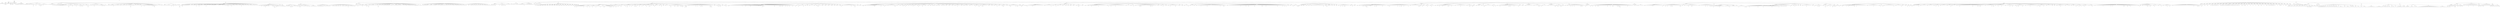 digraph Tree {
	"t0" [label = "TEI"];
	"t1" [label = "teiHeader"];
	"t2" [label = "fileDesc"];
	"t3" [label = "titleStmt"];
	"t4" [label = "title"];
	"t5" [label = "author"];
	"t6" [label = "principal"];
	"t7" [label = "editionStmt"];
	"t8" [label = "edition"];
	"t9" [label = "respStmt"];
	"t10" [label = "name"];
	"t11" [label = "resp"];
	"t12" [label = "publicationStmt"];
	"t13" [label = "publisher"];
	"t14" [label = "date"];
	"t15" [label = "idno"];
	"t16" [label = "availability"];
	"t17" [label = "licence"];
	"t18" [label = "sourceDesc"];
	"t19" [label = "bibl"];
	"t20" [label = "title"];
	"t21" [label = "author"];
	"t22" [label = "profileDesc"];
	"t23" [label = "creation"];
	"t24" [label = "date"];
	"t25" [label = "langUsage"];
	"t26" [label = "language"];
	"t27" [label = "textClass"];
	"t28" [label = "keywords"];
	"t29" [label = "term"];
	"t30" [label = "text"];
	"t31" [label = "front"];
	"t32" [label = "titlePage"];
	"t33" [label = "docTitle"];
	"t34" [label = "titlePart"];
	"t35" [label = "titlePart"];
	"t36" [label = "docAuthor"];
	"t37" [label = "docImprint"];
	"t38" [label = "lb"];
	"t39" [label = "lb"];
	"t40" [label = "lb"];
	"t41" [label = "lb"];
	"t42" [label = "lb"];
	"t43" [label = "docEdition"];
	"t44" [label = "div"];
	"t45" [label = "head"];
	"t46" [label = "p"];
	"t47" [label = "note"];
	"t48" [label = "hi"];
	"t49" [label = "p"];
	"t50" [label = "hi"];
	"t51" [label = "hi"];
	"t52" [label = "hi"];
	"t53" [label = "hi"];
	"t54" [label = "hi"];
	"t55" [label = "hi"];
	"t56" [label = "hi"];
	"t57" [label = "hi"];
	"t58" [label = "hi"];
	"t59" [label = "note"];
	"t60" [label = "hi"];
	"t61" [label = "hi"];
	"t62" [label = "hi"];
	"t63" [label = "hi"];
	"t64" [label = "quote"];
	"t65" [label = "p"];
	"t66" [label = "note"];
	"t67" [label = "p"];
	"t68" [label = "hi"];
	"t69" [label = "p"];
	"t70" [label = "hi"];
	"t71" [label = "hi"];
	"t72" [label = "hi"];
	"t73" [label = "quote"];
	"t74" [label = "p"];
	"t75" [label = "hi"];
	"t76" [label = "hi"];
	"t77" [label = "note"];
	"t78" [label = "hi"];
	"t79" [label = "p"];
	"t80" [label = "note"];
	"t81" [label = "hi"];
	"t82" [label = "hi"];
	"t83" [label = "note"];
	"t84" [label = "hi"];
	"t85" [label = "hi"];
	"t86" [label = "hi"];
	"t87" [label = "hi"];
	"t88" [label = "hi"];
	"t89" [label = "hi"];
	"t90" [label = "div"];
	"t91" [label = "head"];
	"t92" [label = "p"];
	"t93" [label = "hi"];
	"t94" [label = "hi"];
	"t95" [label = "hi"];
	"t96" [label = "hi"];
	"t97" [label = "hi"];
	"t98" [label = "note"];
	"t99" [label = "hi"];
	"t100" [label = "hi"];
	"t101" [label = "note"];
	"t102" [label = "hi"];
	"t103" [label = "hi"];
	"t104" [label = "quote"];
	"t105" [label = "l"];
	"t106" [label = "l"];
	"t107" [label = "l"];
	"t108" [label = "l"];
	"t109" [label = "p"];
	"t110" [label = "p"];
	"t111" [label = "hi"];
	"t112" [label = "p"];
	"t113" [label = "p"];
	"t114" [label = "hi"];
	"t115" [label = "hi"];
	"t116" [label = "div"];
	"t117" [label = "head"];
	"t118" [label = "p"];
	"t119" [label = "hi"];
	"t120" [label = "hi"];
	"t121" [label = "hi"];
	"t122" [label = "p"];
	"t123" [label = "hi"];
	"t124" [label = "hi"];
	"t125" [label = "hi"];
	"t126" [label = "hi"];
	"t127" [label = "hi"];
	"t128" [label = "hi"];
	"t129" [label = "p"];
	"t130" [label = "p"];
	"t131" [label = "note"];
	"t132" [label = "hi"];
	"t133" [label = "hi"];
	"t134" [label = "hi"];
	"t135" [label = "hi"];
	"t136" [label = "hi"];
	"t137" [label = "p"];
	"t138" [label = "hi"];
	"t139" [label = "quote"];
	"t140" [label = "p"];
	"t141" [label = "note"];
	"t142" [label = "hi"];
	"t143" [label = "p"];
	"t144" [label = "note"];
	"t145" [label = "note"];
	"t146" [label = "hi"];
	"t147" [label = "note"];
	"t148" [label = "hi"];
	"t149" [label = "hi"];
	"t150" [label = "p"];
	"t151" [label = "note"];
	"t152" [label = "hi"];
	"t153" [label = "note"];
	"t154" [label = "hi"];
	"t155" [label = "p"];
	"t156" [label = "hi"];
	"t157" [label = "p"];
	"t158" [label = "note"];
	"t159" [label = "p"];
	"t160" [label = "hi"];
	"t161" [label = "note"];
	"t162" [label = "hi"];
	"t163" [label = "note"];
	"t164" [label = "hi"];
	"t165" [label = "note"];
	"t166" [label = "hi"];
	"t167" [label = "note"];
	"t168" [label = "hi"];
	"t169" [label = "p"];
	"t170" [label = "hi"];
	"t171" [label = "hi"];
	"t172" [label = "quote"];
	"t173" [label = "p"];
	"t174" [label = "p"];
	"t175" [label = "p"];
	"t176" [label = "p"];
	"t177" [label = "note"];
	"t178" [label = "hi"];
	"t179" [label = "p"];
	"t180" [label = "hi"];
	"t181" [label = "p"];
	"t182" [label = "hi"];
	"t183" [label = "hi"];
	"t184" [label = "hi"];
	"t185" [label = "hi"];
	"t186" [label = "div"];
	"t187" [label = "head"];
	"t188" [label = "p"];
	"t189" [label = "p"];
	"t190" [label = "hi"];
	"t191" [label = "note"];
	"t192" [label = "hi"];
	"t193" [label = "p"];
	"t194" [label = "hi"];
	"t195" [label = "p"];
	"t196" [label = "p"];
	"t197" [label = "hi"];
	"t198" [label = "p"];
	"t199" [label = "hi"];
	"t200" [label = "p"];
	"t201" [label = "hi"];
	"t202" [label = "p"];
	"t203" [label = "hi"];
	"t204" [label = "hi"];
	"t205" [label = "hi"];
	"t206" [label = "hi"];
	"t207" [label = "note"];
	"t208" [label = "hi"];
	"t209" [label = "hi"];
	"t210" [label = "note"];
	"t211" [label = "hi"];
	"t212" [label = "hi"];
	"t213" [label = "hi"];
	"t214" [label = "p"];
	"t215" [label = "p"];
	"t216" [label = "hi"];
	"t217" [label = "div"];
	"t218" [label = "head"];
	"t219" [label = "p"];
	"t220" [label = "hi"];
	"t221" [label = "hi"];
	"t222" [label = "p"];
	"t223" [label = "p"];
	"t224" [label = "hi"];
	"t225" [label = "hi"];
	"t226" [label = "hi"];
	"t227" [label = "hi"];
	"t228" [label = "hi"];
	"t229" [label = "note"];
	"t230" [label = "hi"];
	"t231" [label = "hi"];
	"t232" [label = "p"];
	"t233" [label = "note"];
	"t234" [label = "p"];
	"t235" [label = "p"];
	"t236" [label = "hi"];
	"t237" [label = "hi"];
	"t238" [label = "note"];
	"t239" [label = "p"];
	"t240" [label = "hi"];
	"t241" [label = "hi"];
	"t242" [label = "note"];
	"t243" [label = "hi"];
	"t244" [label = "p"];
	"t245" [label = "p"];
	"t246" [label = "note"];
	"t247" [label = "hi"];
	"t248" [label = "hi"];
	"t249" [label = "p"];
	"t250" [label = "hi"];
	"t251" [label = "hi"];
	"t252" [label = "hi"];
	"t253" [label = "p"];
	"t254" [label = "p"];
	"t255" [label = "p"];
	"t256" [label = "hi"];
	"t257" [label = "quote"];
	"t258" [label = "p"];
	"t259" [label = "p"];
	"t260" [label = "p"];
	"t261" [label = "note"];
	"t262" [label = "hi"];
	"t263" [label = "p"];
	"t264" [label = "note"];
	"t265" [label = "hi"];
	"t266" [label = "note"];
	"t267" [label = "hi"];
	"t268" [label = "quote"];
	"t269" [label = "l"];
	"t270" [label = "l"];
	"t271" [label = "p"];
	"t272" [label = "hi"];
	"t273" [label = "quote"];
	"t274" [label = "l"];
	"t275" [label = "l"];
	"t276" [label = "p"];
	"t277" [label = "hi"];
	"t278" [label = "quote"];
	"t279" [label = "l"];
	"t280" [label = "l"];
	"t281" [label = "note"];
	"t282" [label = "p"];
	"t283" [label = "p"];
	"t284" [label = "note"];
	"t285" [label = "note"];
	"t286" [label = "note"];
	"t287" [label = "hi"];
	"t288" [label = "note"];
	"t289" [label = "note"];
	"t290" [label = "note"];
	"t291" [label = "note"];
	"t292" [label = "note"];
	"t293" [label = "hi"];
	"t294" [label = "hi"];
	"t295" [label = "note"];
	"t296" [label = "note"];
	"t297" [label = "hi"];
	"t298" [label = "note"];
	"t299" [label = "hi"];
	"t300" [label = "quote"];
	"t301" [label = "p"];
	"t302" [label = "note"];
	"t303" [label = "hi"];
	"t304" [label = "p"];
	"t305" [label = "note"];
	"t306" [label = "hi"];
	"t307" [label = "p"];
	"t308" [label = "quote"];
	"t309" [label = "l"];
	"t310" [label = "l"];
	"t311" [label = "p"];
	"t312" [label = "p"];
	"t313" [label = "quote"];
	"t314" [label = "l"];
	"t315" [label = "l"];
	"t316" [label = "p"];
	"t317" [label = "hi"];
	"t318" [label = "note"];
	"t319" [label = "p"];
	"t320" [label = "hi"];
	"t321" [label = "div"];
	"t322" [label = "head"];
	"t323" [label = "p"];
	"t324" [label = "hi"];
	"t325" [label = "hi"];
	"t326" [label = "hi"];
	"t327" [label = "p"];
	"t328" [label = "note"];
	"t329" [label = "hi"];
	"t330" [label = "hi"];
	"t331" [label = "hi"];
	"t332" [label = "hi"];
	"t333" [label = "hi"];
	"t334" [label = "p"];
	"t335" [label = "note"];
	"t336" [label = "hi"];
	"t337" [label = "hi"];
	"t338" [label = "note"];
	"t339" [label = "hi"];
	"t340" [label = "hi"];
	"t341" [label = "hi"];
	"t342" [label = "note"];
	"t343" [label = "p"];
	"t344" [label = "hi"];
	"t345" [label = "p"];
	"t346" [label = "hi"];
	"t347" [label = "hi"];
	"t348" [label = "quote"];
	"t349" [label = "p"];
	"t350" [label = "note"];
	"t351" [label = "hi"];
	"t352" [label = "hi"];
	"t353" [label = "div"];
	"t354" [label = "head"];
	"t355" [label = "p"];
	"t356" [label = "hi"];
	"t357" [label = "div"];
	"t358" [label = "head"];
	"t359" [label = "p"];
	"t360" [label = "hi"];
	"t361" [label = "hi"];
	"t362" [label = "p"];
	"t363" [label = "p"];
	"t364" [label = "p"];
	"t365" [label = "note"];
	"t366" [label = "hi"];
	"t367" [label = "hi"];
	"t368" [label = "quote"];
	"t369" [label = "l"];
	"t370" [label = "l"];
	"t371" [label = "p"];
	"t372" [label = "quote"];
	"t373" [label = "p"];
	"t374" [label = "l"];
	"t375" [label = "p"];
	"t376" [label = "l"];
	"t377" [label = "l"];
	"t378" [label = "l"];
	"t379" [label = "l"];
	"t380" [label = "p"];
	"t381" [label = "quote"];
	"t382" [label = "l"];
	"t383" [label = "l"];
	"t384" [label = "p"];
	"t385" [label = "quote"];
	"t386" [label = "l"];
	"t387" [label = "l"];
	"t388" [label = "l"];
	"t389" [label = "l"];
	"t390" [label = "p"];
	"t391" [label = "note"];
	"t392" [label = "hi"];
	"t393" [label = "p"];
	"t394" [label = "quote"];
	"t395" [label = "l"];
	"t396" [label = "l"];
	"t397" [label = "p"];
	"t398" [label = "note"];
	"t399" [label = "hi"];
	"t400" [label = "quote"];
	"t401" [label = "p"];
	"t402" [label = "p"];
	"t403" [label = "p"];
	"t404" [label = "p"];
	"t405" [label = "p"];
	"t406" [label = "quote"];
	"t407" [label = "l"];
	"t408" [label = "l"];
	"t409" [label = "l"];
	"t410" [label = "p"];
	"t411" [label = "note"];
	"t412" [label = "hi"];
	"t413" [label = "quote"];
	"t414" [label = "l"];
	"t415" [label = "l"];
	"t416" [label = "p"];
	"t417" [label = "quote"];
	"t418" [label = "l"];
	"t419" [label = "l"];
	"t420" [label = "p"];
	"t421" [label = "quote"];
	"t422" [label = "l"];
	"t423" [label = "l"];
	"t424" [label = "p"];
	"t425" [label = "quote"];
	"t426" [label = "p"];
	"t427" [label = "l"];
	"t428" [label = "p"];
	"t429" [label = "l"];
	"t430" [label = "l"];
	"t431" [label = "l"];
	"t432" [label = "p"];
	"t433" [label = "quote"];
	"t434" [label = "l"];
	"t435" [label = "l"];
	"t436" [label = "l"];
	"t437" [label = "l"];
	"t438" [label = "l"];
	"t439" [label = "p"];
	"t440" [label = "quote"];
	"t441" [label = "l"];
	"t442" [label = "l"];
	"t443" [label = "l"];
	"t444" [label = "l"];
	"t445" [label = "p"];
	"t446" [label = "quote"];
	"t447" [label = "l"];
	"t448" [label = "l"];
	"t449" [label = "p"];
	"t450" [label = "hi"];
	"t451" [label = "note"];
	"t452" [label = "hi"];
	"t453" [label = "p"];
	"t454" [label = "p"];
	"t455" [label = "quote"];
	"t456" [label = "l"];
	"t457" [label = "l"];
	"t458" [label = "p"];
	"t459" [label = "note"];
	"t460" [label = "p"];
	"t461" [label = "p"];
	"t462" [label = "note"];
	"t463" [label = "hi"];
	"t464" [label = "p"];
	"t465" [label = "p"];
	"t466" [label = "quote"];
	"t467" [label = "l"];
	"t468" [label = "l"];
	"t469" [label = "l"];
	"t470" [label = "l"];
	"t471" [label = "p"];
	"t472" [label = "p"];
	"t473" [label = "quote"];
	"t474" [label = "l"];
	"t475" [label = "l"];
	"t476" [label = "l"];
	"t477" [label = "p"];
	"t478" [label = "p"];
	"t479" [label = "p"];
	"t480" [label = "quote"];
	"t481" [label = "l"];
	"t482" [label = "l"];
	"t483" [label = "l"];
	"t484" [label = "p"];
	"t485" [label = "note"];
	"t486" [label = "hi"];
	"t487" [label = "p"];
	"t488" [label = "quote"];
	"t489" [label = "l"];
	"t490" [label = "l"];
	"t491" [label = "l"];
	"t492" [label = "l"];
	"t493" [label = "p"];
	"t494" [label = "p"];
	"t495" [label = "quote"];
	"t496" [label = "l"];
	"t497" [label = "l"];
	"t498" [label = "p"];
	"t499" [label = "quote"];
	"t500" [label = "l"];
	"t501" [label = "l"];
	"t502" [label = "l"];
	"t503" [label = "p"];
	"t504" [label = "quote"];
	"t505" [label = "l"];
	"t506" [label = "l"];
	"t507" [label = "l"];
	"t508" [label = "p"];
	"t509" [label = "hi"];
	"t510" [label = "p"];
	"t511" [label = "quote"];
	"t512" [label = "l"];
	"t513" [label = "l"];
	"t514" [label = "l"];
	"t515" [label = "p"];
	"t516" [label = "quote"];
	"t517" [label = "l"];
	"t518" [label = "l"];
	"t519" [label = "p"];
	"t520" [label = "p"];
	"t521" [label = "hi"];
	"t522" [label = "div"];
	"t523" [label = "head"];
	"t524" [label = "p"];
	"t525" [label = "hi"];
	"t526" [label = "div"];
	"t527" [label = "head"];
	"t528" [label = "p"];
	"t529" [label = "quote"];
	"t530" [label = "l"];
	"t531" [label = "l"];
	"t532" [label = "p"];
	"t533" [label = "p"];
	"t534" [label = "p"];
	"t535" [label = "hi"];
	"t536" [label = "hi"];
	"t537" [label = "p"];
	"t538" [label = "note"];
	"t539" [label = "hi"];
	"t540" [label = "quote"];
	"t541" [label = "l"];
	"t542" [label = "l"];
	"t543" [label = "p"];
	"t544" [label = "quote"];
	"t545" [label = "l"];
	"t546" [label = "l"];
	"t547" [label = "p"];
	"t548" [label = "p"];
	"t549" [label = "p"];
	"t550" [label = "p"];
	"t551" [label = "quote"];
	"t552" [label = "l"];
	"t553" [label = "l"];
	"t554" [label = "p"];
	"t555" [label = "note"];
	"t556" [label = "hi"];
	"t557" [label = "p"];
	"t558" [label = "p"];
	"t559" [label = "p"];
	"t560" [label = "quote"];
	"t561" [label = "p"];
	"t562" [label = "note"];
	"t563" [label = "hi"];
	"t564" [label = "p"];
	"t565" [label = "hi"];
	"t566" [label = "note"];
	"t567" [label = "hi"];
	"t568" [label = "hi"];
	"t569" [label = "hi"];
	"t570" [label = "hi"];
	"t571" [label = "div"];
	"t572" [label = "head"];
	"t573" [label = "p"];
	"t574" [label = "p"];
	"t575" [label = "hi"];
	"t576" [label = "hi"];
	"t577" [label = "div"];
	"t578" [label = "head"];
	"t579" [label = "p"];
	"t580" [label = "note"];
	"t581" [label = "note"];
	"t582" [label = "note"];
	"t583" [label = "note"];
	"t584" [label = "div"];
	"t585" [label = "head"];
	"t586" [label = "p"];
	"t587" [label = "p"];
	"t588" [label = "quote"];
	"t589" [label = "p"];
	"t590" [label = "l"];
	"t591" [label = "l"];
	"t592" [label = "p"];
	"t593" [label = "l"];
	"t594" [label = "p"];
	"t595" [label = "note"];
	"t596" [label = "hi"];
	"t597" [label = "p"];
	"t598" [label = "note"];
	"t599" [label = "hi"];
	"t600" [label = "note"];
	"t601" [label = "hi"];
	"t602" [label = "hi"];
	"t603" [label = "quote"];
	"t604" [label = "l"];
	"t605" [label = "l"];
	"t606" [label = "l"];
	"t607" [label = "l"];
	"t608" [label = "p"];
	"t609" [label = "p"];
	"t610" [label = "note"];
	"t611" [label = "p"];
	"t612" [label = "hi"];
	"t613" [label = "div"];
	"t614" [label = "head"];
	"t615" [label = "p"];
	"t616" [label = "hi"];
	"t617" [label = "quote"];
	"t618" [label = "p"];
	"t619" [label = "note"];
	"t620" [label = "hi"];
	"t621" [label = "p"];
	"t622" [label = "div"];
	"t623" [label = "head"];
	"t624" [label = "p"];
	"t625" [label = "p"];
	"t626" [label = "note"];
	"t627" [label = "hi"];
	"t628" [label = "quote"];
	"t629" [label = "l"];
	"t630" [label = "l"];
	"t631" [label = "p"];
	"t632" [label = "p"];
	"t633" [label = "p"];
	"t634" [label = "quote"];
	"t635" [label = "l"];
	"t636" [label = "l"];
	"t637" [label = "l"];
	"t638" [label = "l"];
	"t639" [label = "p"];
	"t640" [label = "p"];
	"t641" [label = "hi"];
	"t642" [label = "note"];
	"t643" [label = "hi"];
	"t644" [label = "note"];
	"t645" [label = "hi"];
	"t646" [label = "p"];
	"t647" [label = "hi"];
	"t648" [label = "note"];
	"t649" [label = "hi"];
	"t650" [label = "note"];
	"t651" [label = "hi"];
	"t652" [label = "note"];
	"t653" [label = "hi"];
	"t654" [label = "p"];
	"t655" [label = "div"];
	"t656" [label = "head"];
	"t657" [label = "p"];
	"t658" [label = "hi"];
	"t659" [label = "p"];
	"t660" [label = "note"];
	"t661" [label = "note"];
	"t662" [label = "note"];
	"t663" [label = "note"];
	"t664" [label = "note"];
	"t665" [label = "note"];
	"t666" [label = "p"];
	"t667" [label = "p"];
	"t668" [label = "p"];
	"t669" [label = "p"];
	"t670" [label = "quote"];
	"t671" [label = "l"];
	"t672" [label = "l"];
	"t673" [label = "p"];
	"t674" [label = "p"];
	"t675" [label = "hi"];
	"t676" [label = "quote"];
	"t677" [label = "l"];
	"t678" [label = "l"];
	"t679" [label = "l"];
	"t680" [label = "l"];
	"t681" [label = "p"];
	"t682" [label = "p"];
	"t683" [label = "hi"];
	"t684" [label = "div"];
	"t685" [label = "head"];
	"t686" [label = "p"];
	"t687" [label = "p"];
	"t688" [label = "p"];
	"t689" [label = "quote"];
	"t690" [label = "l"];
	"t691" [label = "l"];
	"t692" [label = "p"];
	"t693" [label = "hi"];
	"t694" [label = "p"];
	"t695" [label = "quote"];
	"t696" [label = "l"];
	"t697" [label = "l"];
	"t698" [label = "l"];
	"t699" [label = "p"];
	"t700" [label = "quote"];
	"t701" [label = "l"];
	"t702" [label = "l"];
	"t703" [label = "p"];
	"t704" [label = "quote"];
	"t705" [label = "l"];
	"t706" [label = "l"];
	"t707" [label = "p"];
	"t708" [label = "p"];
	"t709" [label = "quote"];
	"t710" [label = "l"];
	"t711" [label = "l"];
	"t712" [label = "l"];
	"t713" [label = "p"];
	"t714" [label = "p"];
	"t715" [label = "p"];
	"t716" [label = "quote"];
	"t717" [label = "l"];
	"t718" [label = "l"];
	"t719" [label = "l"];
	"t720" [label = "p"];
	"t721" [label = "quote"];
	"t722" [label = "l"];
	"t723" [label = "l"];
	"t724" [label = "note"];
	"t725" [label = "l"];
	"t726" [label = "p"];
	"t727" [label = "quote"];
	"t728" [label = "l"];
	"t729" [label = "l"];
	"t730" [label = "l"];
	"t731" [label = "l"];
	"t732" [label = "l"];
	"t733" [label = "p"];
	"t734" [label = "p"];
	"t735" [label = "p"];
	"t736" [label = "hi"];
	"t737" [label = "p"];
	"t738" [label = "hi"];
	"t739" [label = "div"];
	"t740" [label = "head"];
	"t741" [label = "p"];
	"t742" [label = "note"];
	"t743" [label = "hi"];
	"t744" [label = "hi"];
	"t745" [label = "hi"];
	"t746" [label = "hi"];
	"t747" [label = "quote"];
	"t748" [label = "p"];
	"t749" [label = "note"];
	"t750" [label = "hi"];
	"t751" [label = "p"];
	"t752" [label = "hi"];
	"t753" [label = "hi"];
	"t754" [label = "note"];
	"t755" [label = "hi"];
	"t756" [label = "hi"];
	"t757" [label = "hi"];
	"t758" [label = "div"];
	"t759" [label = "head"];
	"t760" [label = "p"];
	"t761" [label = "hi"];
	"t762" [label = "hi"];
	"t763" [label = "note"];
	"t764" [label = "hi"];
	"t765" [label = "p"];
	"t766" [label = "p"];
	"t767" [label = "hi"];
	"t768" [label = "hi"];
	"t769" [label = "hi"];
	"t770" [label = "hi"];
	"t771" [label = "note"];
	"t772" [label = "hi"];
	"t773" [label = "hi"];
	"t774" [label = "hi"];
	"t775" [label = "quote"];
	"t776" [label = "p"];
	"t777" [label = "note"];
	"t778" [label = "hi"];
	"t779" [label = "p"];
	"t780" [label = "hi"];
	"t781" [label = "quote"];
	"t782" [label = "l"];
	"t783" [label = "l"];
	"t784" [label = "l"];
	"t785" [label = "l"];
	"t786" [label = "l"];
	"t787" [label = "l"];
	"t788" [label = "p"];
	"t789" [label = "hi"];
	"t790" [label = "quote"];
	"t791" [label = "l"];
	"t792" [label = "l"];
	"t793" [label = "l"];
	"t794" [label = "note"];
	"t795" [label = "hi"];
	"t796" [label = "p"];
	"t797" [label = "quote"];
	"t798" [label = "l"];
	"t799" [label = "l"];
	"t800" [label = "p"];
	"t801" [label = "quote"];
	"t802" [label = "l"];
	"t803" [label = "l"];
	"t804" [label = "p"];
	"t805" [label = "p"];
	"t806" [label = "quote"];
	"t807" [label = "l"];
	"t808" [label = "l"];
	"t809" [label = "p"];
	"t810" [label = "quote"];
	"t811" [label = "l"];
	"t812" [label = "l"];
	"t813" [label = "p"];
	"t814" [label = "quote"];
	"t815" [label = "l"];
	"t816" [label = "l"];
	"t817" [label = "l"];
	"t818" [label = "l"];
	"t819" [label = "l"];
	"t820" [label = "l"];
	"t821" [label = "p"];
	"t822" [label = "note"];
	"t823" [label = "quote"];
	"t824" [label = "l"];
	"t825" [label = "l"];
	"t826" [label = "p"];
	"t827" [label = "quote"];
	"t828" [label = "l"];
	"t829" [label = "l"];
	"t830" [label = "l"];
	"t831" [label = "l"];
	"t832" [label = "l"];
	"t833" [label = "l"];
	"t834" [label = "l"];
	"t835" [label = "p"];
	"t836" [label = "quote"];
	"t837" [label = "l"];
	"t838" [label = "l"];
	"t839" [label = "l"];
	"t840" [label = "p"];
	"t841" [label = "p"];
	"t842" [label = "quote"];
	"t843" [label = "l"];
	"t844" [label = "l"];
	"t845" [label = "l"];
	"t846" [label = "l"];
	"t847" [label = "p"];
	"t848" [label = "note"];
	"t849" [label = "quote"];
	"t850" [label = "l"];
	"t851" [label = "l"];
	"t852" [label = "p"];
	"t853" [label = "hi"];
	"t854" [label = "p"];
	"t855" [label = "quote"];
	"t856" [label = "l"];
	"t857" [label = "l"];
	"t858" [label = "l"];
	"t859" [label = "l"];
	"t860" [label = "l"];
	"t861" [label = "l"];
	"t862" [label = "p"];
	"t863" [label = "p"];
	"t864" [label = "p"];
	"t865" [label = "space"];
	"t866" [label = "p"];
	"t867" [label = "space"];
	"t868" [label = "p"];
	"t869" [label = "space"];
	"t870" [label = "p"];
	"t871" [label = "p"];
	"t872" [label = "p"];
	"t873" [label = "p"];
	"t874" [label = "p"];
	"t875" [label = "hi"];
	"t876" [label = "hi"];
	"t877" [label = "p"];
	"t878" [label = "hi"];
	"t879" [label = "note"];
	"t880" [label = "div"];
	"t881" [label = "head"];
	"t882" [label = "p"];
	"t883" [label = "p"];
	"t884" [label = "quote"];
	"t885" [label = "l"];
	"t886" [label = "l"];
	"t887" [label = "p"];
	"t888" [label = "p"];
	"t889" [label = "quote"];
	"t890" [label = "l"];
	"t891" [label = "l"];
	"t892" [label = "l"];
	"t893" [label = "l"];
	"t894" [label = "l"];
	"t895" [label = "l"];
	"t896" [label = "p"];
	"t897" [label = "quote"];
	"t898" [label = "l"];
	"t899" [label = "l"];
	"t900" [label = "l"];
	"t901" [label = "l"];
	"t902" [label = "l"];
	"t903" [label = "p"];
	"t904" [label = "p"];
	"t905" [label = "p"];
	"t906" [label = "quote"];
	"t907" [label = "l"];
	"t908" [label = "l"];
	"t909" [label = "l"];
	"t910" [label = "l"];
	"t911" [label = "l"];
	"t912" [label = "p"];
	"t913" [label = "p"];
	"t914" [label = "quote"];
	"t915" [label = "l"];
	"t916" [label = "l"];
	"t917" [label = "p"];
	"t918" [label = "p"];
	"t919" [label = "quote"];
	"t920" [label = "l"];
	"t921" [label = "l"];
	"t922" [label = "l"];
	"t923" [label = "l"];
	"t924" [label = "l"];
	"t925" [label = "l"];
	"t926" [label = "p"];
	"t927" [label = "p"];
	"t928" [label = "hi"];
	"t929" [label = "p"];
	"t930" [label = "p"];
	"t931" [label = "quote"];
	"t932" [label = "l"];
	"t933" [label = "l"];
	"t934" [label = "l"];
	"t935" [label = "l"];
	"t936" [label = "p"];
	"t937" [label = "quote"];
	"t938" [label = "l"];
	"t939" [label = "l"];
	"t940" [label = "p"];
	"t941" [label = "quote"];
	"t942" [label = "l"];
	"t943" [label = "l"];
	"t944" [label = "p"];
	"t945" [label = "quote"];
	"t946" [label = "l"];
	"t947" [label = "l"];
	"t948" [label = "l"];
	"t949" [label = "l"];
	"t950" [label = "p"];
	"t951" [label = "p"];
	"t952" [label = "quote"];
	"t953" [label = "l"];
	"t954" [label = "l"];
	"t955" [label = "l"];
	"t956" [label = "l"];
	"t957" [label = "p"];
	"t958" [label = "quote"];
	"t959" [label = "l"];
	"t960" [label = "l"];
	"t961" [label = "p"];
	"t962" [label = "p"];
	"t963" [label = "quote"];
	"t964" [label = "l"];
	"t965" [label = "l"];
	"t966" [label = "l"];
	"t967" [label = "p"];
	"t968" [label = "p"];
	"t969" [label = "quote"];
	"t970" [label = "l"];
	"t971" [label = "l"];
	"t972" [label = "l"];
	"t973" [label = "p"];
	"t974" [label = "p"];
	"t975" [label = "hi"];
	"t976" [label = "div"];
	"t977" [label = "head"];
	"t978" [label = "p"];
	"t979" [label = "p"];
	"t980" [label = "quote"];
	"t981" [label = "l"];
	"t982" [label = "l"];
	"t983" [label = "p"];
	"t984" [label = "p"];
	"t985" [label = "p"];
	"t986" [label = "quote"];
	"t987" [label = "l"];
	"t988" [label = "l"];
	"t989" [label = "l"];
	"t990" [label = "p"];
	"t991" [label = "quote"];
	"t992" [label = "l"];
	"t993" [label = "l"];
	"t994" [label = "p"];
	"t995" [label = "quote"];
	"t996" [label = "l"];
	"t997" [label = "l"];
	"t998" [label = "l"];
	"t999" [label = "p"];
	"t1000" [label = "quote"];
	"t1001" [label = "l"];
	"t1002" [label = "l"];
	"t1003" [label = "p"];
	"t1004" [label = "quote"];
	"t1005" [label = "l"];
	"t1006" [label = "l"];
	"t1007" [label = "l"];
	"t1008" [label = "p"];
	"t1009" [label = "quote"];
	"t1010" [label = "l"];
	"t1011" [label = "l"];
	"t1012" [label = "l"];
	"t1013" [label = "p"];
	"t1014" [label = "quote"];
	"t1015" [label = "l"];
	"t1016" [label = "l"];
	"t1017" [label = "l"];
	"t1018" [label = "l"];
	"t1019" [label = "p"];
	"t1020" [label = "hi"];
	"t1021" [label = "p"];
	"t1022" [label = "p"];
	"t1023" [label = "hi"];
	"t1024" [label = "p"];
	"t1025" [label = "p"];
	"t1026" [label = "hi"];
	"t1027" [label = "hi"];
	"t1028" [label = "div"];
	"t1029" [label = "head"];
	"t1030" [label = "div"];
	"t1031" [label = "head"];
	"t1032" [label = "hi"];
	"t1033" [label = "p"];
	"t1034" [label = "hi"];
	"t1035" [label = "hi"];
	"t1036" [label = "p"];
	"t1037" [label = "hi"];
	"t1038" [label = "p"];
	"t1039" [label = "hi"];
	"t1040" [label = "hi"];
	"t1041" [label = "p"];
	"t1042" [label = "p"];
	"t1043" [label = "p"];
	"t1044" [label = "p"];
	"t1045" [label = "div"];
	"t1046" [label = "head"];
	"t1047" [label = "p"];
	"t1048" [label = "hi"];
	"t1049" [label = "p"];
	"t1050" [label = "p"];
	"t1051" [label = "p"];
	"t1052" [label = "p"];
	"t1053" [label = "hi"];
	"t1054" [label = "hi"];
	"t1055" [label = "hi"];
	"t1056" [label = "hi"];
	"t1057" [label = "p"];
	"t1058" [label = "p"];
	"t1059" [label = "hi"];
	"t1060" [label = "hi"];
	"t1061" [label = "p"];
	"t1062" [label = "div"];
	"t1063" [label = "head"];
	"t1064" [label = "p"];
	"t1065" [label = "p"];
	"t1066" [label = "p"];
	"t1067" [label = "p"];
	"t1068" [label = "p"];
	"t1069" [label = "div"];
	"t1070" [label = "head"];
	"t1071" [label = "p"];
	"t1072" [label = "div"];
	"t1073" [label = "head"];
	"t1074" [label = "p"];
	"t1075" [label = "body"];
	"t1076" [label = "head"];
	"t1077" [label = "lb"];
	"t1078" [label = "lb"];
	"t1079" [label = "lb"];
	"t1080" [label = "div"];
	"t1081" [label = "head"];
	"t1082" [label = "lb"];
	"t1083" [label = "lb"];
	"t1084" [label = "note"];
	"t1085" [label = "p"];
	"t1086" [label = "p"];
	"t1087" [label = "note"];
	"t1088" [label = "note"];
	"t1089" [label = "note"];
	"t1090" [label = "note"];
	"t1091" [label = "note"];
	"t1092" [label = "note"];
	"t1093" [label = "note"];
	"t1094" [label = "hi"];
	"t1095" [label = "note"];
	"t1096" [label = "l"];
	"t1097" [label = "l"];
	"t1098" [label = "p"];
	"t1099" [label = "note"];
	"t1100" [label = "note"];
	"t1101" [label = "note"];
	"t1102" [label = "ref"];
	"t1103" [label = "note"];
	"t1104" [label = "note"];
	"t1105" [label = "note"];
	"t1106" [label = "note"];
	"t1107" [label = "p"];
	"t1108" [label = "p"];
	"t1109" [label = "p"];
	"t1110" [label = "p"];
	"t1111" [label = "div"];
	"t1112" [label = "head"];
	"t1113" [label = "lb"];
	"t1114" [label = "p"];
	"t1115" [label = "note"];
	"t1116" [label = "note"];
	"t1117" [label = "hi"];
	"t1118" [label = "div"];
	"t1119" [label = "head"];
	"t1120" [label = "note"];
	"t1121" [label = "hi"];
	"t1122" [label = "p"];
	"t1123" [label = "hi"];
	"t1124" [label = "hi"];
	"t1125" [label = "p"];
	"t1126" [label = "p"];
	"t1127" [label = "hi"];
	"t1128" [label = "p"];
	"t1129" [label = "p"];
	"t1130" [label = "lb"];
	"t1131" [label = "div"];
	"t1132" [label = "head"];
	"t1133" [label = "castList"];
	"t1134" [label = "castItem"];
	"t1135" [label = "role"];
	"t1136" [label = "roleDesc"];
	"t1137" [label = "castItem"];
	"t1138" [label = "role"];
	"t1139" [label = "roleDesc"];
	"t1140" [label = "castItem"];
	"t1141" [label = "role"];
	"t1142" [label = "roleDesc"];
	"t1143" [label = "castItem"];
	"t1144" [label = "role"];
	"t1145" [label = "roleDesc"];
	"t1146" [label = "castItem"];
	"t1147" [label = "role"];
	"t1148" [label = "roleDesc"];
	"t1149" [label = "castItem"];
	"t1150" [label = "role"];
	"t1151" [label = "roleDesc"];
	"t1152" [label = "castItem"];
	"t1153" [label = "role"];
	"t1154" [label = "roleDesc"];
	"t1155" [label = "castItem"];
	"t1156" [label = "role"];
	"t1157" [label = "roleDesc"];
	"t1158" [label = "castItem"];
	"t1159" [label = "role"];
	"t1160" [label = "roleDesc"];
	"t1161" [label = "castItem"];
	"t1162" [label = "role"];
	"t1163" [label = "roleDesc"];
	"t1164" [label = "castItem"];
	"t1165" [label = "role"];
	"t1166" [label = "roleDesc"];
	"t1167" [label = "castItem"];
	"t1168" [label = "role"];
	"t1169" [label = "roleDesc"];
	"t1170" [label = "castItem"];
	"t1171" [label = "role"];
	"t1172" [label = "roleDesc"];
	"t1173" [label = "castItem"];
	"t1174" [label = "role"];
	"t1175" [label = "roleDesc"];
	"t1176" [label = "castItem"];
	"t1177" [label = "role"];
	"t1178" [label = "roleDesc"];
	"t1179" [label = "castItem"];
	"t1180" [label = "role"];
	"t1181" [label = "roleDesc"];
	"t1182" [label = "castItem"];
	"t1183" [label = "role"];
	"t1184" [label = "roleDesc"];
	"t1185" [label = "castItem"];
	"t1186" [label = "role"];
	"t1187" [label = "castItem"];
	"t1188" [label = "role"];
	"t1189" [label = "role"];
	"t1190" [label = "div"];
	"t1191" [label = "pb"];
	"t1192" [label = "head"];
	"t1193" [label = "div"];
	"t1194" [label = "head"];
	"t1195" [label = "stage"];
	"t1196" [label = "sp"];
	"t1197" [label = "speaker"];
	"t1198" [label = "hi"];
	"t1199" [label = "stage"];
	"t1200" [label = "p"];
	"t1201" [label = "lg"];
	"t1202" [label = "l"];
	"t1203" [label = "note"];
	"t1204" [label = "l"];
	"t1205" [label = "l"];
	"t1206" [label = "pb"];
	"t1207" [label = "l"];
	"t1208" [label = "l"];
	"t1209" [label = "l"];
	"t1210" [label = "lg"];
	"t1211" [label = "l"];
	"t1212" [label = "l"];
	"t1213" [label = "l"];
	"t1214" [label = "l"];
	"t1215" [label = "l"];
	"t1216" [label = "note"];
	"t1217" [label = "l"];
	"t1218" [label = "lg"];
	"t1219" [label = "l"];
	"t1220" [label = "l"];
	"t1221" [label = "l"];
	"t1222" [label = "note"];
	"t1223" [label = "l"];
	"t1224" [label = "l"];
	"t1225" [label = "l"];
	"t1226" [label = "note"];
	"t1227" [label = "lg"];
	"t1228" [label = "l"];
	"t1229" [label = "l"];
	"t1230" [label = "l"];
	"t1231" [label = "note"];
	"t1232" [label = "l"];
	"t1233" [label = "l"];
	"t1234" [label = "l"];
	"t1235" [label = "lg"];
	"t1236" [label = "l"];
	"t1237" [label = "pb"];
	"t1238" [label = "l"];
	"t1239" [label = "l"];
	"t1240" [label = "l"];
	"t1241" [label = "l"];
	"t1242" [label = "l"];
	"t1243" [label = "note"];
	"t1244" [label = "lg"];
	"t1245" [label = "l"];
	"t1246" [label = "l"];
	"t1247" [label = "l"];
	"t1248" [label = "l"];
	"t1249" [label = "note"];
	"t1250" [label = "l"];
	"t1251" [label = "note"];
	"t1252" [label = "l"];
	"t1253" [label = "lg"];
	"t1254" [label = "l"];
	"t1255" [label = "l"];
	"t1256" [label = "l"];
	"t1257" [label = "l"];
	"t1258" [label = "l"];
	"t1259" [label = "ref"];
	"t1260" [label = "l"];
	"t1261" [label = "note"];
	"t1262" [label = "lg"];
	"t1263" [label = "l"];
	"t1264" [label = "note"];
	"t1265" [label = "l"];
	"t1266" [label = "l"];
	"t1267" [label = "pb"];
	"t1268" [label = "l"];
	"t1269" [label = "lg"];
	"t1270" [label = "l"];
	"t1271" [label = "l"];
	"t1272" [label = "note"];
	"t1273" [label = "stage"];
	"t1274" [label = "sp"];
	"t1275" [label = "speaker"];
	"t1276" [label = "l"];
	"t1277" [label = "sp"];
	"t1278" [label = "speaker"];
	"t1279" [label = "l"];
	"t1280" [label = "l"];
	"t1281" [label = "ref"];
	"t1282" [label = "l"];
	"t1283" [label = "l"];
	"t1284" [label = "l"];
	"t1285" [label = "l"];
	"t1286" [label = "l"];
	"t1287" [label = "note"];
	"t1288" [label = "note"];
	"t1289" [label = "sp"];
	"t1290" [label = "speaker"];
	"t1291" [label = "l"];
	"t1292" [label = "note"];
	"t1293" [label = "l"];
	"t1294" [label = "note"];
	"t1295" [label = "l"];
	"t1296" [label = "l"];
	"t1297" [label = "pb"];
	"t1298" [label = "sp"];
	"t1299" [label = "speaker"];
	"t1300" [label = "l"];
	"t1301" [label = "note"];
	"t1302" [label = "l"];
	"t1303" [label = "l"];
	"t1304" [label = "note"];
	"t1305" [label = "hi"];
	"t1306" [label = "l"];
	"t1307" [label = "l"];
	"t1308" [label = "l"];
	"t1309" [label = "note"];
	"t1310" [label = "l"];
	"t1311" [label = "l"];
	"t1312" [label = "note"];
	"t1313" [label = "sp"];
	"t1314" [label = "speaker"];
	"t1315" [label = "l"];
	"t1316" [label = "l"];
	"t1317" [label = "note"];
	"t1318" [label = "l"];
	"t1319" [label = "note"];
	"t1320" [label = "note"];
	"t1321" [label = "l"];
	"t1322" [label = "sp"];
	"t1323" [label = "speaker"];
	"t1324" [label = "l"];
	"t1325" [label = "l"];
	"t1326" [label = "note"];
	"t1327" [label = "l"];
	"t1328" [label = "l"];
	"t1329" [label = "l"];
	"t1330" [label = "pb"];
	"t1331" [label = "sp"];
	"t1332" [label = "speaker"];
	"t1333" [label = "l"];
	"t1334" [label = "sp"];
	"t1335" [label = "speaker"];
	"t1336" [label = "l"];
	"t1337" [label = "note"];
	"t1338" [label = "l"];
	"t1339" [label = "l"];
	"t1340" [label = "l"];
	"t1341" [label = "note"];
	"t1342" [label = "l"];
	"t1343" [label = "note"];
	"t1344" [label = "sp"];
	"t1345" [label = "speaker"];
	"t1346" [label = "l"];
	"t1347" [label = "sp"];
	"t1348" [label = "speaker"];
	"t1349" [label = "l"];
	"t1350" [label = "note"];
	"t1351" [label = "sp"];
	"t1352" [label = "speaker"];
	"t1353" [label = "l"];
	"t1354" [label = "l"];
	"t1355" [label = "l"];
	"t1356" [label = "pb"];
	"t1357" [label = "sp"];
	"t1358" [label = "speaker"];
	"t1359" [label = "l"];
	"t1360" [label = "l"];
	"t1361" [label = "note"];
	"t1362" [label = "l"];
	"t1363" [label = "sp"];
	"t1364" [label = "speaker"];
	"t1365" [label = "l"];
	"t1366" [label = "sp"];
	"t1367" [label = "speaker"];
	"t1368" [label = "l"];
	"t1369" [label = "l"];
	"t1370" [label = "l"];
	"t1371" [label = "sp"];
	"t1372" [label = "speaker"];
	"t1373" [label = "l"];
	"t1374" [label = "note"];
	"t1375" [label = "hi"];
	"t1376" [label = "l"];
	"t1377" [label = "l"];
	"t1378" [label = "l"];
	"t1379" [label = "l"];
	"t1380" [label = "note"];
	"t1381" [label = "l"];
	"t1382" [label = "note"];
	"t1383" [label = "l"];
	"t1384" [label = "l"];
	"t1385" [label = "l"];
	"t1386" [label = "ref"];
	"t1387" [label = "note"];
	"t1388" [label = "pb"];
	"t1389" [label = "l"];
	"t1390" [label = "l"];
	"t1391" [label = "l"];
	"t1392" [label = "l"];
	"t1393" [label = "note"];
	"t1394" [label = "note"];
	"t1395" [label = "l"];
	"t1396" [label = "note"];
	"t1397" [label = "hi"];
	"t1398" [label = "note"];
	"t1399" [label = "l"];
	"t1400" [label = "l"];
	"t1401" [label = "sp"];
	"t1402" [label = "speaker"];
	"t1403" [label = "l"];
	"t1404" [label = "note"];
	"t1405" [label = "hi"];
	"t1406" [label = "hi"];
	"t1407" [label = "hi"];
	"t1408" [label = "note"];
	"t1409" [label = "l"];
	"t1410" [label = "l"];
	"t1411" [label = "stage"];
	"t1412" [label = "l"];
	"t1413" [label = "l"];
	"t1414" [label = "l"];
	"t1415" [label = "l"];
	"t1416" [label = "l"];
	"t1417" [label = "l"];
	"t1418" [label = "l"];
	"t1419" [label = "l"];
	"t1420" [label = "note"];
	"t1421" [label = "l"];
	"t1422" [label = "l"];
	"t1423" [label = "pb"];
	"t1424" [label = "l"];
	"t1425" [label = "stage"];
	"t1426" [label = "l"];
	"t1427" [label = "l"];
	"t1428" [label = "note"];
	"t1429" [label = "ref"];
	"t1430" [label = "note"];
	"t1431" [label = "l"];
	"t1432" [label = "l"];
	"t1433" [label = "l"];
	"t1434" [label = "l"];
	"t1435" [label = "l"];
	"t1436" [label = "l"];
	"t1437" [label = "l"];
	"t1438" [label = "l"];
	"t1439" [label = "l"];
	"t1440" [label = "l"];
	"t1441" [label = "note"];
	"t1442" [label = "hi"];
	"t1443" [label = "l"];
	"t1444" [label = "note"];
	"t1445" [label = "hi"];
	"t1446" [label = "hi"];
	"t1447" [label = "l"];
	"t1448" [label = "l"];
	"t1449" [label = "l"];
	"t1450" [label = "sp"];
	"t1451" [label = "speaker"];
	"t1452" [label = "l"];
	"t1453" [label = "sp"];
	"t1454" [label = "speaker"];
	"t1455" [label = "l"];
	"t1456" [label = "l"];
	"t1457" [label = "note"];
	"t1458" [label = "pb"];
	"t1459" [label = "l"];
	"t1460" [label = "ref"];
	"t1461" [label = "note"];
	"t1462" [label = "l"];
	"t1463" [label = "l"];
	"t1464" [label = "sp"];
	"t1465" [label = "speaker"];
	"t1466" [label = "l"];
	"t1467" [label = "sp"];
	"t1468" [label = "speaker"];
	"t1469" [label = "l"];
	"t1470" [label = "note"];
	"t1471" [label = "l"];
	"t1472" [label = "l"];
	"t1473" [label = "div"];
	"t1474" [label = "pb"];
	"t1475" [label = "head"];
	"t1476" [label = "stage"];
	"t1477" [label = "sp"];
	"t1478" [label = "speaker"];
	"t1479" [label = "hi"];
	"t1480" [label = "l"];
	"t1481" [label = "l"];
	"t1482" [label = "l"];
	"t1483" [label = "l"];
	"t1484" [label = "l"];
	"t1485" [label = "l"];
	"t1486" [label = "l"];
	"t1487" [label = "l"];
	"t1488" [label = "l"];
	"t1489" [label = "l"];
	"t1490" [label = "l"];
	"t1491" [label = "l"];
	"t1492" [label = "l"];
	"t1493" [label = "l"];
	"t1494" [label = "l"];
	"t1495" [label = "pb"];
	"t1496" [label = "l"];
	"t1497" [label = "l"];
	"t1498" [label = "l"];
	"t1499" [label = "l"];
	"t1500" [label = "note"];
	"t1501" [label = "l"];
	"t1502" [label = "l"];
	"t1503" [label = "l"];
	"t1504" [label = "l"];
	"t1505" [label = "l"];
	"t1506" [label = "note"];
	"t1507" [label = "l"];
	"t1508" [label = "ref"];
	"t1509" [label = "l"];
	"t1510" [label = "l"];
	"t1511" [label = "l"];
	"t1512" [label = "l"];
	"t1513" [label = "l"];
	"t1514" [label = "l"];
	"t1515" [label = "l"];
	"t1516" [label = "l"];
	"t1517" [label = "l"];
	"t1518" [label = "note"];
	"t1519" [label = "l"];
	"t1520" [label = "l"];
	"t1521" [label = "note"];
	"t1522" [label = "l"];
	"t1523" [label = "l"];
	"t1524" [label = "note"];
	"t1525" [label = "hi"];
	"t1526" [label = "l"];
	"t1527" [label = "note"];
	"t1528" [label = "pb"];
	"t1529" [label = "l"];
	"t1530" [label = "l"];
	"t1531" [label = "l"];
	"t1532" [label = "l"];
	"t1533" [label = "l"];
	"t1534" [label = "l"];
	"t1535" [label = "l"];
	"t1536" [label = "l"];
	"t1537" [label = "l"];
	"t1538" [label = "l"];
	"t1539" [label = "l"];
	"t1540" [label = "l"];
	"t1541" [label = "l"];
	"t1542" [label = "note"];
	"t1543" [label = "l"];
	"t1544" [label = "l"];
	"t1545" [label = "l"];
	"t1546" [label = "l"];
	"t1547" [label = "l"];
	"t1548" [label = "l"];
	"t1549" [label = "note"];
	"t1550" [label = "l"];
	"t1551" [label = "note"];
	"t1552" [label = "l"];
	"t1553" [label = "l"];
	"t1554" [label = "note"];
	"t1555" [label = "pb"];
	"t1556" [label = "l"];
	"t1557" [label = "l"];
	"t1558" [label = "l"];
	"t1559" [label = "l"];
	"t1560" [label = "note"];
	"t1561" [label = "l"];
	"t1562" [label = "l"];
	"t1563" [label = "note"];
	"t1564" [label = "l"];
	"t1565" [label = "l"];
	"t1566" [label = "note"];
	"t1567" [label = "l"];
	"t1568" [label = "l"];
	"t1569" [label = "l"];
	"t1570" [label = "l"];
	"t1571" [label = "note"];
	"t1572" [label = "l"];
	"t1573" [label = "l"];
	"t1574" [label = "l"];
	"t1575" [label = "note"];
	"t1576" [label = "sp"];
	"t1577" [label = "speaker"];
	"t1578" [label = "l"];
	"t1579" [label = "l"];
	"t1580" [label = "note"];
	"t1581" [label = "sp"];
	"t1582" [label = "speaker"];
	"t1583" [label = "pb"];
	"t1584" [label = "l"];
	"t1585" [label = "l"];
	"t1586" [label = "l"];
	"t1587" [label = "note"];
	"t1588" [label = "l"];
	"t1589" [label = "sp"];
	"t1590" [label = "speaker"];
	"t1591" [label = "l"];
	"t1592" [label = "stage"];
	"t1593" [label = "l"];
	"t1594" [label = "sp"];
	"t1595" [label = "speaker"];
	"t1596" [label = "l"];
	"t1597" [label = "l"];
	"t1598" [label = "l"];
	"t1599" [label = "l"];
	"t1600" [label = "sp"];
	"t1601" [label = "speaker"];
	"t1602" [label = "l"];
	"t1603" [label = "sp"];
	"t1604" [label = "speaker"];
	"t1605" [label = "l"];
	"t1606" [label = "note"];
	"t1607" [label = "l"];
	"t1608" [label = "pb"];
	"t1609" [label = "l"];
	"t1610" [label = "l"];
	"t1611" [label = "l"];
	"t1612" [label = "sp"];
	"t1613" [label = "speaker"];
	"t1614" [label = "l"];
	"t1615" [label = "l"];
	"t1616" [label = "sp"];
	"t1617" [label = "speaker"];
	"t1618" [label = "l"];
	"t1619" [label = "l"];
	"t1620" [label = "sp"];
	"t1621" [label = "speaker"];
	"t1622" [label = "l"];
	"t1623" [label = "l"];
	"t1624" [label = "sp"];
	"t1625" [label = "speaker"];
	"t1626" [label = "pb"];
	"t1627" [label = "l"];
	"t1628" [label = "sp"];
	"t1629" [label = "speaker"];
	"t1630" [label = "l"];
	"t1631" [label = "sp"];
	"t1632" [label = "speaker"];
	"t1633" [label = "l"];
	"t1634" [label = "l"];
	"t1635" [label = "sp"];
	"t1636" [label = "speaker"];
	"t1637" [label = "l"];
	"t1638" [label = "note"];
	"t1639" [label = "sp"];
	"t1640" [label = "speaker"];
	"t1641" [label = "l"];
	"t1642" [label = "l"];
	"t1643" [label = "l"];
	"t1644" [label = "l"];
	"t1645" [label = "l"];
	"t1646" [label = "l"];
	"t1647" [label = "l"];
	"t1648" [label = "l"];
	"t1649" [label = "l"];
	"t1650" [label = "l"];
	"t1651" [label = "pb"];
	"t1652" [label = "l"];
	"t1653" [label = "l"];
	"t1654" [label = "stage"];
	"t1655" [label = "l"];
	"t1656" [label = "note"];
	"t1657" [label = "hi"];
	"t1658" [label = "l"];
	"t1659" [label = "l"];
	"t1660" [label = "sp"];
	"t1661" [label = "speaker"];
	"t1662" [label = "l"];
	"t1663" [label = "sp"];
	"t1664" [label = "speaker"];
	"t1665" [label = "l"];
	"t1666" [label = "l"];
	"t1667" [label = "div"];
	"t1668" [label = "pb"];
	"t1669" [label = "head"];
	"t1670" [label = "stage"];
	"t1671" [label = "stage"];
	"t1672" [label = "stage"];
	"t1673" [label = "stage"];
	"t1674" [label = "sp"];
	"t1675" [label = "speaker"];
	"t1676" [label = "hi"];
	"t1677" [label = "l"];
	"t1678" [label = "stage"];
	"t1679" [label = "l"];
	"t1680" [label = "l"];
	"t1681" [label = "l"];
	"t1682" [label = "l"];
	"t1683" [label = "l"];
	"t1684" [label = "l"];
	"t1685" [label = "l"];
	"t1686" [label = "l"];
	"t1687" [label = "l"];
	"t1688" [label = "l"];
	"t1689" [label = "pb"];
	"t1690" [label = "l"];
	"t1691" [label = "note"];
	"t1692" [label = "l"];
	"t1693" [label = "l"];
	"t1694" [label = "l"];
	"t1695" [label = "l"];
	"t1696" [label = "l"];
	"t1697" [label = "l"];
	"t1698" [label = "l"];
	"t1699" [label = "note"];
	"t1700" [label = "l"];
	"t1701" [label = "l"];
	"t1702" [label = "stage"];
	"t1703" [label = "l"];
	"t1704" [label = "note"];
	"t1705" [label = "sp"];
	"t1706" [label = "speaker"];
	"t1707" [label = "l"];
	"t1708" [label = "stage"];
	"t1709" [label = "l"];
	"t1710" [label = "l"];
	"t1711" [label = "l"];
	"t1712" [label = "l"];
	"t1713" [label = "l"];
	"t1714" [label = "l"];
	"t1715" [label = "l"];
	"t1716" [label = "l"];
	"t1717" [label = "ref"];
	"t1718" [label = "pb"];
	"t1719" [label = "l"];
	"t1720" [label = "sp"];
	"t1721" [label = "speaker"];
	"t1722" [label = "l"];
	"t1723" [label = "l"];
	"t1724" [label = "sp"];
	"t1725" [label = "speaker"];
	"t1726" [label = "l"];
	"t1727" [label = "l"];
	"t1728" [label = "stage"];
	"t1729" [label = "hi"];
	"t1730" [label = "sp"];
	"t1731" [label = "speaker"];
	"t1732" [label = "l"];
	"t1733" [label = "ref"];
	"t1734" [label = "sp"];
	"t1735" [label = "speaker"];
	"t1736" [label = "l"];
	"t1737" [label = "sp"];
	"t1738" [label = "speaker"];
	"t1739" [label = "l"];
	"t1740" [label = "sp"];
	"t1741" [label = "speaker"];
	"t1742" [label = "l"];
	"t1743" [label = "stage"];
	"t1744" [label = "hi"];
	"t1745" [label = "sp"];
	"t1746" [label = "speaker"];
	"t1747" [label = "pb"];
	"t1748" [label = "l"];
	"t1749" [label = "sp"];
	"t1750" [label = "speaker"];
	"t1751" [label = "l"];
	"t1752" [label = "note"];
	"t1753" [label = "sp"];
	"t1754" [label = "speaker"];
	"t1755" [label = "l"];
	"t1756" [label = "l"];
	"t1757" [label = "l"];
	"t1758" [label = "note"];
	"t1759" [label = "l"];
	"t1760" [label = "l"];
	"t1761" [label = "stage"];
	"t1762" [label = "l"];
	"t1763" [label = "l"];
	"t1764" [label = "sp"];
	"t1765" [label = "speaker"];
	"t1766" [label = "l"];
	"t1767" [label = "sp"];
	"t1768" [label = "speaker"];
	"t1769" [label = "l"];
	"t1770" [label = "stage"];
	"t1771" [label = "sp"];
	"t1772" [label = "speaker"];
	"t1773" [label = "pb"];
	"t1774" [label = "l"];
	"t1775" [label = "sp"];
	"t1776" [label = "speaker"];
	"t1777" [label = "l"];
	"t1778" [label = "stage"];
	"t1779" [label = "l"];
	"t1780" [label = "l"];
	"t1781" [label = "sp"];
	"t1782" [label = "speaker"];
	"t1783" [label = "l"];
	"t1784" [label = "stage"];
	"t1785" [label = "l"];
	"t1786" [label = "sp"];
	"t1787" [label = "speaker"];
	"t1788" [label = "l"];
	"t1789" [label = "l"];
	"t1790" [label = "sp"];
	"t1791" [label = "speaker"];
	"t1792" [label = "l"];
	"t1793" [label = "l"];
	"t1794" [label = "sp"];
	"t1795" [label = "speaker"];
	"t1796" [label = "l"];
	"t1797" [label = "stage"];
	"t1798" [label = "sp"];
	"t1799" [label = "speaker"];
	"t1800" [label = "l"];
	"t1801" [label = "l"];
	"t1802" [label = "pb"];
	"t1803" [label = "l"];
	"t1804" [label = "l"];
	"t1805" [label = "l"];
	"t1806" [label = "sp"];
	"t1807" [label = "speaker"];
	"t1808" [label = "l"];
	"t1809" [label = "stage"];
	"t1810" [label = "sp"];
	"t1811" [label = "speaker"];
	"t1812" [label = "l"];
	"t1813" [label = "stage"];
	"t1814" [label = "l"];
	"t1815" [label = "l"];
	"t1816" [label = "sp"];
	"t1817" [label = "speaker"];
	"t1818" [label = "l"];
	"t1819" [label = "l"];
	"t1820" [label = "l"];
	"t1821" [label = "l"];
	"t1822" [label = "sp"];
	"t1823" [label = "speaker"];
	"t1824" [label = "l"];
	"t1825" [label = "ref"];
	"t1826" [label = "stage"];
	"t1827" [label = "l"];
	"t1828" [label = "l"];
	"t1829" [label = "pb"];
	"t1830" [label = "l"];
	"t1831" [label = "note"];
	"t1832" [label = "sp"];
	"t1833" [label = "speaker"];
	"t1834" [label = "l"];
	"t1835" [label = "l"];
	"t1836" [label = "note"];
	"t1837" [label = "note"];
	"t1838" [label = "l"];
	"t1839" [label = "l"];
	"t1840" [label = "l"];
	"t1841" [label = "l"];
	"t1842" [label = "l"];
	"t1843" [label = "l"];
	"t1844" [label = "sp"];
	"t1845" [label = "speaker"];
	"t1846" [label = "l"];
	"t1847" [label = "l"];
	"t1848" [label = "sp"];
	"t1849" [label = "speaker"];
	"t1850" [label = "l"];
	"t1851" [label = "sp"];
	"t1852" [label = "speaker"];
	"t1853" [label = "l"];
	"t1854" [label = "l"];
	"t1855" [label = "l"];
	"t1856" [label = "pb"];
	"t1857" [label = "l"];
	"t1858" [label = "sp"];
	"t1859" [label = "speaker"];
	"t1860" [label = "l"];
	"t1861" [label = "l"];
	"t1862" [label = "sp"];
	"t1863" [label = "speaker"];
	"t1864" [label = "l"];
	"t1865" [label = "note"];
	"t1866" [label = "note"];
	"t1867" [label = "l"];
	"t1868" [label = "l"];
	"t1869" [label = "l"];
	"t1870" [label = "sp"];
	"t1871" [label = "speaker"];
	"t1872" [label = "l"];
	"t1873" [label = "sp"];
	"t1874" [label = "speaker"];
	"t1875" [label = "l"];
	"t1876" [label = "ref"];
	"t1877" [label = "note"];
	"t1878" [label = "l"];
	"t1879" [label = "l"];
	"t1880" [label = "l"];
	"t1881" [label = "l"];
	"t1882" [label = "l"];
	"t1883" [label = "l"];
	"t1884" [label = "pb"];
	"t1885" [label = "l"];
	"t1886" [label = "l"];
	"t1887" [label = "ref"];
	"t1888" [label = "note"];
	"t1889" [label = "l"];
	"t1890" [label = "sp"];
	"t1891" [label = "speaker"];
	"t1892" [label = "stage"];
	"t1893" [label = "l"];
	"t1894" [label = "ref"];
	"t1895" [label = "note"];
	"t1896" [label = "sp"];
	"t1897" [label = "speaker"];
	"t1898" [label = "l"];
	"t1899" [label = "stage"];
	"t1900" [label = "div"];
	"t1901" [label = "pb"];
	"t1902" [label = "head"];
	"t1903" [label = "div"];
	"t1904" [label = "head"];
	"t1905" [label = "stage"];
	"t1906" [label = "sp"];
	"t1907" [label = "speaker"];
	"t1908" [label = "l"];
	"t1909" [label = "note"];
	"t1910" [label = "l"];
	"t1911" [label = "l"];
	"t1912" [label = "l"];
	"t1913" [label = "l"];
	"t1914" [label = "l"];
	"t1915" [label = "l"];
	"t1916" [label = "pb"];
	"t1917" [label = "l"];
	"t1918" [label = "l"];
	"t1919" [label = "l"];
	"t1920" [label = "l"];
	"t1921" [label = "l"];
	"t1922" [label = "l"];
	"t1923" [label = "l"];
	"t1924" [label = "l"];
	"t1925" [label = "l"];
	"t1926" [label = "l"];
	"t1927" [label = "l"];
	"t1928" [label = "l"];
	"t1929" [label = "l"];
	"t1930" [label = "sp"];
	"t1931" [label = "speaker"];
	"t1932" [label = "l"];
	"t1933" [label = "l"];
	"t1934" [label = "l"];
	"t1935" [label = "l"];
	"t1936" [label = "l"];
	"t1937" [label = "l"];
	"t1938" [label = "l"];
	"t1939" [label = "pb"];
	"t1940" [label = "l"];
	"t1941" [label = "sp"];
	"t1942" [label = "speaker"];
	"t1943" [label = "l"];
	"t1944" [label = "l"];
	"t1945" [label = "l"];
	"t1946" [label = "ref"];
	"t1947" [label = "l"];
	"t1948" [label = "sp"];
	"t1949" [label = "speaker"];
	"t1950" [label = "l"];
	"t1951" [label = "l"];
	"t1952" [label = "l"];
	"t1953" [label = "l"];
	"t1954" [label = "sp"];
	"t1955" [label = "speaker"];
	"t1956" [label = "l"];
	"t1957" [label = "l"];
	"t1958" [label = "sp"];
	"t1959" [label = "speaker"];
	"t1960" [label = "l"];
	"t1961" [label = "sp"];
	"t1962" [label = "speaker"];
	"t1963" [label = "l"];
	"t1964" [label = "sp"];
	"t1965" [label = "speaker"];
	"t1966" [label = "pb"];
	"t1967" [label = "l"];
	"t1968" [label = "sp"];
	"t1969" [label = "speaker"];
	"t1970" [label = "l"];
	"t1971" [label = "l"];
	"t1972" [label = "sp"];
	"t1973" [label = "speaker"];
	"t1974" [label = "l"];
	"t1975" [label = "l"];
	"t1976" [label = "ref"];
	"t1977" [label = "note"];
	"t1978" [label = "l"];
	"t1979" [label = "l"];
	"t1980" [label = "l"];
	"t1981" [label = "sp"];
	"t1982" [label = "speaker"];
	"t1983" [label = "l"];
	"t1984" [label = "l"];
	"t1985" [label = "div"];
	"t1986" [label = "pb"];
	"t1987" [label = "head"];
	"t1988" [label = "stage"];
	"t1989" [label = "sp"];
	"t1990" [label = "speaker"];
	"t1991" [label = "l"];
	"t1992" [label = "l"];
	"t1993" [label = "sp"];
	"t1994" [label = "speaker"];
	"t1995" [label = "l"];
	"t1996" [label = "l"];
	"t1997" [label = "l"];
	"t1998" [label = "note"];
	"t1999" [label = "l"];
	"t2000" [label = "l"];
	"t2001" [label = "l"];
	"t2002" [label = "l"];
	"t2003" [label = "l"];
	"t2004" [label = "l"];
	"t2005" [label = "l"];
	"t2006" [label = "l"];
	"t2007" [label = "pb"];
	"t2008" [label = "l"];
	"t2009" [label = "l"];
	"t2010" [label = "l"];
	"t2011" [label = "l"];
	"t2012" [label = "l"];
	"t2013" [label = "l"];
	"t2014" [label = "l"];
	"t2015" [label = "l"];
	"t2016" [label = "l"];
	"t2017" [label = "sp"];
	"t2018" [label = "speaker"];
	"t2019" [label = "l"];
	"t2020" [label = "ref"];
	"t2021" [label = "l"];
	"t2022" [label = "l"];
	"t2023" [label = "l"];
	"t2024" [label = "note"];
	"t2025" [label = "l"];
	"t2026" [label = "l"];
	"t2027" [label = "l"];
	"t2028" [label = "l"];
	"t2029" [label = "l"];
	"t2030" [label = "pb"];
	"t2031" [label = "l"];
	"t2032" [label = "l"];
	"t2033" [label = "l"];
	"t2034" [label = "l"];
	"t2035" [label = "l"];
	"t2036" [label = "l"];
	"t2037" [label = "l"];
	"t2038" [label = "l"];
	"t2039" [label = "l"];
	"t2040" [label = "l"];
	"t2041" [label = "l"];
	"t2042" [label = "sp"];
	"t2043" [label = "speaker"];
	"t2044" [label = "l"];
	"t2045" [label = "l"];
	"t2046" [label = "l"];
	"t2047" [label = "l"];
	"t2048" [label = "sp"];
	"t2049" [label = "speaker"];
	"t2050" [label = "l"];
	"t2051" [label = "l"];
	"t2052" [label = "l"];
	"t2053" [label = "pb"];
	"t2054" [label = "l"];
	"t2055" [label = "sp"];
	"t2056" [label = "speaker"];
	"t2057" [label = "l"];
	"t2058" [label = "l"];
	"t2059" [label = "l"];
	"t2060" [label = "l"];
	"t2061" [label = "l"];
	"t2062" [label = "ref"];
	"t2063" [label = "note"];
	"t2064" [label = "ref"];
	"t2065" [label = "l"];
	"t2066" [label = "l"];
	"t2067" [label = "l"];
	"t2068" [label = "l"];
	"t2069" [label = "l"];
	"t2070" [label = "l"];
	"t2071" [label = "l"];
	"t2072" [label = "l"];
	"t2073" [label = "l"];
	"t2074" [label = "l"];
	"t2075" [label = "l"];
	"t2076" [label = "l"];
	"t2077" [label = "ref"];
	"t2078" [label = "note"];
	"t2079" [label = "l"];
	"t2080" [label = "l"];
	"t2081" [label = "pb"];
	"t2082" [label = "l"];
	"t2083" [label = "l"];
	"t2084" [label = "l"];
	"t2085" [label = "l"];
	"t2086" [label = "l"];
	"t2087" [label = "sp"];
	"t2088" [label = "speaker"];
	"t2089" [label = "l"];
	"t2090" [label = "l"];
	"t2091" [label = "sp"];
	"t2092" [label = "speaker"];
	"t2093" [label = "l"];
	"t2094" [label = "l"];
	"t2095" [label = "ref"];
	"t2096" [label = "l"];
	"t2097" [label = "l"];
	"t2098" [label = "sp"];
	"t2099" [label = "speaker"];
	"t2100" [label = "l"];
	"t2101" [label = "sp"];
	"t2102" [label = "speaker"];
	"t2103" [label = "l"];
	"t2104" [label = "l"];
	"t2105" [label = "pb"];
	"t2106" [label = "l"];
	"t2107" [label = "l"];
	"t2108" [label = "l"];
	"t2109" [label = "l"];
	"t2110" [label = "l"];
	"t2111" [label = "l"];
	"t2112" [label = "note"];
	"t2113" [label = "l"];
	"t2114" [label = "l"];
	"t2115" [label = "l"];
	"t2116" [label = "sp"];
	"t2117" [label = "speaker"];
	"t2118" [label = "l"];
	"t2119" [label = "l"];
	"t2120" [label = "sp"];
	"t2121" [label = "speaker"];
	"t2122" [label = "l"];
	"t2123" [label = "sp"];
	"t2124" [label = "speaker"];
	"t2125" [label = "l"];
	"t2126" [label = "l"];
	"t2127" [label = "l"];
	"t2128" [label = "l"];
	"t2129" [label = "pb"];
	"t2130" [label = "l"];
	"t2131" [label = "div"];
	"t2132" [label = "head"];
	"t2133" [label = "stage"];
	"t2134" [label = "sp"];
	"t2135" [label = "speaker"];
	"t2136" [label = "l"];
	"t2137" [label = "l"];
	"t2138" [label = "l"];
	"t2139" [label = "sp"];
	"t2140" [label = "speaker"];
	"t2141" [label = "l"];
	"t2142" [label = "sp"];
	"t2143" [label = "speaker"];
	"t2144" [label = "l"];
	"t2145" [label = "l"];
	"t2146" [label = "l"];
	"t2147" [label = "l"];
	"t2148" [label = "l"];
	"t2149" [label = "pb"];
	"t2150" [label = "l"];
	"t2151" [label = "l"];
	"t2152" [label = "l"];
	"t2153" [label = "l"];
	"t2154" [label = "l"];
	"t2155" [label = "l"];
	"t2156" [label = "l"];
	"t2157" [label = "note"];
	"t2158" [label = "l"];
	"t2159" [label = "l"];
	"t2160" [label = "l"];
	"t2161" [label = "l"];
	"t2162" [label = "l"];
	"t2163" [label = "l"];
	"t2164" [label = "l"];
	"t2165" [label = "l"];
	"t2166" [label = "l"];
	"t2167" [label = "l"];
	"t2168" [label = "l"];
	"t2169" [label = "l"];
	"t2170" [label = "l"];
	"t2171" [label = "l"];
	"t2172" [label = "l"];
	"t2173" [label = "pb"];
	"t2174" [label = "l"];
	"t2175" [label = "l"];
	"t2176" [label = "l"];
	"t2177" [label = "l"];
	"t2178" [label = "ref"];
	"t2179" [label = "note"];
	"t2180" [label = "l"];
	"t2181" [label = "l"];
	"t2182" [label = "l"];
	"t2183" [label = "sp"];
	"t2184" [label = "speaker"];
	"t2185" [label = "l"];
	"t2186" [label = "l"];
	"t2187" [label = "l"];
	"t2188" [label = "l"];
	"t2189" [label = "l"];
	"t2190" [label = "l"];
	"t2191" [label = "l"];
	"t2192" [label = "l"];
	"t2193" [label = "l"];
	"t2194" [label = "l"];
	"t2195" [label = "l"];
	"t2196" [label = "l"];
	"t2197" [label = "l"];
	"t2198" [label = "l"];
	"t2199" [label = "l"];
	"t2200" [label = "pb"];
	"t2201" [label = "l"];
	"t2202" [label = "l"];
	"t2203" [label = "l"];
	"t2204" [label = "l"];
	"t2205" [label = "l"];
	"t2206" [label = "l"];
	"t2207" [label = "note"];
	"t2208" [label = "l"];
	"t2209" [label = "l"];
	"t2210" [label = "l"];
	"t2211" [label = "note"];
	"t2212" [label = "l"];
	"t2213" [label = "l"];
	"t2214" [label = "l"];
	"t2215" [label = "l"];
	"t2216" [label = "l"];
	"t2217" [label = "l"];
	"t2218" [label = "l"];
	"t2219" [label = "note"];
	"t2220" [label = "l"];
	"t2221" [label = "l"];
	"t2222" [label = "l"];
	"t2223" [label = "l"];
	"t2224" [label = "l"];
	"t2225" [label = "l"];
	"t2226" [label = "l"];
	"t2227" [label = "l"];
	"t2228" [label = "pb"];
	"t2229" [label = "l"];
	"t2230" [label = "note"];
	"t2231" [label = "l"];
	"t2232" [label = "l"];
	"t2233" [label = "l"];
	"t2234" [label = "l"];
	"t2235" [label = "note"];
	"t2236" [label = "l"];
	"t2237" [label = "l"];
	"t2238" [label = "l"];
	"t2239" [label = "l"];
	"t2240" [label = "l"];
	"t2241" [label = "l"];
	"t2242" [label = "l"];
	"t2243" [label = "l"];
	"t2244" [label = "l"];
	"t2245" [label = "l"];
	"t2246" [label = "l"];
	"t2247" [label = "l"];
	"t2248" [label = "l"];
	"t2249" [label = "note"];
	"t2250" [label = "l"];
	"t2251" [label = "l"];
	"t2252" [label = "l"];
	"t2253" [label = "l"];
	"t2254" [label = "l"];
	"t2255" [label = "l"];
	"t2256" [label = "pb"];
	"t2257" [label = "l"];
	"t2258" [label = "l"];
	"t2259" [label = "note"];
	"t2260" [label = "l"];
	"t2261" [label = "l"];
	"t2262" [label = "note"];
	"t2263" [label = "l"];
	"t2264" [label = "sp"];
	"t2265" [label = "speaker"];
	"t2266" [label = "l"];
	"t2267" [label = "sp"];
	"t2268" [label = "speaker"];
	"t2269" [label = "l"];
	"t2270" [label = "l"];
	"t2271" [label = "l"];
	"t2272" [label = "note"];
	"t2273" [label = "sp"];
	"t2274" [label = "speaker"];
	"t2275" [label = "l"];
	"t2276" [label = "l"];
	"t2277" [label = "l"];
	"t2278" [label = "l"];
	"t2279" [label = "ref"];
	"t2280" [label = "ref"];
	"t2281" [label = "note"];
	"t2282" [label = "div"];
	"t2283" [label = "pb"];
	"t2284" [label = "head"];
	"t2285" [label = "stage"];
	"t2286" [label = "sp"];
	"t2287" [label = "speaker"];
	"t2288" [label = "l"];
	"t2289" [label = "sp"];
	"t2290" [label = "speaker"];
	"t2291" [label = "l"];
	"t2292" [label = "sp"];
	"t2293" [label = "speaker"];
	"t2294" [label = "l"];
	"t2295" [label = "l"];
	"t2296" [label = "sp"];
	"t2297" [label = "speaker"];
	"t2298" [label = "l"];
	"t2299" [label = "sp"];
	"t2300" [label = "speaker"];
	"t2301" [label = "l"];
	"t2302" [label = "sp"];
	"t2303" [label = "speaker"];
	"t2304" [label = "pb"];
	"t2305" [label = "l"];
	"t2306" [label = "l"];
	"t2307" [label = "l"];
	"t2308" [label = "l"];
	"t2309" [label = "l"];
	"t2310" [label = "l"];
	"t2311" [label = "l"];
	"t2312" [label = "l"];
	"t2313" [label = "l"];
	"t2314" [label = "l"];
	"t2315" [label = "l"];
	"t2316" [label = "l"];
	"t2317" [label = "l"];
	"t2318" [label = "note"];
	"t2319" [label = "l"];
	"t2320" [label = "sp"];
	"t2321" [label = "speaker"];
	"t2322" [label = "l"];
	"t2323" [label = "ref"];
	"t2324" [label = "note"];
	"t2325" [label = "l"];
	"t2326" [label = "sp"];
	"t2327" [label = "speaker"];
	"t2328" [label = "stage"];
	"t2329" [label = "l"];
	"t2330" [label = "pb"];
	"t2331" [label = "sp"];
	"t2332" [label = "speaker"];
	"t2333" [label = "l"];
	"t2334" [label = "sp"];
	"t2335" [label = "speaker"];
	"t2336" [label = "l"];
	"t2337" [label = "sp"];
	"t2338" [label = "speaker"];
	"t2339" [label = "l"];
	"t2340" [label = "sp"];
	"t2341" [label = "speaker"];
	"t2342" [label = "l"];
	"t2343" [label = "l"];
	"t2344" [label = "note"];
	"t2345" [label = "l"];
	"t2346" [label = "l"];
	"t2347" [label = "note"];
	"t2348" [label = "l"];
	"t2349" [label = "l"];
	"t2350" [label = "note"];
	"t2351" [label = "l"];
	"t2352" [label = "note"];
	"t2353" [label = "l"];
	"t2354" [label = "l"];
	"t2355" [label = "l"];
	"t2356" [label = "l"];
	"t2357" [label = "l"];
	"t2358" [label = "sp"];
	"t2359" [label = "speaker"];
	"t2360" [label = "pb"];
	"t2361" [label = "l"];
	"t2362" [label = "ref"];
	"t2363" [label = "l"];
	"t2364" [label = "sp"];
	"t2365" [label = "speaker"];
	"t2366" [label = "l"];
	"t2367" [label = "l"];
	"t2368" [label = "div"];
	"t2369" [label = "pb"];
	"t2370" [label = "head"];
	"t2371" [label = "div"];
	"t2372" [label = "head"];
	"t2373" [label = "stage"];
	"t2374" [label = "sp"];
	"t2375" [label = "speaker"];
	"t2376" [label = "l"];
	"t2377" [label = "stage"];
	"t2378" [label = "l"];
	"t2379" [label = "l"];
	"t2380" [label = "l"];
	"t2381" [label = "l"];
	"t2382" [label = "ref"];
	"t2383" [label = "pb"];
	"t2384" [label = "l"];
	"t2385" [label = "l"];
	"t2386" [label = "note"];
	"t2387" [label = "l"];
	"t2388" [label = "note"];
	"t2389" [label = "l"];
	"t2390" [label = "note"];
	"t2391" [label = "hi"];
	"t2392" [label = "hi"];
	"t2393" [label = "l"];
	"t2394" [label = "l"];
	"t2395" [label = "l"];
	"t2396" [label = "l"];
	"t2397" [label = "note"];
	"t2398" [label = "l"];
	"t2399" [label = "l"];
	"t2400" [label = "l"];
	"t2401" [label = "l"];
	"t2402" [label = "l"];
	"t2403" [label = "note"];
	"t2404" [label = "l"];
	"t2405" [label = "l"];
	"t2406" [label = "note"];
	"t2407" [label = "ref"];
	"t2408" [label = "l"];
	"t2409" [label = "l"];
	"t2410" [label = "l"];
	"t2411" [label = "l"];
	"t2412" [label = "l"];
	"t2413" [label = "l"];
	"t2414" [label = "l"];
	"t2415" [label = "pb"];
	"t2416" [label = "l"];
	"t2417" [label = "l"];
	"t2418" [label = "l"];
	"t2419" [label = "l"];
	"t2420" [label = "l"];
	"t2421" [label = "sp"];
	"t2422" [label = "speaker"];
	"t2423" [label = "l"];
	"t2424" [label = "ref"];
	"t2425" [label = "l"];
	"t2426" [label = "ref"];
	"t2427" [label = "l"];
	"t2428" [label = "l"];
	"t2429" [label = "l"];
	"t2430" [label = "l"];
	"t2431" [label = "l"];
	"t2432" [label = "l"];
	"t2433" [label = "l"];
	"t2434" [label = "l"];
	"t2435" [label = "l"];
	"t2436" [label = "note"];
	"t2437" [label = "l"];
	"t2438" [label = "l"];
	"t2439" [label = "note"];
	"t2440" [label = "l"];
	"t2441" [label = "l"];
	"t2442" [label = "note"];
	"t2443" [label = "pb"];
	"t2444" [label = "l"];
	"t2445" [label = "l"];
	"t2446" [label = "l"];
	"t2447" [label = "note"];
	"t2448" [label = "l"];
	"t2449" [label = "l"];
	"t2450" [label = "l"];
	"t2451" [label = "l"];
	"t2452" [label = "l"];
	"t2453" [label = "ref"];
	"t2454" [label = "l"];
	"t2455" [label = "sp"];
	"t2456" [label = "speaker"];
	"t2457" [label = "l"];
	"t2458" [label = "l"];
	"t2459" [label = "l"];
	"t2460" [label = "l"];
	"t2461" [label = "l"];
	"t2462" [label = "l"];
	"t2463" [label = "l"];
	"t2464" [label = "l"];
	"t2465" [label = "l"];
	"t2466" [label = "ref"];
	"t2467" [label = "l"];
	"t2468" [label = "ref"];
	"t2469" [label = "note"];
	"t2470" [label = "sp"];
	"t2471" [label = "speaker"];
	"t2472" [label = "pb"];
	"t2473" [label = "l"];
	"t2474" [label = "note"];
	"t2475" [label = "sp"];
	"t2476" [label = "speaker"];
	"t2477" [label = "l"];
	"t2478" [label = "l"];
	"t2479" [label = "sp"];
	"t2480" [label = "speaker"];
	"t2481" [label = "l"];
	"t2482" [label = "note"];
	"t2483" [label = "l"];
	"t2484" [label = "l"];
	"t2485" [label = "sp"];
	"t2486" [label = "speaker"];
	"t2487" [label = "l"];
	"t2488" [label = "note"];
	"t2489" [label = "l"];
	"t2490" [label = "l"];
	"t2491" [label = "l"];
	"t2492" [label = "div"];
	"t2493" [label = "pb"];
	"t2494" [label = "head"];
	"t2495" [label = "stage"];
	"t2496" [label = "sp"];
	"t2497" [label = "speaker"];
	"t2498" [label = "l"];
	"t2499" [label = "stage"];
	"t2500" [label = "l"];
	"t2501" [label = "l"];
	"t2502" [label = "note"];
	"t2503" [label = "l"];
	"t2504" [label = "l"];
	"t2505" [label = "l"];
	"t2506" [label = "l"];
	"t2507" [label = "ref"];
	"t2508" [label = "l"];
	"t2509" [label = "l"];
	"t2510" [label = "l"];
	"t2511" [label = "l"];
	"t2512" [label = "l"];
	"t2513" [label = "l"];
	"t2514" [label = "note"];
	"t2515" [label = "l"];
	"t2516" [label = "note"];
	"t2517" [label = "l"];
	"t2518" [label = "l"];
	"t2519" [label = "l"];
	"t2520" [label = "pb"];
	"t2521" [label = "l"];
	"t2522" [label = "l"];
	"t2523" [label = "l"];
	"t2524" [label = "sp"];
	"t2525" [label = "speaker"];
	"t2526" [label = "l"];
	"t2527" [label = "l"];
	"t2528" [label = "l"];
	"t2529" [label = "l"];
	"t2530" [label = "l"];
	"t2531" [label = "l"];
	"t2532" [label = "note"];
	"t2533" [label = "l"];
	"t2534" [label = "l"];
	"t2535" [label = "l"];
	"t2536" [label = "l"];
	"t2537" [label = "l"];
	"t2538" [label = "l"];
	"t2539" [label = "sp"];
	"t2540" [label = "speaker"];
	"t2541" [label = "l"];
	"t2542" [label = "l"];
	"t2543" [label = "l"];
	"t2544" [label = "note"];
	"t2545" [label = "pb"];
	"t2546" [label = "l"];
	"t2547" [label = "l"];
	"t2548" [label = "l"];
	"t2549" [label = "ref"];
	"t2550" [label = "note"];
	"t2551" [label = "sp"];
	"t2552" [label = "speaker"];
	"t2553" [label = "l"];
	"t2554" [label = "l"];
	"t2555" [label = "div"];
	"t2556" [label = "head"];
	"t2557" [label = "stage"];
	"t2558" [label = "sp"];
	"t2559" [label = "speaker"];
	"t2560" [label = "l"];
	"t2561" [label = "stage"];
	"t2562" [label = "l"];
	"t2563" [label = "l"];
	"t2564" [label = "sp"];
	"t2565" [label = "speaker"];
	"t2566" [label = "l"];
	"t2567" [label = "l"];
	"t2568" [label = "pb"];
	"t2569" [label = "l"];
	"t2570" [label = "note"];
	"t2571" [label = "sp"];
	"t2572" [label = "speaker"];
	"t2573" [label = "l"];
	"t2574" [label = "l"];
	"t2575" [label = "l"];
	"t2576" [label = "l"];
	"t2577" [label = "l"];
	"t2578" [label = "l"];
	"t2579" [label = "sp"];
	"t2580" [label = "speaker"];
	"t2581" [label = "l"];
	"t2582" [label = "note"];
	"t2583" [label = "l"];
	"t2584" [label = "l"];
	"t2585" [label = "ref"];
	"t2586" [label = "l"];
	"t2587" [label = "div"];
	"t2588" [label = "pb"];
	"t2589" [label = "head"];
	"t2590" [label = "stage"];
	"t2591" [label = "sp"];
	"t2592" [label = "speaker"];
	"t2593" [label = "l"];
	"t2594" [label = "l"];
	"t2595" [label = "l"];
	"t2596" [label = "note"];
	"t2597" [label = "l"];
	"t2598" [label = "l"];
	"t2599" [label = "l"];
	"t2600" [label = "l"];
	"t2601" [label = "l"];
	"t2602" [label = "l"];
	"t2603" [label = "l"];
	"t2604" [label = "l"];
	"t2605" [label = "l"];
	"t2606" [label = "l"];
	"t2607" [label = "note"];
	"t2608" [label = "l"];
	"t2609" [label = "note"];
	"t2610" [label = "l"];
	"t2611" [label = "pb"];
	"t2612" [label = "l"];
	"t2613" [label = "l"];
	"t2614" [label = "l"];
	"t2615" [label = "l"];
	"t2616" [label = "ref"];
	"t2617" [label = "l"];
	"t2618" [label = "l"];
	"t2619" [label = "l"];
	"t2620" [label = "l"];
	"t2621" [label = "l"];
	"t2622" [label = "note"];
	"t2623" [label = "sp"];
	"t2624" [label = "speaker"];
	"t2625" [label = "l"];
	"t2626" [label = "l"];
	"t2627" [label = "sp"];
	"t2628" [label = "speaker"];
	"t2629" [label = "l"];
	"t2630" [label = "l"];
	"t2631" [label = "div"];
	"t2632" [label = "pb"];
	"t2633" [label = "head"];
	"t2634" [label = "stage"];
	"t2635" [label = "sp"];
	"t2636" [label = "speaker"];
	"t2637" [label = "l"];
	"t2638" [label = "l"];
	"t2639" [label = "l"];
	"t2640" [label = "l"];
	"t2641" [label = "l"];
	"t2642" [label = "l"];
	"t2643" [label = "l"];
	"t2644" [label = "l"];
	"t2645" [label = "sp"];
	"t2646" [label = "speaker"];
	"t2647" [label = "l"];
	"t2648" [label = "l"];
	"t2649" [label = "l"];
	"t2650" [label = "l"];
	"t2651" [label = "l"];
	"t2652" [label = "pb"];
	"t2653" [label = "l"];
	"t2654" [label = "note"];
	"t2655" [label = "l"];
	"t2656" [label = "l"];
	"t2657" [label = "note"];
	"t2658" [label = "sp"];
	"t2659" [label = "speaker"];
	"t2660" [label = "l"];
	"t2661" [label = "l"];
	"t2662" [label = "l"];
	"t2663" [label = "l"];
	"t2664" [label = "l"];
	"t2665" [label = "div"];
	"t2666" [label = "pb"];
	"t2667" [label = "head"];
	"t2668" [label = "stage"];
	"t2669" [label = "sp"];
	"t2670" [label = "speaker"];
	"t2671" [label = "l"];
	"t2672" [label = "l"];
	"t2673" [label = "l"];
	"t2674" [label = "l"];
	"t2675" [label = "l"];
	"t2676" [label = "l"];
	"t2677" [label = "l"];
	"t2678" [label = "l"];
	"t2679" [label = "ref"];
	"t2680" [label = "note"];
	"t2681" [label = "sp"];
	"t2682" [label = "speaker"];
	"t2683" [label = "l"];
	"t2684" [label = "note"];
	"t2685" [label = "l"];
	"t2686" [label = "note"];
	"t2687" [label = "l"];
	"t2688" [label = "l"];
	"t2689" [label = "pb"];
	"t2690" [label = "l"];
	"t2691" [label = "note"];
	"t2692" [label = "l"];
	"t2693" [label = "ref"];
	"t2694" [label = "sp"];
	"t2695" [label = "speaker"];
	"t2696" [label = "l"];
	"t2697" [label = "div"];
	"t2698" [label = "head"];
	"t2699" [label = "sp"];
	"t2700" [label = "speaker"];
	"t2701" [label = "l"];
	"t2702" [label = "stage"];
	"t2703" [label = "l"];
	"t2704" [label = "l"];
	"t2705" [label = "l"];
	"t2706" [label = "l"];
	"t2707" [label = "note"];
	"t2708" [label = "l"];
	"t2709" [label = "l"];
	"t2710" [label = "ref"];
	"t2711" [label = "l"];
	"t2712" [label = "l"];
	"t2713" [label = "pb"];
	"t2714" [label = "l"];
	"t2715" [label = "l"];
	"t2716" [label = "l"];
	"t2717" [label = "l"];
	"t2718" [label = "l"];
	"t2719" [label = "l"];
	"t2720" [label = "l"];
	"t2721" [label = "ref"];
	"t2722" [label = "l"];
	"t2723" [label = "note"];
	"t2724" [label = "note"];
	"t2725" [label = "l"];
	"t2726" [label = "l"];
	"t2727" [label = "l"];
	"t2728" [label = "l"];
	"t2729" [label = "l"];
	"t2730" [label = "note"];
	"t2731" [label = "div"];
	"t2732" [label = "pb"];
	"t2733" [label = "head"];
	"t2734" [label = "stage"];
	"t2735" [label = "sp"];
	"t2736" [label = "speaker"];
	"t2737" [label = "l"];
	"t2738" [label = "l"];
	"t2739" [label = "l"];
	"t2740" [label = "l"];
	"t2741" [label = "note"];
	"t2742" [label = "sp"];
	"t2743" [label = "speaker"];
	"t2744" [label = "l"];
	"t2745" [label = "note"];
	"t2746" [label = "l"];
	"t2747" [label = "l"];
	"t2748" [label = "l"];
	"t2749" [label = "note"];
	"t2750" [label = "l"];
	"t2751" [label = "l"];
	"t2752" [label = "l"];
	"t2753" [label = "ref"];
	"t2754" [label = "pb"];
	"t2755" [label = "l"];
	"t2756" [label = "l"];
	"t2757" [label = "l"];
	"t2758" [label = "l"];
	"t2759" [label = "l"];
	"t2760" [label = "l"];
	"t2761" [label = "l"];
	"t2762" [label = "l"];
	"t2763" [label = "l"];
	"t2764" [label = "l"];
	"t2765" [label = "l"];
	"t2766" [label = "note"];
	"t2767" [label = "l"];
	"t2768" [label = "l"];
	"t2769" [label = "l"];
	"t2770" [label = "ref"];
	"t2771" [label = "l"];
	"t2772" [label = "l"];
	"t2773" [label = "l"];
	"t2774" [label = "note"];
	"t2775" [label = "note"];
	"t2776" [label = "l"];
	"t2777" [label = "l"];
	"t2778" [label = "l"];
	"t2779" [label = "l"];
	"t2780" [label = "l"];
	"t2781" [label = "pb"];
	"t2782" [label = "l"];
	"t2783" [label = "note"];
	"t2784" [label = "note"];
	"t2785" [label = "l"];
	"t2786" [label = "l"];
	"t2787" [label = "note"];
	"t2788" [label = "space"];
	"t2789" [label = "l"];
	"t2790" [label = "l"];
	"t2791" [label = "l"];
	"t2792" [label = "l"];
	"t2793" [label = "l"];
	"t2794" [label = "l"];
	"t2795" [label = "l"];
	"t2796" [label = "l"];
	"t2797" [label = "l"];
	"t2798" [label = "note"];
	"t2799" [label = "l"];
	"t2800" [label = "l"];
	"t2801" [label = "l"];
	"t2802" [label = "l"];
	"t2803" [label = "l"];
	"t2804" [label = "l"];
	"t2805" [label = "l"];
	"t2806" [label = "div"];
	"t2807" [label = "pb"];
	"t2808" [label = "head"];
	"t2809" [label = "stage"];
	"t2810" [label = "sp"];
	"t2811" [label = "speaker"];
	"t2812" [label = "l"];
	"t2813" [label = "stage"];
	"t2814" [label = "sp"];
	"t2815" [label = "speaker"];
	"t2816" [label = "l"];
	"t2817" [label = "l"];
	"t2818" [label = "l"];
	"t2819" [label = "l"];
	"t2820" [label = "l"];
	"t2821" [label = "l"];
	"t2822" [label = "div"];
	"t2823" [label = "pb"];
	"t2824" [label = "head"];
	"t2825" [label = "div"];
	"t2826" [label = "head"];
	"t2827" [label = "stage"];
	"t2828" [label = "sp"];
	"t2829" [label = "speaker"];
	"t2830" [label = "l"];
	"t2831" [label = "l"];
	"t2832" [label = "l"];
	"t2833" [label = "l"];
	"t2834" [label = "l"];
	"t2835" [label = "l"];
	"t2836" [label = "l"];
	"t2837" [label = "l"];
	"t2838" [label = "l"];
	"t2839" [label = "pb"];
	"t2840" [label = "l"];
	"t2841" [label = "l"];
	"t2842" [label = "l"];
	"t2843" [label = "l"];
	"t2844" [label = "l"];
	"t2845" [label = "l"];
	"t2846" [label = "l"];
	"t2847" [label = "l"];
	"t2848" [label = "l"];
	"t2849" [label = "l"];
	"t2850" [label = "l"];
	"t2851" [label = "ref"];
	"t2852" [label = "sp"];
	"t2853" [label = "speaker"];
	"t2854" [label = "l"];
	"t2855" [label = "l"];
	"t2856" [label = "note"];
	"t2857" [label = "l"];
	"t2858" [label = "l"];
	"t2859" [label = "note"];
	"t2860" [label = "l"];
	"t2861" [label = "l"];
	"t2862" [label = "l"];
	"t2863" [label = "l"];
	"t2864" [label = "note"];
	"t2865" [label = "l"];
	"t2866" [label = "note"];
	"t2867" [label = "pb"];
	"t2868" [label = "l"];
	"t2869" [label = "l"];
	"t2870" [label = "l"];
	"t2871" [label = "l"];
	"t2872" [label = "l"];
	"t2873" [label = "l"];
	"t2874" [label = "l"];
	"t2875" [label = "l"];
	"t2876" [label = "l"];
	"t2877" [label = "l"];
	"t2878" [label = "note"];
	"t2879" [label = "ref"];
	"t2880" [label = "l"];
	"t2881" [label = "sp"];
	"t2882" [label = "speaker"];
	"t2883" [label = "l"];
	"t2884" [label = "sp"];
	"t2885" [label = "speaker"];
	"t2886" [label = "l"];
	"t2887" [label = "l"];
	"t2888" [label = "l"];
	"t2889" [label = "l"];
	"t2890" [label = "note"];
	"t2891" [label = "l"];
	"t2892" [label = "l"];
	"t2893" [label = "l"];
	"t2894" [label = "l"];
	"t2895" [label = "note"];
	"t2896" [label = "pb"];
	"t2897" [label = "l"];
	"t2898" [label = "l"];
	"t2899" [label = "l"];
	"t2900" [label = "l"];
	"t2901" [label = "l"];
	"t2902" [label = "l"];
	"t2903" [label = "l"];
	"t2904" [label = "sp"];
	"t2905" [label = "speaker"];
	"t2906" [label = "l"];
	"t2907" [label = "l"];
	"t2908" [label = "l"];
	"t2909" [label = "l"];
	"t2910" [label = "l"];
	"t2911" [label = "l"];
	"t2912" [label = "l"];
	"t2913" [label = "note"];
	"t2914" [label = "l"];
	"t2915" [label = "l"];
	"t2916" [label = "ref"];
	"t2917" [label = "l"];
	"t2918" [label = "l"];
	"t2919" [label = "l"];
	"t2920" [label = "l"];
	"t2921" [label = "note"];
	"t2922" [label = "l"];
	"t2923" [label = "l"];
	"t2924" [label = "pb"];
	"t2925" [label = "l"];
	"t2926" [label = "l"];
	"t2927" [label = "l"];
	"t2928" [label = "div"];
	"t2929" [label = "head"];
	"t2930" [label = "sp"];
	"t2931" [label = "speaker"];
	"t2932" [label = "note"];
	"t2933" [label = "p"];
	"t2934" [label = "l"];
	"t2935" [label = "l"];
	"t2936" [label = "stage"];
	"t2937" [label = "lg"];
	"t2938" [label = "l"];
	"t2939" [label = "l"];
	"t2940" [label = "note"];
	"t2941" [label = "l"];
	"t2942" [label = "l"];
	"t2943" [label = "l"];
	"t2944" [label = "l"];
	"t2945" [label = "lg"];
	"t2946" [label = "l"];
	"t2947" [label = "l"];
	"t2948" [label = "l"];
	"t2949" [label = "pb"];
	"t2950" [label = "l"];
	"t2951" [label = "l"];
	"t2952" [label = "l"];
	"t2953" [label = "l"];
	"t2954" [label = "l"];
	"t2955" [label = "lg"];
	"t2956" [label = "l"];
	"t2957" [label = "l"];
	"t2958" [label = "l"];
	"t2959" [label = "l"];
	"t2960" [label = "l"];
	"t2961" [label = "l"];
	"t2962" [label = "note"];
	"t2963" [label = "l"];
	"t2964" [label = "l"];
	"t2965" [label = "lg"];
	"t2966" [label = "l"];
	"t2967" [label = "l"];
	"t2968" [label = "l"];
	"t2969" [label = "l"];
	"t2970" [label = "l"];
	"t2971" [label = "stage"];
	"t2972" [label = "lg"];
	"t2973" [label = "l"];
	"t2974" [label = "l"];
	"t2975" [label = "l"];
	"t2976" [label = "lg"];
	"t2977" [label = "l"];
	"t2978" [label = "pb"];
	"t2979" [label = "l"];
	"t2980" [label = "l"];
	"t2981" [label = "l"];
	"t2982" [label = "l"];
	"t2983" [label = "l"];
	"t2984" [label = "l"];
	"t2985" [label = "l"];
	"t2986" [label = "lg"];
	"t2987" [label = "l"];
	"t2988" [label = "ref"];
	"t2989" [label = "note"];
	"t2990" [label = "l"];
	"t2991" [label = "ref"];
	"t2992" [label = "l"];
	"t2993" [label = "l"];
	"t2994" [label = "l"];
	"t2995" [label = "ref"];
	"t2996" [label = "l"];
	"t2997" [label = "l"];
	"t2998" [label = "l"];
	"t2999" [label = "l"];
	"t3000" [label = "l"];
	"t3001" [label = "l"];
	"t3002" [label = "l"];
	"t3003" [label = "l"];
	"t3004" [label = "l"];
	"t3005" [label = "l"];
	"t3006" [label = "pb"];
	"t3007" [label = "l"];
	"t3008" [label = "l"];
	"t3009" [label = "l"];
	"t3010" [label = "l"];
	"t3011" [label = "l"];
	"t3012" [label = "l"];
	"t3013" [label = "ref"];
	"t3014" [label = "l"];
	"t3015" [label = "l"];
	"t3016" [label = "l"];
	"t3017" [label = "l"];
	"t3018" [label = "l"];
	"t3019" [label = "l"];
	"t3020" [label = "l"];
	"t3021" [label = "l"];
	"t3022" [label = "l"];
	"t3023" [label = "l"];
	"t3024" [label = "ref"];
	"t3025" [label = "l"];
	"t3026" [label = "l"];
	"t3027" [label = "l"];
	"t3028" [label = "l"];
	"t3029" [label = "l"];
	"t3030" [label = "l"];
	"t3031" [label = "l"];
	"t3032" [label = "l"];
	"t3033" [label = "pb"];
	"t3034" [label = "l"];
	"t3035" [label = "div"];
	"t3036" [label = "head"];
	"t3037" [label = "stage"];
	"t3038" [label = "sp"];
	"t3039" [label = "speaker"];
	"t3040" [label = "l"];
	"t3041" [label = "stage"];
	"t3042" [label = "sp"];
	"t3043" [label = "speaker"];
	"t3044" [label = "l"];
	"t3045" [label = "l"];
	"t3046" [label = "l"];
	"t3047" [label = "l"];
	"t3048" [label = "l"];
	"t3049" [label = "l"];
	"t3050" [label = "l"];
	"t3051" [label = "l"];
	"t3052" [label = "ref"];
	"t3053" [label = "note"];
	"t3054" [label = "pb"];
	"t3055" [label = "l"];
	"t3056" [label = "l"];
	"t3057" [label = "note"];
	"t3058" [label = "l"];
	"t3059" [label = "l"];
	"t3060" [label = "note"];
	"t3061" [label = "l"];
	"t3062" [label = "note"];
	"t3063" [label = "l"];
	"t3064" [label = "note"];
	"t3065" [label = "l"];
	"t3066" [label = "l"];
	"t3067" [label = "l"];
	"t3068" [label = "l"];
	"t3069" [label = "l"];
	"t3070" [label = "ref"];
	"t3071" [label = "sp"];
	"t3072" [label = "speaker"];
	"t3073" [label = "l"];
	"t3074" [label = "sp"];
	"t3075" [label = "speaker"];
	"t3076" [label = "l"];
	"t3077" [label = "ref"];
	"t3078" [label = "pb"];
	"t3079" [label = "sp"];
	"t3080" [label = "speaker"];
	"t3081" [label = "l"];
	"t3082" [label = "sp"];
	"t3083" [label = "speaker"];
	"t3084" [label = "l"];
	"t3085" [label = "sp"];
	"t3086" [label = "speaker"];
	"t3087" [label = "l"];
	"t3088" [label = "sp"];
	"t3089" [label = "speaker"];
	"t3090" [label = "l"];
	"t3091" [label = "l"];
	"t3092" [label = "l"];
	"t3093" [label = "l"];
	"t3094" [label = "note"];
	"t3095" [label = "l"];
	"t3096" [label = "l"];
	"t3097" [label = "l"];
	"t3098" [label = "l"];
	"t3099" [label = "l"];
	"t3100" [label = "l"];
	"t3101" [label = "sp"];
	"t3102" [label = "speaker"];
	"t3103" [label = "l"];
	"t3104" [label = "l"];
	"t3105" [label = "pb"];
	"t3106" [label = "sp"];
	"t3107" [label = "speaker"];
	"t3108" [label = "l"];
	"t3109" [label = "l"];
	"t3110" [label = "note"];
	"t3111" [label = "l"];
	"t3112" [label = "note"];
	"t3113" [label = "l"];
	"t3114" [label = "note"];
	"t3115" [label = "l"];
	"t3116" [label = "l"];
	"t3117" [label = "l"];
	"t3118" [label = "div"];
	"t3119" [label = "head"];
	"t3120" [label = "stage"];
	"t3121" [label = "sp"];
	"t3122" [label = "speaker"];
	"t3123" [label = "l"];
	"t3124" [label = "l"];
	"t3125" [label = "note"];
	"t3126" [label = "hi"];
	"t3127" [label = "l"];
	"t3128" [label = "l"];
	"t3129" [label = "note"];
	"t3130" [label = "sp"];
	"t3131" [label = "speaker"];
	"t3132" [label = "pb"];
	"t3133" [label = "l"];
	"t3134" [label = "note"];
	"t3135" [label = "l"];
	"t3136" [label = "l"];
	"t3137" [label = "l"];
	"t3138" [label = "note"];
	"t3139" [label = "hi"];
	"t3140" [label = "sp"];
	"t3141" [label = "speaker"];
	"t3142" [label = "l"];
	"t3143" [label = "note"];
	"t3144" [label = "note"];
	"t3145" [label = "l"];
	"t3146" [label = "note"];
	"t3147" [label = "sp"];
	"t3148" [label = "speaker"];
	"t3149" [label = "stage"];
	"t3150" [label = "l"];
	"t3151" [label = "note"];
	"t3152" [label = "div"];
	"t3153" [label = "pb"];
	"t3154" [label = "head"];
	"t3155" [label = "stage"];
	"t3156" [label = "sp"];
	"t3157" [label = "speaker"];
	"t3158" [label = "l"];
	"t3159" [label = "l"];
	"t3160" [label = "note"];
	"t3161" [label = "stage"];
	"t3162" [label = "l"];
	"t3163" [label = "l"];
	"t3164" [label = "l"];
	"t3165" [label = "l"];
	"t3166" [label = "ref"];
	"t3167" [label = "l"];
	"t3168" [label = "l"];
	"t3169" [label = "note"];
	"t3170" [label = "stage"];
	"t3171" [label = "l"];
	"t3172" [label = "l"];
	"t3173" [label = "l"];
	"t3174" [label = "l"];
	"t3175" [label = "l"];
	"t3176" [label = "note"];
	"t3177" [label = "l"];
	"t3178" [label = "pb"];
	"t3179" [label = "l"];
	"t3180" [label = "l"];
	"t3181" [label = "note"];
	"t3182" [label = "l"];
	"t3183" [label = "l"];
	"t3184" [label = "l"];
	"t3185" [label = "l"];
	"t3186" [label = "l"];
	"t3187" [label = "l"];
	"t3188" [label = "l"];
	"t3189" [label = "l"];
	"t3190" [label = "l"];
	"t3191" [label = "l"];
	"t3192" [label = "l"];
	"t3193" [label = "sp"];
	"t3194" [label = "speaker"];
	"t3195" [label = "l"];
	"t3196" [label = "l"];
	"t3197" [label = "l"];
	"t3198" [label = "l"];
	"t3199" [label = "l"];
	"t3200" [label = "l"];
	"t3201" [label = "l"];
	"t3202" [label = "pb"];
	"t3203" [label = "l"];
	"t3204" [label = "l"];
	"t3205" [label = "l"];
	"t3206" [label = "l"];
	"t3207" [label = "l"];
	"t3208" [label = "sp"];
	"t3209" [label = "speaker"];
	"t3210" [label = "l"];
	"t3211" [label = "ref"];
	"t3212" [label = "l"];
	"t3213" [label = "l"];
	"t3214" [label = "l"];
	"t3215" [label = "note"];
	"t3216" [label = "sp"];
	"t3217" [label = "speaker"];
	"t3218" [label = "l"];
	"t3219" [label = "l"];
	"t3220" [label = "l"];
	"t3221" [label = "l"];
	"t3222" [label = "l"];
	"t3223" [label = "l"];
	"t3224" [label = "l"];
	"t3225" [label = "l"];
	"t3226" [label = "l"];
	"t3227" [label = "l"];
	"t3228" [label = "l"];
	"t3229" [label = "pb"];
	"t3230" [label = "l"];
	"t3231" [label = "sp"];
	"t3232" [label = "speaker"];
	"t3233" [label = "l"];
	"t3234" [label = "l"];
	"t3235" [label = "l"];
	"t3236" [label = "l"];
	"t3237" [label = "l"];
	"t3238" [label = "l"];
	"t3239" [label = "note"];
	"t3240" [label = "sp"];
	"t3241" [label = "speaker"];
	"t3242" [label = "l"];
	"t3243" [label = "l"];
	"t3244" [label = "sp"];
	"t3245" [label = "speaker"];
	"t3246" [label = "l"];
	"t3247" [label = "l"];
	"t3248" [label = "note"];
	"t3249" [label = "sp"];
	"t3250" [label = "speaker"];
	"t3251" [label = "l"];
	"t3252" [label = "ref"];
	"t3253" [label = "sp"];
	"t3254" [label = "speaker"];
	"t3255" [label = "l"];
	"t3256" [label = "note"];
	"t3257" [label = "div"];
	"t3258" [label = "pb"];
	"t3259" [label = "head"];
	"t3260" [label = "div"];
	"t3261" [label = "head"];
	"t3262" [label = "stage"];
	"t3263" [label = "stage"];
	"t3264" [label = "stage"];
	"t3265" [label = "stage"];
	"t3266" [label = "sp"];
	"t3267" [label = "speaker"];
	"t3268" [label = "stage"];
	"t3269" [label = "l"];
	"t3270" [label = "l"];
	"t3271" [label = "l"];
	"t3272" [label = "l"];
	"t3273" [label = "l"];
	"t3274" [label = "pb"];
	"t3275" [label = "l"];
	"t3276" [label = "sp"];
	"t3277" [label = "speaker"];
	"t3278" [label = "l"];
	"t3279" [label = "l"];
	"t3280" [label = "l"];
	"t3281" [label = "l"];
	"t3282" [label = "l"];
	"t3283" [label = "l"];
	"t3284" [label = "sp"];
	"t3285" [label = "speaker"];
	"t3286" [label = "l"];
	"t3287" [label = "l"];
	"t3288" [label = "l"];
	"t3289" [label = "l"];
	"t3290" [label = "l"];
	"t3291" [label = "l"];
	"t3292" [label = "sp"];
	"t3293" [label = "speaker"];
	"t3294" [label = "l"];
	"t3295" [label = "l"];
	"t3296" [label = "ref"];
	"t3297" [label = "l"];
	"t3298" [label = "l"];
	"t3299" [label = "l"];
	"t3300" [label = "pb"];
	"t3301" [label = "l"];
	"t3302" [label = "sp"];
	"t3303" [label = "speaker"];
	"t3304" [label = "l"];
	"t3305" [label = "l"];
	"t3306" [label = "l"];
	"t3307" [label = "l"];
	"t3308" [label = "l"];
	"t3309" [label = "l"];
	"t3310" [label = "sp"];
	"t3311" [label = "speaker"];
	"t3312" [label = "l"];
	"t3313" [label = "l"];
	"t3314" [label = "l"];
	"t3315" [label = "l"];
	"t3316" [label = "note"];
	"t3317" [label = "sp"];
	"t3318" [label = "speaker"];
	"t3319" [label = "l"];
	"t3320" [label = "l"];
	"t3321" [label = "l"];
	"t3322" [label = "l"];
	"t3323" [label = "sp"];
	"t3324" [label = "speaker"];
	"t3325" [label = "pb"];
	"t3326" [label = "l"];
	"t3327" [label = "l"];
	"t3328" [label = "note"];
	"t3329" [label = "l"];
	"t3330" [label = "l"];
	"t3331" [label = "l"];
	"t3332" [label = "l"];
	"t3333" [label = "l"];
	"t3334" [label = "l"];
	"t3335" [label = "l"];
	"t3336" [label = "l"];
	"t3337" [label = "l"];
	"t3338" [label = "l"];
	"t3339" [label = "l"];
	"t3340" [label = "l"];
	"t3341" [label = "l"];
	"t3342" [label = "l"];
	"t3343" [label = "l"];
	"t3344" [label = "note"];
	"t3345" [label = "l"];
	"t3346" [label = "l"];
	"t3347" [label = "l"];
	"t3348" [label = "l"];
	"t3349" [label = "l"];
	"t3350" [label = "l"];
	"t3351" [label = "ref"];
	"t3352" [label = "pb"];
	"t3353" [label = "l"];
	"t3354" [label = "l"];
	"t3355" [label = "note"];
	"t3356" [label = "l"];
	"t3357" [label = "note"];
	"t3358" [label = "l"];
	"t3359" [label = "l"];
	"t3360" [label = "l"];
	"t3361" [label = "l"];
	"t3362" [label = "sp"];
	"t3363" [label = "speaker"];
	"t3364" [label = "l"];
	"t3365" [label = "l"];
	"t3366" [label = "l"];
	"t3367" [label = "l"];
	"t3368" [label = "l"];
	"t3369" [label = "l"];
	"t3370" [label = "l"];
	"t3371" [label = "ref"];
	"t3372" [label = "l"];
	"t3373" [label = "l"];
	"t3374" [label = "ref"];
	"t3375" [label = "note"];
	"t3376" [label = "l"];
	"t3377" [label = "sp"];
	"t3378" [label = "speaker"];
	"t3379" [label = "l"];
	"t3380" [label = "l"];
	"t3381" [label = "l"];
	"t3382" [label = "pb"];
	"t3383" [label = "l"];
	"t3384" [label = "l"];
	"t3385" [label = "l"];
	"t3386" [label = "l"];
	"t3387" [label = "ref"];
	"t3388" [label = "l"];
	"t3389" [label = "l"];
	"t3390" [label = "l"];
	"t3391" [label = "sp"];
	"t3392" [label = "speaker"];
	"t3393" [label = "l"];
	"t3394" [label = "l"];
	"t3395" [label = "l"];
	"t3396" [label = "l"];
	"t3397" [label = "l"];
	"t3398" [label = "note"];
	"t3399" [label = "l"];
	"t3400" [label = "l"];
	"t3401" [label = "l"];
	"t3402" [label = "note"];
	"t3403" [label = "l"];
	"t3404" [label = "l"];
	"t3405" [label = "sp"];
	"t3406" [label = "speaker"];
	"t3407" [label = "l"];
	"t3408" [label = "note"];
	"t3409" [label = "l"];
	"t3410" [label = "l"];
	"t3411" [label = "ref"];
	"t3412" [label = "pb"];
	"t3413" [label = "l"];
	"t3414" [label = "l"];
	"t3415" [label = "l"];
	"t3416" [label = "l"];
	"t3417" [label = "l"];
	"t3418" [label = "note"];
	"t3419" [label = "l"];
	"t3420" [label = "l"];
	"t3421" [label = "sp"];
	"t3422" [label = "speaker"];
	"t3423" [label = "l"];
	"t3424" [label = "l"];
	"t3425" [label = "l"];
	"t3426" [label = "l"];
	"t3427" [label = "l"];
	"t3428" [label = "ref"];
	"t3429" [label = "l"];
	"t3430" [label = "l"];
	"t3431" [label = "l"];
	"t3432" [label = "l"];
	"t3433" [label = "l"];
	"t3434" [label = "l"];
	"t3435" [label = "l"];
	"t3436" [label = "l"];
	"t3437" [label = "pb"];
	"t3438" [label = "sp"];
	"t3439" [label = "speaker"];
	"t3440" [label = "l"];
	"t3441" [label = "note"];
	"t3442" [label = "l"];
	"t3443" [label = "ref"];
	"t3444" [label = "l"];
	"t3445" [label = "l"];
	"t3446" [label = "l"];
	"t3447" [label = "l"];
	"t3448" [label = "ref"];
	"t3449" [label = "l"];
	"t3450" [label = "l"];
	"t3451" [label = "sp"];
	"t3452" [label = "speaker"];
	"t3453" [label = "l"];
	"t3454" [label = "l"];
	"t3455" [label = "l"];
	"t3456" [label = "l"];
	"t3457" [label = "l"];
	"t3458" [label = "sp"];
	"t3459" [label = "speaker"];
	"t3460" [label = "l"];
	"t3461" [label = "sp"];
	"t3462" [label = "speaker"];
	"t3463" [label = "l"];
	"t3464" [label = "sp"];
	"t3465" [label = "speaker"];
	"t3466" [label = "pb"];
	"t3467" [label = "l"];
	"t3468" [label = "stage"];
	"t3469" [label = "l"];
	"t3470" [label = "note"];
	"t3471" [label = "l"];
	"t3472" [label = "l"];
	"t3473" [label = "l"];
	"t3474" [label = "l"];
	"t3475" [label = "sp"];
	"t3476" [label = "speaker"];
	"t3477" [label = "l"];
	"t3478" [label = "l"];
	"t3479" [label = "l"];
	"t3480" [label = "stage"];
	"t3481" [label = "l"];
	"t3482" [label = "sp"];
	"t3483" [label = "speaker"];
	"t3484" [label = "l"];
	"t3485" [label = "stage"];
	"t3486" [label = "l"];
	"t3487" [label = "l"];
	"t3488" [label = "l"];
	"t3489" [label = "note"];
	"t3490" [label = "sp"];
	"t3491" [label = "speaker"];
	"t3492" [label = "l"];
	"t3493" [label = "l"];
	"t3494" [label = "note"];
	"t3495" [label = "stage"];
	"t3496" [label = "l"];
	"t3497" [label = "pb"];
	"t3498" [label = "l"];
	"t3499" [label = "sp"];
	"t3500" [label = "speaker"];
	"t3501" [label = "l"];
	"t3502" [label = "note"];
	"t3503" [label = "stage"];
	"t3504" [label = "l"];
	"t3505" [label = "l"];
	"t3506" [label = "l"];
	"t3507" [label = "sp"];
	"t3508" [label = "speaker"];
	"t3509" [label = "l"];
	"t3510" [label = "stage"];
	"t3511" [label = "l"];
	"t3512" [label = "note"];
	"t3513" [label = "l"];
	"t3514" [label = "l"];
	"t3515" [label = "sp"];
	"t3516" [label = "speaker"];
	"t3517" [label = "l"];
	"t3518" [label = "l"];
	"t3519" [label = "l"];
	"t3520" [label = "l"];
	"t3521" [label = "l"];
	"t3522" [label = "l"];
	"t3523" [label = "l"];
	"t3524" [label = "l"];
	"t3525" [label = "l"];
	"t3526" [label = "pb"];
	"t3527" [label = "l"];
	"t3528" [label = "l"];
	"t3529" [label = "l"];
	"t3530" [label = "l"];
	"t3531" [label = "l"];
	"t3532" [label = "l"];
	"t3533" [label = "l"];
	"t3534" [label = "l"];
	"t3535" [label = "l"];
	"t3536" [label = "note"];
	"t3537" [label = "l"];
	"t3538" [label = "l"];
	"t3539" [label = "ref"];
	"t3540" [label = "l"];
	"t3541" [label = "l"];
	"t3542" [label = "l"];
	"t3543" [label = "l"];
	"t3544" [label = "l"];
	"t3545" [label = "l"];
	"t3546" [label = "l"];
	"t3547" [label = "l"];
	"t3548" [label = "l"];
	"t3549" [label = "l"];
	"t3550" [label = "l"];
	"t3551" [label = "l"];
	"t3552" [label = "l"];
	"t3553" [label = "note"];
	"t3554" [label = "pb"];
	"t3555" [label = "l"];
	"t3556" [label = "l"];
	"t3557" [label = "l"];
	"t3558" [label = "l"];
	"t3559" [label = "ref"];
	"t3560" [label = "note"];
	"t3561" [label = "l"];
	"t3562" [label = "stage"];
	"t3563" [label = "l"];
	"t3564" [label = "note"];
	"t3565" [label = "l"];
	"t3566" [label = "l"];
	"t3567" [label = "l"];
	"t3568" [label = "l"];
	"t3569" [label = "l"];
	"t3570" [label = "l"];
	"t3571" [label = "l"];
	"t3572" [label = "l"];
	"t3573" [label = "stage"];
	"t3574" [label = "l"];
	"t3575" [label = "ref"];
	"t3576" [label = "sp"];
	"t3577" [label = "speaker"];
	"t3578" [label = "l"];
	"t3579" [label = "div"];
	"t3580" [label = "pb"];
	"t3581" [label = "head"];
	"t3582" [label = "stage"];
	"t3583" [label = "stage"];
	"t3584" [label = "stage"];
	"t3585" [label = "stage"];
	"t3586" [label = "stage"];
	"t3587" [label = "sp"];
	"t3588" [label = "speaker"];
	"t3589" [label = "l"];
	"t3590" [label = "l"];
	"t3591" [label = "l"];
	"t3592" [label = "l"];
	"t3593" [label = "l"];
	"t3594" [label = "note"];
	"t3595" [label = "l"];
	"t3596" [label = "note"];
	"t3597" [label = "l"];
	"t3598" [label = "l"];
	"t3599" [label = "ref"];
	"t3600" [label = "l"];
	"t3601" [label = "ref"];
	"t3602" [label = "l"];
	"t3603" [label = "l"];
	"t3604" [label = "pb"];
	"t3605" [label = "sp"];
	"t3606" [label = "speaker"];
	"t3607" [label = "l"];
	"t3608" [label = "note"];
	"t3609" [label = "l"];
	"t3610" [label = "l"];
	"t3611" [label = "l"];
	"t3612" [label = "sp"];
	"t3613" [label = "speaker"];
	"t3614" [label = "l"];
	"t3615" [label = "l"];
	"t3616" [label = "l"];
	"t3617" [label = "ref"];
	"t3618" [label = "l"];
	"t3619" [label = "sp"];
	"t3620" [label = "speaker"];
	"t3621" [label = "l"];
	"t3622" [label = "l"];
	"t3623" [label = "stage"];
	"t3624" [label = "l"];
	"t3625" [label = "note"];
	"t3626" [label = "l"];
	"t3627" [label = "l"];
	"t3628" [label = "l"];
	"t3629" [label = "note"];
	"t3630" [label = "l"];
	"t3631" [label = "l"];
	"t3632" [label = "sp"];
	"t3633" [label = "speaker"];
	"t3634" [label = "pb"];
	"t3635" [label = "l"];
	"t3636" [label = "l"];
	"t3637" [label = "l"];
	"t3638" [label = "l"];
	"t3639" [label = "l"];
	"t3640" [label = "l"];
	"t3641" [label = "l"];
	"t3642" [label = "l"];
	"t3643" [label = "l"];
	"t3644" [label = "l"];
	"t3645" [label = "l"];
	"t3646" [label = "l"];
	"t3647" [label = "l"];
	"t3648" [label = "l"];
	"t3649" [label = "l"];
	"t3650" [label = "l"];
	"t3651" [label = "l"];
	"t3652" [label = "l"];
	"t3653" [label = "l"];
	"t3654" [label = "l"];
	"t3655" [label = "l"];
	"t3656" [label = "l"];
	"t3657" [label = "l"];
	"t3658" [label = "pb"];
	"t3659" [label = "l"];
	"t3660" [label = "l"];
	"t3661" [label = "l"];
	"t3662" [label = "l"];
	"t3663" [label = "note"];
	"t3664" [label = "l"];
	"t3665" [label = "ref"];
	"t3666" [label = "note"];
	"t3667" [label = "l"];
	"t3668" [label = "l"];
	"t3669" [label = "l"];
	"t3670" [label = "l"];
	"t3671" [label = "note"];
	"t3672" [label = "back"];
	"t3673" [label = "div"];
	"t3674" [label = "head"];
	"t3675" [label = "entryFree"];
	"t3676" [label = "form"];
	"t3677" [label = "def"];
	"t3678" [label = "xr"];
	"t3679" [label = "ref"];
	"t3680" [label = "entryFree"];
	"t3681" [label = "form"];
	"t3682" [label = "def"];
	"t3683" [label = "xr"];
	"t3684" [label = "ref"];
	"t3685" [label = "ref"];
	"t3686" [label = "entryFree"];
	"t3687" [label = "form"];
	"t3688" [label = "def"];
	"t3689" [label = "xr"];
	"t3690" [label = "ref"];
	"t3691" [label = "ref"];
	"t3692" [label = "entryFree"];
	"t3693" [label = "form"];
	"t3694" [label = "def"];
	"t3695" [label = "xr"];
	"t3696" [label = "ref"];
	"t3697" [label = "entryFree"];
	"t3698" [label = "form"];
	"t3699" [label = "def"];
	"t3700" [label = "xr"];
	"t3701" [label = "ref"];
	"t3702" [label = "ref"];
	"t3703" [label = "ref"];
	"t3704" [label = "entryFree"];
	"t3705" [label = "form"];
	"t3706" [label = "def"];
	"t3707" [label = "xr"];
	"t3708" [label = "ref"];
	"t3709" [label = "ref"];
	"t3710" [label = "ref"];
	"t3711" [label = "ref"];
	"t3712" [label = "ref"];
	"t3713" [label = "entryFree"];
	"t3714" [label = "form"];
	"t3715" [label = "def"];
	"t3716" [label = "xr"];
	"t3717" [label = "ref"];
	"t3718" [label = "entryFree"];
	"t3719" [label = "form"];
	"t3720" [label = "def"];
	"t3721" [label = "xr"];
	"t3722" [label = "ref"];
	"t3723" [label = "entryFree"];
	"t3724" [label = "form"];
	"t3725" [label = "def"];
	"t3726" [label = "xr"];
	"t3727" [label = "ref"];
	"t3728" [label = "ref"];
	"t3729" [label = "ref"];
	"t3730" [label = "ref"];
	"t3731" [label = "entryFree"];
	"t3732" [label = "form"];
	"t3733" [label = "def"];
	"t3734" [label = "xr"];
	"t3735" [label = "ref"];
	"t3736" [label = "entryFree"];
	"t3737" [label = "form"];
	"t3738" [label = "def"];
	"t3739" [label = "xr"];
	"t3740" [label = "ref"];
	"t3741" [label = "ref"];
	"t3742" [label = "ref"];
	"t3743" [label = "ref"];
	"t3744" [label = "ref"];
	"t3745" [label = "ref"];
	"t3746" [label = "ref"];
	"t3747" [label = "def"];
	"t3748" [label = "xr"];
	"t3749" [label = "ref"];
	"t3750" [label = "ref"];
	"t3751" [label = "ref"];
	"t3752" [label = "ref"];
	"t3753" [label = "entryFree"];
	"t3754" [label = "form"];
	"t3755" [label = "def"];
	"t3756" [label = "xr"];
	"t3757" [label = "ref"];
	"t3758" [label = "ref"];
	"t3759" [label = "entryFree"];
	"t3760" [label = "form"];
	"t3761" [label = "def"];
	"t3762" [label = "xr"];
	"t3763" [label = "ref"];
	"t3764" [label = "ref"];
	"t3765" [label = "ref"];
	"t3766" [label = "entryFree"];
	"t3767" [label = "form"];
	"t3768" [label = "def"];
	"t3769" [label = "xr"];
	"t3770" [label = "ref"];
	"t3771" [label = "entryFree"];
	"t3772" [label = "form"];
	"t3773" [label = "def"];
	"t3774" [label = "xr"];
	"t3775" [label = "ref"];
	"t3776" [label = "ref"];
	"t3777" [label = "entryFree"];
	"t3778" [label = "form"];
	"t3779" [label = "def"];
	"t3780" [label = "xr"];
	"t3781" [label = "ref"];
	"t3782" [label = "ref"];
	"t3783" [label = "ref"];
	"t3784" [label = "entryFree"];
	"t3785" [label = "form"];
	"t3786" [label = "def"];
	"t3787" [label = "xr"];
	"t3788" [label = "ref"];
	"t3789" [label = "entryFree"];
	"t3790" [label = "form"];
	"t3791" [label = "def"];
	"t3792" [label = "xr"];
	"t3793" [label = "ref"];
	"t3794" [label = "entryFree"];
	"t3795" [label = "form"];
	"t3796" [label = "def"];
	"t3797" [label = "xr"];
	"t3798" [label = "ref"];
	"t3799" [label = "entryFree"];
	"t3800" [label = "form"];
	"t3801" [label = "def"];
	"t3802" [label = "xr"];
	"t3803" [label = "ref"];
	"t3804" [label = "entryFree"];
	"t3805" [label = "form"];
	"t3806" [label = "def"];
	"t3807" [label = "xr"];
	"t3808" [label = "ref"];
	"t3809" [label = "ref"];
	"t3810" [label = "entryFree"];
	"t3811" [label = "form"];
	"t3812" [label = "def"];
	"t3813" [label = "xr"];
	"t3814" [label = "ref"];
	"t3815" [label = "ref"];
	"t3816" [label = "entryFree"];
	"t3817" [label = "form"];
	"t3818" [label = "def"];
	"t3819" [label = "xr"];
	"t3820" [label = "ref"];
	"t3821" [label = "entryFree"];
	"t3822" [label = "form"];
	"t3823" [label = "def"];
	"t3824" [label = "xr"];
	"t3825" [label = "ref"];
	"t3826" [label = "ref"];
	"t3827" [label = "entryFree"];
	"t3828" [label = "form"];
	"t3829" [label = "def"];
	"t3830" [label = "xr"];
	"t3831" [label = "ref"];
	"t3832" [label = "ref"];
	"t3833" [label = "entryFree"];
	"t3834" [label = "form"];
	"t3835" [label = "def"];
	"t3836" [label = "xr"];
	"t3837" [label = "ref"];
	"t3838" [label = "ref"];
	"t3839" [label = "ref"];
	"t3840" [label = "ref"];
	"t3841" [label = "ref"];
	"t3842" [label = "entryFree"];
	"t3843" [label = "form"];
	"t3844" [label = "def"];
	"t3845" [label = "xr"];
	"t3846" [label = "ref"];
	"t3847" [label = "entryFree"];
	"t3848" [label = "form"];
	"t3849" [label = "def"];
	"t3850" [label = "xr"];
	"t3851" [label = "ref"];
	"t3852" [label = "entryFree"];
	"t3853" [label = "form"];
	"t3854" [label = "def"];
	"t3855" [label = "xr"];
	"t3856" [label = "ref"];
	"t3857" [label = "ref"];
	"t3858" [label = "ref"];
	"t3859" [label = "entryFree"];
	"t3860" [label = "form"];
	"t3861" [label = "def"];
	"t3862" [label = "xr"];
	"t3863" [label = "ref"];
	"t3864" [label = "entryFree"];
	"t3865" [label = "form"];
	"t3866" [label = "def"];
	"t3867" [label = "xr"];
	"t3868" [label = "ref"];
	"t3869" [label = "ref"];
	"t3870" [label = "entryFree"];
	"t3871" [label = "form"];
	"t3872" [label = "def"];
	"t3873" [label = "xr"];
	"t3874" [label = "ref"];
	"t3875" [label = "entryFree"];
	"t3876" [label = "form"];
	"t3877" [label = "def"];
	"t3878" [label = "xr"];
	"t3879" [label = "ref"];
	"t3880" [label = "div"];
	"t3881" [label = "head"];
	"t3882" [label = "hi"];
	"t3883" [label = "p"];
	"t3884" [label = "hi"];
	"t3885" [label = "note"];
	"t3886" [label = "hi"];
	"t3887" [label = "note"];
	"t3888" [label = "hi"];
	"t3889" [label = "note"];
	"t3890" [label = "hi"];
	"t3891" [label = "note"];
	"t3892" [label = "hi"];
	"t3893" [label = "note"];
	"t3894" [label = "hi"];
	"t3895" [label = "div"];
	"t3896" [label = "head"];
	"t3897" [label = "div"];
	"t3898" [label = "head"];
	"t3899" [label = "table"];
	"t3900" [label = "row"];
	"t3901" [label = "cell"];
	"t3902" [label = "cell"];
	"t3903" [label = "cell"];
	"t3904" [label = "row"];
	"t3905" [label = "cell"];
	"t3906" [label = "cell"];
	"t3907" [label = "cell"];
	"t3908" [label = "row"];
	"t3909" [label = "cell"];
	"t3910" [label = "cell"];
	"t3911" [label = "cell"];
	"t3912" [label = "row"];
	"t3913" [label = "cell"];
	"t3914" [label = "cell"];
	"t3915" [label = "cell"];
	"t3916" [label = "row"];
	"t3917" [label = "cell"];
	"t3918" [label = "cell"];
	"t3919" [label = "cell"];
	"t3920" [label = "row"];
	"t3921" [label = "cell"];
	"t3922" [label = "cell"];
	"t3923" [label = "cell"];
	"t3924" [label = "row"];
	"t3925" [label = "cell"];
	"t3926" [label = "cell"];
	"t3927" [label = "cell"];
	"t3928" [label = "row"];
	"t3929" [label = "cell"];
	"t3930" [label = "cell"];
	"t3931" [label = "cell"];
	"t3932" [label = "lb"];
	"t3933" [label = "lb"];
	"t3934" [label = "row"];
	"t3935" [label = "cell"];
	"t3936" [label = "cell"];
	"t3937" [label = "lb"];
	"t3938" [label = "lb"];
	"t3939" [label = "lb"];
	"t3940" [label = "lb"];
	"t3941" [label = "cell"];
	"t3942" [label = "row"];
	"t3943" [label = "cell"];
	"t3944" [label = "cell"];
	"t3945" [label = "cell"];
	"t3946" [label = "row"];
	"t3947" [label = "cell"];
	"t3948" [label = "cell"];
	"t3949" [label = "cell"];
	"t3950" [label = "row"];
	"t3951" [label = "cell"];
	"t3952" [label = "cell"];
	"t3953" [label = "cell"];
	"t3954" [label = "div"];
	"t3955" [label = "head"];
	"t3956" [label = "p"];
	"t3957" [label = "hi"];
	"t3958" [label = "p"];
	"t3959" [label = "hi"];
	"t3960" [label = "p"];
	"t3961" [label = "hi"];
	"t3962" [label = "table"];
	"t3963" [label = "row"];
	"t3964" [label = "cell"];
	"t3965" [label = "cell"];
	"t3966" [label = "row"];
	"t3967" [label = "cell"];
	"t3968" [label = "cell"];
	"t3969" [label = "hi"];
	"t3970" [label = "row"];
	"t3971" [label = "cell"];
	"t3972" [label = "hi"];
	"t3973" [label = "cell"];
	"t3974" [label = "hi"];
	"t3975" [label = "lb"];
	"t3976" [label = "lb"];
	"t3977" [label = "row"];
	"t3978" [label = "cell"];
	"t3979" [label = "hi"];
	"t3980" [label = "cell"];
	"t3981" [label = "lb"];
	"t3982" [label = "hi"];
	"t3983" [label = "lb"];
	"t3984" [label = "row"];
	"t3985" [label = "cell"];
	"t3986" [label = "hi"];
	"t3987" [label = "cell"];
	"t3988" [label = "hi"];
	"t3989" [label = "lb"];
	"t3990" [label = "row"];
	"t3991" [label = "cell"];
	"t3992" [label = "hi"];
	"t3993" [label = "cell"];
	"t3994" [label = "hi"];
	"t3995" [label = "row"];
	"t3996" [label = "cell"];
	"t3997" [label = "hi"];
	"t3998" [label = "cell"];
	"t3999" [label = "hi"];
	"t4000" [label = "row"];
	"t4001" [label = "cell"];
	"t4002" [label = "cell"];
	"t4003" [label = "hi"];
	"t4004" [label = "row"];
	"t4005" [label = "cell"];
	"t4006" [label = "hi"];
	"t4007" [label = "cell"];
	"t4008" [label = "hi"];
	"t4009" [label = "lb"];
	"t4010" [label = "row"];
	"t4011" [label = "cell"];
	"t4012" [label = "hi"];
	"t4013" [label = "cell"];
	"t4014" [label = "hi"];
	"t4015" [label = "lb"];
	"t4016" [label = "row"];
	"t4017" [label = "cell"];
	"t4018" [label = "hi"];
	"t4019" [label = "cell"];
	"t4020" [label = "hi"];
	"t4021" [label = "lb"];
	"t4022" [label = "lb"];
	"t4023" [label = "lb"];
	"t4024" [label = "lb"];
	"t4025" [label = "row"];
	"t4026" [label = "cell"];
	"t4027" [label = "hi"];
	"t4028" [label = "lb"];
	"t4029" [label = "hi"];
	"t4030" [label = "cell"];
	"t4031" [label = "hi"];
	"t4032" [label = "lb"];
	"t4033" [label = "lb"];
	"t4034" [label = "lb"];
	"t4035" [label = "lb"];
	"t4036" [label = "row"];
	"t4037" [label = "cell"];
	"t4038" [label = "hi"];
	"t4039" [label = "cell"];
	"t4040" [label = "hi"];
	"t4041" [label = "row"];
	"t4042" [label = "cell"];
	"t4043" [label = "hi"];
	"t4044" [label = "cell"];
	"t4045" [label = "hi"];
	"t4046" [label = "row"];
	"t4047" [label = "cell"];
	"t4048" [label = "hi"];
	"t4049" [label = "lb"];
	"t4050" [label = "lb"];
	"t4051" [label = "lb"];
	"t4052" [label = "cell"];
	"t4053" [label = "hi"];
	"t4054" [label = "lb"];
	"t4055" [label = "lb"];
	"t4056" [label = "row"];
	"t4057" [label = "cell"];
	"t4058" [label = "hi"];
	"t4059" [label = "lb"];
	"t4060" [label = "hi"];
	"t4061" [label = "cell"];
	"t4062" [label = "hi"];
	"t4063" [label = "lb"];
	"t4064" [label = "lb"];
	"t4065" [label = "lb"];
	"t4066" [label = "lb"];
	"t4067" [label = "row"];
	"t4068" [label = "cell"];
	"t4069" [label = "hi"];
	"t4070" [label = "lb"];
	"t4071" [label = "hi"];
	"t4072" [label = "lb"];
	"t4073" [label = "lb"];
	"t4074" [label = "hi"];
	"t4075" [label = "lb"];
	"t4076" [label = "hi"];
	"t4077" [label = "lb"];
	"t4078" [label = "hi"];
	"t4079" [label = "cell"];
	"t4080" [label = "hi"];
	"t4081" [label = "lb"];
	"t4082" [label = "lb"];
	"t4083" [label = "lb"];
	"t4084" [label = "lb"];
	"t4085" [label = "lb"];
	"t4086" [label = "lb"];
	"t4087" [label = "lb"];
	"t4088" [label = "lb"];
	"t4089" [label = "div"];
	"t4090" [label = "head"];
	"t4091" [label = "table"];
	"t4092" [label = "row"];
	"t4093" [label = "cell"];
	"t4094" [label = "cell"];
	"t4095" [label = "row"];
	"t4096" [label = "cell"];
	"t4097" [label = "cell"];
	"t4098" [label = "lb"];
	"t4099" [label = "row"];
	"t4100" [label = "cell"];
	"t4101" [label = "lb"];
	"t4102" [label = "lb"];
	"t4103" [label = "cell"];
	"t4104" [label = "lb"];
	"t4105" [label = "lb"];
	"t4106" [label = "lb"];
	"t4107" [label = "row"];
	"t4108" [label = "cell"];
	"t4109" [label = "cell"];
	"t4110" [label = "lb"];
	"t4111" [label = "lb"];
	"t4112" [label = "row"];
	"t4113" [label = "cell"];
	"t4114" [label = "lb"];
	"t4115" [label = "lb"];
	"t4116" [label = "cell"];
	"t4117" [label = "lb"];
	"t4118" [label = "lb"];
	"t4119" [label = "lb"];
	"t4120" [label = "row"];
	"t4121" [label = "cell"];
	"t4122" [label = "lb"];
	"t4123" [label = "cell"];
	"t4124" [label = "lb"];
	"t4125" [label = "lb"];
	"t4126" [label = "lb"];
	"t4127" [label = "lb"];
	"t4128" [label = "lb"];
	"t4129" [label = "lb"];
	"t4130" [label = "lb"];
	"t4131" [label = "lb"];
	"t4132" [label = "lb"];
	"t4133" [label = "row"];
	"t4134" [label = "cell"];
	"t4135" [label = "cell"];
	"t4136" [label = "lb"];
	"t4137" [label = "lb"];
	"t4138" [label = "row"];
	"t4139" [label = "cell"];
	"t4140" [label = "cell"];
	"t4141" [label = "div"];
	"t4142" [label = "head"];
	"t4143" [label = "table"];
	"t4144" [label = "row"];
	"t4145" [label = "cell"];
	"t4146" [label = "cell"];
	"t4147" [label = "row"];
	"t4148" [label = "cell"];
	"t4149" [label = "lb"];
	"t4150" [label = "lb"];
	"t4151" [label = "lb"];
	"t4152" [label = "lb"];
	"t4153" [label = "lb"];
	"t4154" [label = "cell"];
	"t4155" [label = "lb"];
	"t4156" [label = "lb"];
	"t4157" [label = "lb"];
	"t4158" [label = "lb"];
	"t4159" [label = "lb"];
	"t4160" [label = "row"];
	"t4161" [label = "cell"];
	"t4162" [label = "lb"];
	"t4163" [label = "lb"];
	"t4164" [label = "cell"];
	"t4165" [label = "lb"];
	"t4166" [label = "lb"];
	"t4167" [label = "row"];
	"t4168" [label = "cell"];
	"t4169" [label = "lb"];
	"t4170" [label = "lb"];
	"t4171" [label = "lb"];
	"t4172" [label = "lb"];
	"t4173" [label = "lb"];
	"t4174" [label = "lb"];
	"t4175" [label = "lb"];
	"t4176" [label = "lb"];
	"t4177" [label = "lb"];
	"t4178" [label = "lb"];
	"t4179" [label = "lb"];
	"t4180" [label = "lb"];
	"t4181" [label = "lb"];
	"t4182" [label = "lb"];
	"t4183" [label = "lb"];
	"t4184" [label = "lb"];
	"t4185" [label = "lb"];
	"t4186" [label = "lb"];
	"t4187" [label = "lb"];
	"t4188" [label = "lb"];
	"t4189" [label = "lb"];
	"t4190" [label = "lb"];
	"t4191" [label = "lb"];
	"t4192" [label = "lb"];
	"t4193" [label = "lb"];
	"t4194" [label = "cell"];
	"t4195" [label = "lb"];
	"t4196" [label = "lb"];
	"t4197" [label = "lb"];
	"t4198" [label = "lb"];
	"t4199" [label = "lb"];
	"t4200" [label = "lb"];
	"t4201" [label = "lb"];
	"t4202" [label = "lb"];
	"t4203" [label = "row"];
	"t4204" [label = "cell"];
	"t4205" [label = "lb"];
	"t4206" [label = "lb"];
	"t4207" [label = "lb"];
	"t4208" [label = "cell"];
	"t4209" [label = "lb"];
	"t4210" [label = "lb"];
	"t4211" [label = "div"];
	"t4212" [label = "head"];
	"t4213" [label = "div"];
	"t4214" [label = "head"];
	"t4215" [label = "div"];
	"t4216" [label = "head"];
	"t4217" [label = "bibl"];
	"t4218" [label = "title"];
	"t4219" [label = "bibl"];
	"t4220" [label = "title"];
	"t4221" [label = "bibl"];
	"t4222" [label = "title"];
	"t4223" [label = "bibl"];
	"t4224" [label = "title"];
	"t4225" [label = "hi"];
	"t4226" [label = "div"];
	"t4227" [label = "head"];
	"t4228" [label = "bibl"];
	"t4229" [label = "title"];
	"t4230" [label = "hi"];
	"t4231" [label = "bibl"];
	"t4232" [label = "title"];
	"t4233" [label = "hi"];
	"t4234" [label = "div"];
	"t4235" [label = "head"];
	"t4236" [label = "bibl"];
	"t4237" [label = "title"];
	"t4238" [label = "bibl"];
	"t4239" [label = "title"];
	"t4240" [label = "div"];
	"t4241" [label = "head"];
	"t4242" [label = "bibl"];
	"t4243" [label = "title"];
	"t4244" [label = "bibl"];
	"t4245" [label = "title"];
	"t4246" [label = "hi"];
	"t4247" [label = "bibl"];
	"t4248" [label = "title"];
	"t4249" [label = "div"];
	"t4250" [label = "head"];
	"t4251" [label = "hi"];
	"t4252" [label = "bibl"];
	"t4253" [label = "title"];
	"t4254" [label = "hi"];
	"t4255" [label = "hi"];
	"t4256" [label = "bibl"];
	"t4257" [label = "title"];
	"t4258" [label = "bibl"];
	"t4259" [label = "title"];
	"t4260" [label = "bibl"];
	"t4261" [label = "title"];
	"t4262" [label = "hi"];
	"t4263" [label = "bibl"];
	"t4264" [label = "title"];
	"t4265" [label = "title"];
	"t4266" [label = "bibl"];
	"t4267" [label = "title"];
	"t4268" [label = "bibl"];
	"t4269" [label = "title"];
	"t4270" [label = "bibl"];
	"t4271" [label = "title"];
	"t4272" [label = "hi"];
	"t4273" [label = "bibl"];
	"t4274" [label = "title"];
	"t4275" [label = "bibl"];
	"t4276" [label = "title"];
	"t4277" [label = "bibl"];
	"t4278" [label = "title"];
	"t4279" [label = "bibl"];
	"t4280" [label = "title"];
	"t4281" [label = "div"];
	"t4282" [label = "head"];
	"t4283" [label = "hi"];
	"t4284" [label = "div"];
	"t4285" [label = "head"];
	"t4286" [label = "bibl"];
	"t4287" [label = "title"];
	"t4288" [label = "hi"];
	"t4289" [label = "hi"];
	"t4290" [label = "bibl"];
	"t4291" [label = "title"];
	"t4292" [label = "div"];
	"t4293" [label = "head"];
	"t4294" [label = "bibl"];
	"t4295" [label = "title"];
	"t4296" [label = "bibl"];
	"t4297" [label = "title"];
	"t4298" [label = "div"];
	"t4299" [label = "head"];
	"t4300" [label = "bibl"];
	"t4301" [label = "title"];
	"t4302" [label = "bibl"];
	"t4303" [label = "title"];
	"t4304" [label = "bibl"];
	"t4305" [label = "title"];
	"t4306" [label = "bibl"];
	"t4307" [label = "title"];
	"t4308" [label = "bibl"];
	"t4309" [label = "title"];
	"t4310" [label = "bibl"];
	"t4311" [label = "title"];
	"t4312" [label = "bibl"];
	"t4313" [label = "title"];
	"t4314" [label = "div"];
	"t4315" [label = "head"];
	"t4316" [label = "div"];
	"t4317" [label = "head"];
	"t4318" [label = "bibl"];
	"t4319" [label = "title"];
	"t4320" [label = "title"];
	"t4321" [label = "bibl"];
	"t4322" [label = "title"];
	"t4323" [label = "title"];
	"t4324" [label = "bibl"];
	"t4325" [label = "title"];
	"t4326" [label = "title"];
	"t4327" [label = "bibl"];
	"t4328" [label = "title"];
	"t4329" [label = "title"];
	"t4330" [label = "div"];
	"t4331" [label = "head"];
	"t4332" [label = "bibl"];
	"t4333" [label = "title"];
	"t4334" [label = "title"];
	"t4335" [label = "title"];
	"t0" -> "t1";
	"t1" -> "t2";
	"t2" -> "t3";
	"t3" -> "t4";
	"t3" -> "t5";
	"t3" -> "t6";
	"t2" -> "t7";
	"t7" -> "t8";
	"t7" -> "t9";
	"t9" -> "t10";
	"t9" -> "t11";
	"t2" -> "t12";
	"t12" -> "t13";
	"t12" -> "t14";
	"t12" -> "t15";
	"t12" -> "t16";
	"t16" -> "t17";
	"t2" -> "t18";
	"t18" -> "t19";
	"t19" -> "t20";
	"t19" -> "t21";
	"t1" -> "t22";
	"t22" -> "t23";
	"t23" -> "t24";
	"t22" -> "t25";
	"t25" -> "t26";
	"t22" -> "t27";
	"t27" -> "t28";
	"t28" -> "t29";
	"t0" -> "t30";
	"t30" -> "t31";
	"t31" -> "t32";
	"t32" -> "t33";
	"t33" -> "t34";
	"t33" -> "t35";
	"t32" -> "t36";
	"t32" -> "t37";
	"t37" -> "t38";
	"t37" -> "t39";
	"t37" -> "t40";
	"t37" -> "t41";
	"t37" -> "t42";
	"t32" -> "t43";
	"t31" -> "t44";
	"t44" -> "t45";
	"t44" -> "t46";
	"t46" -> "t47";
	"t46" -> "t48";
	"t44" -> "t49";
	"t49" -> "t50";
	"t49" -> "t51";
	"t49" -> "t52";
	"t49" -> "t53";
	"t49" -> "t54";
	"t49" -> "t55";
	"t49" -> "t56";
	"t49" -> "t57";
	"t49" -> "t58";
	"t49" -> "t59";
	"t59" -> "t60";
	"t60" -> "t61";
	"t49" -> "t62";
	"t49" -> "t63";
	"t44" -> "t64";
	"t64" -> "t65";
	"t65" -> "t66";
	"t44" -> "t67";
	"t67" -> "t68";
	"t44" -> "t69";
	"t69" -> "t70";
	"t69" -> "t71";
	"t69" -> "t72";
	"t44" -> "t73";
	"t73" -> "t74";
	"t74" -> "t75";
	"t74" -> "t76";
	"t74" -> "t77";
	"t77" -> "t78";
	"t44" -> "t79";
	"t79" -> "t80";
	"t80" -> "t81";
	"t79" -> "t82";
	"t79" -> "t83";
	"t83" -> "t84";
	"t79" -> "t85";
	"t79" -> "t86";
	"t79" -> "t87";
	"t79" -> "t88";
	"t79" -> "t89";
	"t31" -> "t90";
	"t90" -> "t91";
	"t90" -> "t92";
	"t92" -> "t93";
	"t92" -> "t94";
	"t92" -> "t95";
	"t92" -> "t96";
	"t92" -> "t97";
	"t92" -> "t98";
	"t98" -> "t99";
	"t92" -> "t100";
	"t92" -> "t101";
	"t101" -> "t102";
	"t92" -> "t103";
	"t90" -> "t104";
	"t104" -> "t105";
	"t104" -> "t106";
	"t104" -> "t107";
	"t104" -> "t108";
	"t90" -> "t109";
	"t90" -> "t110";
	"t110" -> "t111";
	"t90" -> "t112";
	"t90" -> "t113";
	"t113" -> "t114";
	"t113" -> "t115";
	"t90" -> "t116";
	"t116" -> "t117";
	"t116" -> "t118";
	"t118" -> "t119";
	"t118" -> "t120";
	"t118" -> "t121";
	"t116" -> "t122";
	"t122" -> "t123";
	"t122" -> "t124";
	"t122" -> "t125";
	"t122" -> "t126";
	"t122" -> "t127";
	"t122" -> "t128";
	"t116" -> "t129";
	"t116" -> "t130";
	"t130" -> "t131";
	"t130" -> "t132";
	"t130" -> "t133";
	"t130" -> "t134";
	"t130" -> "t135";
	"t130" -> "t136";
	"t116" -> "t137";
	"t137" -> "t138";
	"t116" -> "t139";
	"t139" -> "t140";
	"t140" -> "t141";
	"t141" -> "t142";
	"t116" -> "t143";
	"t143" -> "t144";
	"t143" -> "t145";
	"t143" -> "t146";
	"t143" -> "t147";
	"t147" -> "t148";
	"t143" -> "t149";
	"t116" -> "t150";
	"t150" -> "t151";
	"t150" -> "t152";
	"t150" -> "t153";
	"t153" -> "t154";
	"t116" -> "t155";
	"t155" -> "t156";
	"t116" -> "t157";
	"t157" -> "t158";
	"t116" -> "t159";
	"t159" -> "t160";
	"t159" -> "t161";
	"t161" -> "t162";
	"t159" -> "t163";
	"t163" -> "t164";
	"t159" -> "t165";
	"t165" -> "t166";
	"t159" -> "t167";
	"t167" -> "t168";
	"t116" -> "t169";
	"t169" -> "t170";
	"t169" -> "t171";
	"t116" -> "t172";
	"t172" -> "t173";
	"t172" -> "t174";
	"t172" -> "t175";
	"t172" -> "t176";
	"t176" -> "t177";
	"t177" -> "t178";
	"t116" -> "t179";
	"t179" -> "t180";
	"t116" -> "t181";
	"t181" -> "t182";
	"t181" -> "t183";
	"t181" -> "t184";
	"t181" -> "t185";
	"t90" -> "t186";
	"t186" -> "t187";
	"t186" -> "t188";
	"t186" -> "t189";
	"t189" -> "t190";
	"t189" -> "t191";
	"t191" -> "t192";
	"t186" -> "t193";
	"t193" -> "t194";
	"t186" -> "t195";
	"t186" -> "t196";
	"t196" -> "t197";
	"t186" -> "t198";
	"t198" -> "t199";
	"t186" -> "t200";
	"t200" -> "t201";
	"t186" -> "t202";
	"t202" -> "t203";
	"t202" -> "t204";
	"t202" -> "t205";
	"t202" -> "t206";
	"t202" -> "t207";
	"t207" -> "t208";
	"t202" -> "t209";
	"t202" -> "t210";
	"t210" -> "t211";
	"t202" -> "t212";
	"t202" -> "t213";
	"t186" -> "t214";
	"t186" -> "t215";
	"t215" -> "t216";
	"t90" -> "t217";
	"t217" -> "t218";
	"t217" -> "t219";
	"t219" -> "t220";
	"t219" -> "t221";
	"t217" -> "t222";
	"t217" -> "t223";
	"t223" -> "t224";
	"t223" -> "t225";
	"t223" -> "t226";
	"t223" -> "t227";
	"t223" -> "t228";
	"t223" -> "t229";
	"t229" -> "t230";
	"t223" -> "t231";
	"t217" -> "t232";
	"t232" -> "t233";
	"t217" -> "t234";
	"t217" -> "t235";
	"t235" -> "t236";
	"t235" -> "t237";
	"t235" -> "t238";
	"t217" -> "t239";
	"t239" -> "t240";
	"t239" -> "t241";
	"t239" -> "t242";
	"t239" -> "t243";
	"t217" -> "t244";
	"t217" -> "t245";
	"t245" -> "t246";
	"t245" -> "t247";
	"t245" -> "t248";
	"t217" -> "t249";
	"t249" -> "t250";
	"t249" -> "t251";
	"t249" -> "t252";
	"t217" -> "t253";
	"t217" -> "t254";
	"t217" -> "t255";
	"t255" -> "t256";
	"t217" -> "t257";
	"t257" -> "t258";
	"t257" -> "t259";
	"t257" -> "t260";
	"t260" -> "t261";
	"t261" -> "t262";
	"t217" -> "t263";
	"t263" -> "t264";
	"t263" -> "t265";
	"t263" -> "t266";
	"t263" -> "t267";
	"t217" -> "t268";
	"t268" -> "t269";
	"t268" -> "t270";
	"t217" -> "t271";
	"t271" -> "t272";
	"t217" -> "t273";
	"t273" -> "t274";
	"t273" -> "t275";
	"t217" -> "t276";
	"t276" -> "t277";
	"t217" -> "t278";
	"t278" -> "t279";
	"t278" -> "t280";
	"t280" -> "t281";
	"t217" -> "t282";
	"t217" -> "t283";
	"t283" -> "t284";
	"t283" -> "t285";
	"t283" -> "t286";
	"t286" -> "t287";
	"t283" -> "t288";
	"t283" -> "t289";
	"t283" -> "t290";
	"t283" -> "t291";
	"t283" -> "t292";
	"t283" -> "t293";
	"t283" -> "t294";
	"t283" -> "t295";
	"t283" -> "t296";
	"t296" -> "t297";
	"t283" -> "t298";
	"t298" -> "t299";
	"t217" -> "t300";
	"t300" -> "t301";
	"t301" -> "t302";
	"t302" -> "t303";
	"t217" -> "t304";
	"t304" -> "t305";
	"t304" -> "t306";
	"t217" -> "t307";
	"t217" -> "t308";
	"t308" -> "t309";
	"t308" -> "t310";
	"t217" -> "t311";
	"t217" -> "t312";
	"t217" -> "t313";
	"t313" -> "t314";
	"t313" -> "t315";
	"t217" -> "t316";
	"t316" -> "t317";
	"t316" -> "t318";
	"t217" -> "t319";
	"t319" -> "t320";
	"t90" -> "t321";
	"t321" -> "t322";
	"t321" -> "t323";
	"t323" -> "t324";
	"t323" -> "t325";
	"t323" -> "t326";
	"t321" -> "t327";
	"t327" -> "t328";
	"t327" -> "t329";
	"t327" -> "t330";
	"t327" -> "t331";
	"t327" -> "t332";
	"t327" -> "t333";
	"t321" -> "t334";
	"t334" -> "t335";
	"t335" -> "t336";
	"t334" -> "t337";
	"t334" -> "t338";
	"t338" -> "t339";
	"t334" -> "t340";
	"t334" -> "t341";
	"t334" -> "t342";
	"t321" -> "t343";
	"t343" -> "t344";
	"t321" -> "t345";
	"t345" -> "t346";
	"t345" -> "t347";
	"t321" -> "t348";
	"t348" -> "t349";
	"t349" -> "t350";
	"t350" -> "t351";
	"t350" -> "t352";
	"t31" -> "t353";
	"t353" -> "t354";
	"t353" -> "t355";
	"t355" -> "t356";
	"t353" -> "t357";
	"t357" -> "t358";
	"t357" -> "t359";
	"t359" -> "t360";
	"t359" -> "t361";
	"t357" -> "t362";
	"t357" -> "t363";
	"t357" -> "t364";
	"t364" -> "t365";
	"t365" -> "t366";
	"t365" -> "t367";
	"t357" -> "t368";
	"t368" -> "t369";
	"t368" -> "t370";
	"t357" -> "t371";
	"t357" -> "t372";
	"t372" -> "t373";
	"t372" -> "t374";
	"t372" -> "t375";
	"t372" -> "t376";
	"t372" -> "t377";
	"t372" -> "t378";
	"t372" -> "t379";
	"t357" -> "t380";
	"t357" -> "t381";
	"t381" -> "t382";
	"t381" -> "t383";
	"t357" -> "t384";
	"t357" -> "t385";
	"t385" -> "t386";
	"t385" -> "t387";
	"t385" -> "t388";
	"t385" -> "t389";
	"t357" -> "t390";
	"t390" -> "t391";
	"t391" -> "t392";
	"t357" -> "t393";
	"t357" -> "t394";
	"t394" -> "t395";
	"t394" -> "t396";
	"t357" -> "t397";
	"t397" -> "t398";
	"t398" -> "t399";
	"t357" -> "t400";
	"t400" -> "t401";
	"t400" -> "t402";
	"t400" -> "t403";
	"t400" -> "t404";
	"t357" -> "t405";
	"t357" -> "t406";
	"t406" -> "t407";
	"t406" -> "t408";
	"t406" -> "t409";
	"t357" -> "t410";
	"t410" -> "t411";
	"t411" -> "t412";
	"t357" -> "t413";
	"t413" -> "t414";
	"t413" -> "t415";
	"t357" -> "t416";
	"t357" -> "t417";
	"t417" -> "t418";
	"t417" -> "t419";
	"t357" -> "t420";
	"t357" -> "t421";
	"t421" -> "t422";
	"t421" -> "t423";
	"t357" -> "t424";
	"t357" -> "t425";
	"t425" -> "t426";
	"t425" -> "t427";
	"t425" -> "t428";
	"t425" -> "t429";
	"t425" -> "t430";
	"t425" -> "t431";
	"t357" -> "t432";
	"t357" -> "t433";
	"t433" -> "t434";
	"t433" -> "t435";
	"t433" -> "t436";
	"t433" -> "t437";
	"t433" -> "t438";
	"t357" -> "t439";
	"t357" -> "t440";
	"t440" -> "t441";
	"t440" -> "t442";
	"t440" -> "t443";
	"t440" -> "t444";
	"t357" -> "t445";
	"t357" -> "t446";
	"t446" -> "t447";
	"t446" -> "t448";
	"t357" -> "t449";
	"t449" -> "t450";
	"t449" -> "t451";
	"t451" -> "t452";
	"t357" -> "t453";
	"t357" -> "t454";
	"t357" -> "t455";
	"t455" -> "t456";
	"t455" -> "t457";
	"t357" -> "t458";
	"t458" -> "t459";
	"t357" -> "t460";
	"t357" -> "t461";
	"t461" -> "t462";
	"t462" -> "t463";
	"t357" -> "t464";
	"t357" -> "t465";
	"t357" -> "t466";
	"t466" -> "t467";
	"t466" -> "t468";
	"t466" -> "t469";
	"t466" -> "t470";
	"t357" -> "t471";
	"t357" -> "t472";
	"t357" -> "t473";
	"t473" -> "t474";
	"t473" -> "t475";
	"t473" -> "t476";
	"t357" -> "t477";
	"t357" -> "t478";
	"t357" -> "t479";
	"t357" -> "t480";
	"t480" -> "t481";
	"t480" -> "t482";
	"t480" -> "t483";
	"t357" -> "t484";
	"t484" -> "t485";
	"t485" -> "t486";
	"t357" -> "t487";
	"t357" -> "t488";
	"t488" -> "t489";
	"t488" -> "t490";
	"t488" -> "t491";
	"t488" -> "t492";
	"t357" -> "t493";
	"t357" -> "t494";
	"t357" -> "t495";
	"t495" -> "t496";
	"t495" -> "t497";
	"t357" -> "t498";
	"t357" -> "t499";
	"t499" -> "t500";
	"t499" -> "t501";
	"t499" -> "t502";
	"t357" -> "t503";
	"t357" -> "t504";
	"t504" -> "t505";
	"t504" -> "t506";
	"t504" -> "t507";
	"t357" -> "t508";
	"t508" -> "t509";
	"t357" -> "t510";
	"t357" -> "t511";
	"t511" -> "t512";
	"t511" -> "t513";
	"t511" -> "t514";
	"t357" -> "t515";
	"t357" -> "t516";
	"t516" -> "t517";
	"t516" -> "t518";
	"t357" -> "t519";
	"t357" -> "t520";
	"t520" -> "t521";
	"t353" -> "t522";
	"t522" -> "t523";
	"t522" -> "t524";
	"t524" -> "t525";
	"t522" -> "t526";
	"t526" -> "t527";
	"t526" -> "t528";
	"t526" -> "t529";
	"t529" -> "t530";
	"t529" -> "t531";
	"t526" -> "t532";
	"t526" -> "t533";
	"t526" -> "t534";
	"t534" -> "t535";
	"t534" -> "t536";
	"t526" -> "t537";
	"t537" -> "t538";
	"t538" -> "t539";
	"t526" -> "t540";
	"t540" -> "t541";
	"t540" -> "t542";
	"t526" -> "t543";
	"t526" -> "t544";
	"t544" -> "t545";
	"t544" -> "t546";
	"t526" -> "t547";
	"t526" -> "t548";
	"t526" -> "t549";
	"t526" -> "t550";
	"t526" -> "t551";
	"t551" -> "t552";
	"t551" -> "t553";
	"t526" -> "t554";
	"t554" -> "t555";
	"t555" -> "t556";
	"t526" -> "t557";
	"t526" -> "t558";
	"t526" -> "t559";
	"t526" -> "t560";
	"t560" -> "t561";
	"t561" -> "t562";
	"t562" -> "t563";
	"t526" -> "t564";
	"t564" -> "t565";
	"t564" -> "t566";
	"t566" -> "t567";
	"t564" -> "t568";
	"t564" -> "t569";
	"t564" -> "t570";
	"t522" -> "t571";
	"t571" -> "t572";
	"t571" -> "t573";
	"t571" -> "t574";
	"t574" -> "t575";
	"t574" -> "t576";
	"t522" -> "t577";
	"t577" -> "t578";
	"t577" -> "t579";
	"t579" -> "t580";
	"t579" -> "t581";
	"t579" -> "t582";
	"t579" -> "t583";
	"t522" -> "t584";
	"t584" -> "t585";
	"t584" -> "t586";
	"t584" -> "t587";
	"t584" -> "t588";
	"t588" -> "t589";
	"t588" -> "t590";
	"t588" -> "t591";
	"t588" -> "t592";
	"t588" -> "t593";
	"t584" -> "t594";
	"t594" -> "t595";
	"t595" -> "t596";
	"t584" -> "t597";
	"t597" -> "t598";
	"t598" -> "t599";
	"t597" -> "t600";
	"t600" -> "t601";
	"t597" -> "t602";
	"t584" -> "t603";
	"t603" -> "t604";
	"t603" -> "t605";
	"t603" -> "t606";
	"t603" -> "t607";
	"t584" -> "t608";
	"t584" -> "t609";
	"t609" -> "t610";
	"t584" -> "t611";
	"t611" -> "t612";
	"t353" -> "t613";
	"t613" -> "t614";
	"t613" -> "t615";
	"t615" -> "t616";
	"t613" -> "t617";
	"t617" -> "t618";
	"t618" -> "t619";
	"t619" -> "t620";
	"t613" -> "t621";
	"t613" -> "t622";
	"t622" -> "t623";
	"t622" -> "t624";
	"t622" -> "t625";
	"t625" -> "t626";
	"t626" -> "t627";
	"t622" -> "t628";
	"t628" -> "t629";
	"t628" -> "t630";
	"t622" -> "t631";
	"t622" -> "t632";
	"t622" -> "t633";
	"t622" -> "t634";
	"t634" -> "t635";
	"t634" -> "t636";
	"t634" -> "t637";
	"t634" -> "t638";
	"t622" -> "t639";
	"t622" -> "t640";
	"t640" -> "t641";
	"t640" -> "t642";
	"t640" -> "t643";
	"t640" -> "t644";
	"t640" -> "t645";
	"t622" -> "t646";
	"t646" -> "t647";
	"t646" -> "t648";
	"t646" -> "t649";
	"t646" -> "t650";
	"t646" -> "t651";
	"t646" -> "t652";
	"t646" -> "t653";
	"t622" -> "t654";
	"t613" -> "t655";
	"t655" -> "t656";
	"t655" -> "t657";
	"t657" -> "t658";
	"t655" -> "t659";
	"t659" -> "t660";
	"t659" -> "t661";
	"t659" -> "t662";
	"t659" -> "t663";
	"t659" -> "t664";
	"t659" -> "t665";
	"t655" -> "t666";
	"t655" -> "t667";
	"t655" -> "t668";
	"t655" -> "t669";
	"t655" -> "t670";
	"t670" -> "t671";
	"t670" -> "t672";
	"t655" -> "t673";
	"t655" -> "t674";
	"t674" -> "t675";
	"t655" -> "t676";
	"t676" -> "t677";
	"t676" -> "t678";
	"t676" -> "t679";
	"t676" -> "t680";
	"t655" -> "t681";
	"t655" -> "t682";
	"t682" -> "t683";
	"t613" -> "t684";
	"t684" -> "t685";
	"t684" -> "t686";
	"t684" -> "t687";
	"t684" -> "t688";
	"t684" -> "t689";
	"t689" -> "t690";
	"t689" -> "t691";
	"t684" -> "t692";
	"t692" -> "t693";
	"t684" -> "t694";
	"t684" -> "t695";
	"t695" -> "t696";
	"t695" -> "t697";
	"t695" -> "t698";
	"t684" -> "t699";
	"t684" -> "t700";
	"t700" -> "t701";
	"t700" -> "t702";
	"t684" -> "t703";
	"t684" -> "t704";
	"t704" -> "t705";
	"t704" -> "t706";
	"t684" -> "t707";
	"t684" -> "t708";
	"t684" -> "t709";
	"t709" -> "t710";
	"t709" -> "t711";
	"t709" -> "t712";
	"t684" -> "t713";
	"t684" -> "t714";
	"t684" -> "t715";
	"t684" -> "t716";
	"t716" -> "t717";
	"t716" -> "t718";
	"t716" -> "t719";
	"t684" -> "t720";
	"t684" -> "t721";
	"t721" -> "t722";
	"t721" -> "t723";
	"t723" -> "t724";
	"t721" -> "t725";
	"t684" -> "t726";
	"t684" -> "t727";
	"t727" -> "t728";
	"t727" -> "t729";
	"t727" -> "t730";
	"t727" -> "t731";
	"t727" -> "t732";
	"t684" -> "t733";
	"t684" -> "t734";
	"t684" -> "t735";
	"t735" -> "t736";
	"t684" -> "t737";
	"t737" -> "t738";
	"t31" -> "t739";
	"t739" -> "t740";
	"t739" -> "t741";
	"t741" -> "t742";
	"t742" -> "t743";
	"t742" -> "t744";
	"t742" -> "t745";
	"t741" -> "t746";
	"t739" -> "t747";
	"t747" -> "t748";
	"t748" -> "t749";
	"t749" -> "t750";
	"t739" -> "t751";
	"t751" -> "t752";
	"t751" -> "t753";
	"t751" -> "t754";
	"t754" -> "t755";
	"t754" -> "t756";
	"t751" -> "t757";
	"t739" -> "t758";
	"t758" -> "t759";
	"t758" -> "t760";
	"t760" -> "t761";
	"t760" -> "t762";
	"t760" -> "t763";
	"t763" -> "t764";
	"t758" -> "t765";
	"t758" -> "t766";
	"t766" -> "t767";
	"t766" -> "t768";
	"t766" -> "t769";
	"t766" -> "t770";
	"t766" -> "t771";
	"t771" -> "t772";
	"t771" -> "t773";
	"t766" -> "t774";
	"t758" -> "t775";
	"t775" -> "t776";
	"t776" -> "t777";
	"t777" -> "t778";
	"t758" -> "t779";
	"t779" -> "t780";
	"t758" -> "t781";
	"t781" -> "t782";
	"t781" -> "t783";
	"t781" -> "t784";
	"t781" -> "t785";
	"t781" -> "t786";
	"t781" -> "t787";
	"t758" -> "t788";
	"t788" -> "t789";
	"t758" -> "t790";
	"t790" -> "t791";
	"t790" -> "t792";
	"t790" -> "t793";
	"t793" -> "t794";
	"t794" -> "t795";
	"t758" -> "t796";
	"t758" -> "t797";
	"t797" -> "t798";
	"t797" -> "t799";
	"t758" -> "t800";
	"t758" -> "t801";
	"t801" -> "t802";
	"t801" -> "t803";
	"t758" -> "t804";
	"t758" -> "t805";
	"t758" -> "t806";
	"t806" -> "t807";
	"t806" -> "t808";
	"t758" -> "t809";
	"t758" -> "t810";
	"t810" -> "t811";
	"t810" -> "t812";
	"t758" -> "t813";
	"t758" -> "t814";
	"t814" -> "t815";
	"t814" -> "t816";
	"t814" -> "t817";
	"t814" -> "t818";
	"t814" -> "t819";
	"t814" -> "t820";
	"t758" -> "t821";
	"t821" -> "t822";
	"t758" -> "t823";
	"t823" -> "t824";
	"t823" -> "t825";
	"t758" -> "t826";
	"t758" -> "t827";
	"t827" -> "t828";
	"t827" -> "t829";
	"t827" -> "t830";
	"t827" -> "t831";
	"t827" -> "t832";
	"t827" -> "t833";
	"t827" -> "t834";
	"t758" -> "t835";
	"t758" -> "t836";
	"t836" -> "t837";
	"t836" -> "t838";
	"t836" -> "t839";
	"t758" -> "t840";
	"t758" -> "t841";
	"t758" -> "t842";
	"t842" -> "t843";
	"t842" -> "t844";
	"t842" -> "t845";
	"t842" -> "t846";
	"t758" -> "t847";
	"t847" -> "t848";
	"t758" -> "t849";
	"t849" -> "t850";
	"t849" -> "t851";
	"t758" -> "t852";
	"t852" -> "t853";
	"t758" -> "t854";
	"t758" -> "t855";
	"t855" -> "t856";
	"t855" -> "t857";
	"t855" -> "t858";
	"t855" -> "t859";
	"t855" -> "t860";
	"t855" -> "t861";
	"t758" -> "t862";
	"t758" -> "t863";
	"t758" -> "t864";
	"t864" -> "t865";
	"t758" -> "t866";
	"t866" -> "t867";
	"t758" -> "t868";
	"t868" -> "t869";
	"t758" -> "t870";
	"t758" -> "t871";
	"t758" -> "t872";
	"t758" -> "t873";
	"t758" -> "t874";
	"t874" -> "t875";
	"t874" -> "t876";
	"t758" -> "t877";
	"t877" -> "t878";
	"t877" -> "t879";
	"t739" -> "t880";
	"t880" -> "t881";
	"t880" -> "t882";
	"t880" -> "t883";
	"t880" -> "t884";
	"t884" -> "t885";
	"t884" -> "t886";
	"t880" -> "t887";
	"t880" -> "t888";
	"t880" -> "t889";
	"t889" -> "t890";
	"t889" -> "t891";
	"t889" -> "t892";
	"t889" -> "t893";
	"t889" -> "t894";
	"t889" -> "t895";
	"t880" -> "t896";
	"t880" -> "t897";
	"t897" -> "t898";
	"t897" -> "t899";
	"t897" -> "t900";
	"t897" -> "t901";
	"t897" -> "t902";
	"t880" -> "t903";
	"t880" -> "t904";
	"t880" -> "t905";
	"t880" -> "t906";
	"t906" -> "t907";
	"t906" -> "t908";
	"t906" -> "t909";
	"t906" -> "t910";
	"t906" -> "t911";
	"t880" -> "t912";
	"t880" -> "t913";
	"t880" -> "t914";
	"t914" -> "t915";
	"t914" -> "t916";
	"t880" -> "t917";
	"t880" -> "t918";
	"t880" -> "t919";
	"t919" -> "t920";
	"t919" -> "t921";
	"t919" -> "t922";
	"t919" -> "t923";
	"t919" -> "t924";
	"t919" -> "t925";
	"t880" -> "t926";
	"t880" -> "t927";
	"t927" -> "t928";
	"t880" -> "t929";
	"t880" -> "t930";
	"t880" -> "t931";
	"t931" -> "t932";
	"t931" -> "t933";
	"t931" -> "t934";
	"t931" -> "t935";
	"t880" -> "t936";
	"t880" -> "t937";
	"t937" -> "t938";
	"t937" -> "t939";
	"t880" -> "t940";
	"t880" -> "t941";
	"t941" -> "t942";
	"t941" -> "t943";
	"t880" -> "t944";
	"t880" -> "t945";
	"t945" -> "t946";
	"t945" -> "t947";
	"t945" -> "t948";
	"t945" -> "t949";
	"t880" -> "t950";
	"t880" -> "t951";
	"t880" -> "t952";
	"t952" -> "t953";
	"t952" -> "t954";
	"t952" -> "t955";
	"t952" -> "t956";
	"t880" -> "t957";
	"t880" -> "t958";
	"t958" -> "t959";
	"t958" -> "t960";
	"t880" -> "t961";
	"t880" -> "t962";
	"t880" -> "t963";
	"t963" -> "t964";
	"t963" -> "t965";
	"t963" -> "t966";
	"t880" -> "t967";
	"t880" -> "t968";
	"t880" -> "t969";
	"t969" -> "t970";
	"t969" -> "t971";
	"t969" -> "t972";
	"t880" -> "t973";
	"t880" -> "t974";
	"t974" -> "t975";
	"t739" -> "t976";
	"t976" -> "t977";
	"t976" -> "t978";
	"t976" -> "t979";
	"t976" -> "t980";
	"t980" -> "t981";
	"t980" -> "t982";
	"t976" -> "t983";
	"t976" -> "t984";
	"t976" -> "t985";
	"t976" -> "t986";
	"t986" -> "t987";
	"t986" -> "t988";
	"t986" -> "t989";
	"t976" -> "t990";
	"t976" -> "t991";
	"t991" -> "t992";
	"t991" -> "t993";
	"t976" -> "t994";
	"t976" -> "t995";
	"t995" -> "t996";
	"t995" -> "t997";
	"t995" -> "t998";
	"t976" -> "t999";
	"t976" -> "t1000";
	"t1000" -> "t1001";
	"t1000" -> "t1002";
	"t976" -> "t1003";
	"t976" -> "t1004";
	"t1004" -> "t1005";
	"t1004" -> "t1006";
	"t1004" -> "t1007";
	"t976" -> "t1008";
	"t976" -> "t1009";
	"t1009" -> "t1010";
	"t1009" -> "t1011";
	"t1009" -> "t1012";
	"t976" -> "t1013";
	"t976" -> "t1014";
	"t1014" -> "t1015";
	"t1014" -> "t1016";
	"t1014" -> "t1017";
	"t1014" -> "t1018";
	"t976" -> "t1019";
	"t1019" -> "t1020";
	"t976" -> "t1021";
	"t976" -> "t1022";
	"t1022" -> "t1023";
	"t976" -> "t1024";
	"t976" -> "t1025";
	"t1025" -> "t1026";
	"t1025" -> "t1027";
	"t31" -> "t1028";
	"t1028" -> "t1029";
	"t1028" -> "t1030";
	"t1030" -> "t1031";
	"t1031" -> "t1032";
	"t1030" -> "t1033";
	"t1033" -> "t1034";
	"t1033" -> "t1035";
	"t1030" -> "t1036";
	"t1036" -> "t1037";
	"t1030" -> "t1038";
	"t1038" -> "t1039";
	"t1038" -> "t1040";
	"t1030" -> "t1041";
	"t1030" -> "t1042";
	"t1030" -> "t1043";
	"t1030" -> "t1044";
	"t1028" -> "t1045";
	"t1045" -> "t1046";
	"t1045" -> "t1047";
	"t1047" -> "t1048";
	"t1045" -> "t1049";
	"t1045" -> "t1050";
	"t1045" -> "t1051";
	"t1045" -> "t1052";
	"t1052" -> "t1053";
	"t1052" -> "t1054";
	"t1052" -> "t1055";
	"t1052" -> "t1056";
	"t1045" -> "t1057";
	"t1045" -> "t1058";
	"t1058" -> "t1059";
	"t1058" -> "t1060";
	"t1045" -> "t1061";
	"t1028" -> "t1062";
	"t1062" -> "t1063";
	"t1062" -> "t1064";
	"t1062" -> "t1065";
	"t1062" -> "t1066";
	"t1062" -> "t1067";
	"t1062" -> "t1068";
	"t1028" -> "t1069";
	"t1069" -> "t1070";
	"t1069" -> "t1071";
	"t1028" -> "t1072";
	"t1072" -> "t1073";
	"t1072" -> "t1074";
	"t30" -> "t1075";
	"t1075" -> "t1076";
	"t1076" -> "t1077";
	"t1076" -> "t1078";
	"t1076" -> "t1079";
	"t1075" -> "t1080";
	"t1080" -> "t1081";
	"t1081" -> "t1082";
	"t1081" -> "t1083";
	"t1081" -> "t1084";
	"t1080" -> "t1085";
	"t1080" -> "t1086";
	"t1086" -> "t1087";
	"t1086" -> "t1088";
	"t1086" -> "t1089";
	"t1086" -> "t1090";
	"t1086" -> "t1091";
	"t1086" -> "t1092";
	"t1086" -> "t1093";
	"t1093" -> "t1094";
	"t1086" -> "t1095";
	"t1080" -> "t1096";
	"t1080" -> "t1097";
	"t1080" -> "t1098";
	"t1098" -> "t1099";
	"t1098" -> "t1100";
	"t1098" -> "t1101";
	"t1098" -> "t1102";
	"t1098" -> "t1103";
	"t1098" -> "t1104";
	"t1098" -> "t1105";
	"t1098" -> "t1106";
	"t1080" -> "t1107";
	"t1080" -> "t1108";
	"t1080" -> "t1109";
	"t1080" -> "t1110";
	"t1075" -> "t1111";
	"t1111" -> "t1112";
	"t1112" -> "t1113";
	"t1111" -> "t1114";
	"t1114" -> "t1115";
	"t1114" -> "t1116";
	"t1116" -> "t1117";
	"t1075" -> "t1118";
	"t1118" -> "t1119";
	"t1119" -> "t1120";
	"t1120" -> "t1121";
	"t1118" -> "t1122";
	"t1122" -> "t1123";
	"t1122" -> "t1124";
	"t1118" -> "t1125";
	"t1118" -> "t1126";
	"t1126" -> "t1127";
	"t1118" -> "t1128";
	"t1118" -> "t1129";
	"t1129" -> "t1130";
	"t1075" -> "t1131";
	"t1131" -> "t1132";
	"t1131" -> "t1133";
	"t1133" -> "t1134";
	"t1134" -> "t1135";
	"t1134" -> "t1136";
	"t1133" -> "t1137";
	"t1137" -> "t1138";
	"t1137" -> "t1139";
	"t1133" -> "t1140";
	"t1140" -> "t1141";
	"t1140" -> "t1142";
	"t1133" -> "t1143";
	"t1143" -> "t1144";
	"t1143" -> "t1145";
	"t1133" -> "t1146";
	"t1146" -> "t1147";
	"t1146" -> "t1148";
	"t1133" -> "t1149";
	"t1149" -> "t1150";
	"t1149" -> "t1151";
	"t1133" -> "t1152";
	"t1152" -> "t1153";
	"t1152" -> "t1154";
	"t1133" -> "t1155";
	"t1155" -> "t1156";
	"t1155" -> "t1157";
	"t1133" -> "t1158";
	"t1158" -> "t1159";
	"t1158" -> "t1160";
	"t1133" -> "t1161";
	"t1161" -> "t1162";
	"t1161" -> "t1163";
	"t1133" -> "t1164";
	"t1164" -> "t1165";
	"t1164" -> "t1166";
	"t1133" -> "t1167";
	"t1167" -> "t1168";
	"t1167" -> "t1169";
	"t1133" -> "t1170";
	"t1170" -> "t1171";
	"t1170" -> "t1172";
	"t1133" -> "t1173";
	"t1173" -> "t1174";
	"t1173" -> "t1175";
	"t1133" -> "t1176";
	"t1176" -> "t1177";
	"t1176" -> "t1178";
	"t1133" -> "t1179";
	"t1179" -> "t1180";
	"t1179" -> "t1181";
	"t1133" -> "t1182";
	"t1182" -> "t1183";
	"t1182" -> "t1184";
	"t1133" -> "t1185";
	"t1185" -> "t1186";
	"t1133" -> "t1187";
	"t1187" -> "t1188";
	"t1187" -> "t1189";
	"t1075" -> "t1190";
	"t1190" -> "t1191";
	"t1190" -> "t1192";
	"t1190" -> "t1193";
	"t1193" -> "t1194";
	"t1193" -> "t1195";
	"t1193" -> "t1196";
	"t1196" -> "t1197";
	"t1197" -> "t1198";
	"t1196" -> "t1199";
	"t1196" -> "t1200";
	"t1196" -> "t1201";
	"t1201" -> "t1202";
	"t1202" -> "t1203";
	"t1201" -> "t1204";
	"t1201" -> "t1205";
	"t1205" -> "t1206";
	"t1201" -> "t1207";
	"t1201" -> "t1208";
	"t1201" -> "t1209";
	"t1196" -> "t1210";
	"t1210" -> "t1211";
	"t1210" -> "t1212";
	"t1210" -> "t1213";
	"t1210" -> "t1214";
	"t1210" -> "t1215";
	"t1215" -> "t1216";
	"t1210" -> "t1217";
	"t1196" -> "t1218";
	"t1218" -> "t1219";
	"t1218" -> "t1220";
	"t1218" -> "t1221";
	"t1221" -> "t1222";
	"t1218" -> "t1223";
	"t1218" -> "t1224";
	"t1218" -> "t1225";
	"t1225" -> "t1226";
	"t1196" -> "t1227";
	"t1227" -> "t1228";
	"t1227" -> "t1229";
	"t1227" -> "t1230";
	"t1230" -> "t1231";
	"t1227" -> "t1232";
	"t1227" -> "t1233";
	"t1227" -> "t1234";
	"t1196" -> "t1235";
	"t1235" -> "t1236";
	"t1236" -> "t1237";
	"t1235" -> "t1238";
	"t1235" -> "t1239";
	"t1235" -> "t1240";
	"t1235" -> "t1241";
	"t1235" -> "t1242";
	"t1242" -> "t1243";
	"t1196" -> "t1244";
	"t1244" -> "t1245";
	"t1244" -> "t1246";
	"t1244" -> "t1247";
	"t1244" -> "t1248";
	"t1248" -> "t1249";
	"t1244" -> "t1250";
	"t1250" -> "t1251";
	"t1244" -> "t1252";
	"t1196" -> "t1253";
	"t1253" -> "t1254";
	"t1253" -> "t1255";
	"t1253" -> "t1256";
	"t1253" -> "t1257";
	"t1253" -> "t1258";
	"t1258" -> "t1259";
	"t1253" -> "t1260";
	"t1260" -> "t1261";
	"t1196" -> "t1262";
	"t1262" -> "t1263";
	"t1263" -> "t1264";
	"t1262" -> "t1265";
	"t1262" -> "t1266";
	"t1266" -> "t1267";
	"t1262" -> "t1268";
	"t1196" -> "t1269";
	"t1269" -> "t1270";
	"t1269" -> "t1271";
	"t1271" -> "t1272";
	"t1196" -> "t1273";
	"t1193" -> "t1274";
	"t1274" -> "t1275";
	"t1274" -> "t1276";
	"t1193" -> "t1277";
	"t1277" -> "t1278";
	"t1277" -> "t1279";
	"t1277" -> "t1280";
	"t1280" -> "t1281";
	"t1277" -> "t1282";
	"t1277" -> "t1283";
	"t1277" -> "t1284";
	"t1277" -> "t1285";
	"t1277" -> "t1286";
	"t1286" -> "t1287";
	"t1286" -> "t1288";
	"t1193" -> "t1289";
	"t1289" -> "t1290";
	"t1289" -> "t1291";
	"t1291" -> "t1292";
	"t1289" -> "t1293";
	"t1293" -> "t1294";
	"t1289" -> "t1295";
	"t1289" -> "t1296";
	"t1193" -> "t1297";
	"t1193" -> "t1298";
	"t1298" -> "t1299";
	"t1298" -> "t1300";
	"t1300" -> "t1301";
	"t1298" -> "t1302";
	"t1298" -> "t1303";
	"t1303" -> "t1304";
	"t1304" -> "t1305";
	"t1298" -> "t1306";
	"t1298" -> "t1307";
	"t1298" -> "t1308";
	"t1308" -> "t1309";
	"t1298" -> "t1310";
	"t1298" -> "t1311";
	"t1311" -> "t1312";
	"t1193" -> "t1313";
	"t1313" -> "t1314";
	"t1313" -> "t1315";
	"t1313" -> "t1316";
	"t1316" -> "t1317";
	"t1313" -> "t1318";
	"t1318" -> "t1319";
	"t1318" -> "t1320";
	"t1313" -> "t1321";
	"t1193" -> "t1322";
	"t1322" -> "t1323";
	"t1322" -> "t1324";
	"t1322" -> "t1325";
	"t1325" -> "t1326";
	"t1322" -> "t1327";
	"t1322" -> "t1328";
	"t1322" -> "t1329";
	"t1329" -> "t1330";
	"t1193" -> "t1331";
	"t1331" -> "t1332";
	"t1331" -> "t1333";
	"t1193" -> "t1334";
	"t1334" -> "t1335";
	"t1334" -> "t1336";
	"t1336" -> "t1337";
	"t1334" -> "t1338";
	"t1334" -> "t1339";
	"t1334" -> "t1340";
	"t1340" -> "t1341";
	"t1334" -> "t1342";
	"t1342" -> "t1343";
	"t1193" -> "t1344";
	"t1344" -> "t1345";
	"t1344" -> "t1346";
	"t1193" -> "t1347";
	"t1347" -> "t1348";
	"t1347" -> "t1349";
	"t1349" -> "t1350";
	"t1193" -> "t1351";
	"t1351" -> "t1352";
	"t1351" -> "t1353";
	"t1351" -> "t1354";
	"t1351" -> "t1355";
	"t1193" -> "t1356";
	"t1193" -> "t1357";
	"t1357" -> "t1358";
	"t1357" -> "t1359";
	"t1357" -> "t1360";
	"t1360" -> "t1361";
	"t1357" -> "t1362";
	"t1193" -> "t1363";
	"t1363" -> "t1364";
	"t1363" -> "t1365";
	"t1193" -> "t1366";
	"t1366" -> "t1367";
	"t1366" -> "t1368";
	"t1366" -> "t1369";
	"t1366" -> "t1370";
	"t1193" -> "t1371";
	"t1371" -> "t1372";
	"t1371" -> "t1373";
	"t1373" -> "t1374";
	"t1374" -> "t1375";
	"t1371" -> "t1376";
	"t1371" -> "t1377";
	"t1371" -> "t1378";
	"t1371" -> "t1379";
	"t1379" -> "t1380";
	"t1371" -> "t1381";
	"t1381" -> "t1382";
	"t1371" -> "t1383";
	"t1371" -> "t1384";
	"t1371" -> "t1385";
	"t1385" -> "t1386";
	"t1385" -> "t1387";
	"t1385" -> "t1388";
	"t1371" -> "t1389";
	"t1371" -> "t1390";
	"t1371" -> "t1391";
	"t1371" -> "t1392";
	"t1392" -> "t1393";
	"t1392" -> "t1394";
	"t1371" -> "t1395";
	"t1395" -> "t1396";
	"t1396" -> "t1397";
	"t1395" -> "t1398";
	"t1371" -> "t1399";
	"t1371" -> "t1400";
	"t1193" -> "t1401";
	"t1401" -> "t1402";
	"t1401" -> "t1403";
	"t1403" -> "t1404";
	"t1404" -> "t1405";
	"t1404" -> "t1406";
	"t1404" -> "t1407";
	"t1403" -> "t1408";
	"t1401" -> "t1409";
	"t1401" -> "t1410";
	"t1401" -> "t1411";
	"t1401" -> "t1412";
	"t1401" -> "t1413";
	"t1401" -> "t1414";
	"t1401" -> "t1415";
	"t1401" -> "t1416";
	"t1401" -> "t1417";
	"t1401" -> "t1418";
	"t1401" -> "t1419";
	"t1419" -> "t1420";
	"t1401" -> "t1421";
	"t1401" -> "t1422";
	"t1422" -> "t1423";
	"t1401" -> "t1424";
	"t1401" -> "t1425";
	"t1401" -> "t1426";
	"t1401" -> "t1427";
	"t1427" -> "t1428";
	"t1427" -> "t1429";
	"t1427" -> "t1430";
	"t1401" -> "t1431";
	"t1401" -> "t1432";
	"t1401" -> "t1433";
	"t1401" -> "t1434";
	"t1401" -> "t1435";
	"t1401" -> "t1436";
	"t1401" -> "t1437";
	"t1401" -> "t1438";
	"t1401" -> "t1439";
	"t1401" -> "t1440";
	"t1440" -> "t1441";
	"t1441" -> "t1442";
	"t1401" -> "t1443";
	"t1443" -> "t1444";
	"t1444" -> "t1445";
	"t1444" -> "t1446";
	"t1401" -> "t1447";
	"t1401" -> "t1448";
	"t1401" -> "t1449";
	"t1193" -> "t1450";
	"t1450" -> "t1451";
	"t1450" -> "t1452";
	"t1193" -> "t1453";
	"t1453" -> "t1454";
	"t1453" -> "t1455";
	"t1453" -> "t1456";
	"t1456" -> "t1457";
	"t1456" -> "t1458";
	"t1453" -> "t1459";
	"t1459" -> "t1460";
	"t1459" -> "t1461";
	"t1453" -> "t1462";
	"t1453" -> "t1463";
	"t1193" -> "t1464";
	"t1464" -> "t1465";
	"t1464" -> "t1466";
	"t1193" -> "t1467";
	"t1467" -> "t1468";
	"t1467" -> "t1469";
	"t1469" -> "t1470";
	"t1467" -> "t1471";
	"t1467" -> "t1472";
	"t1190" -> "t1473";
	"t1473" -> "t1474";
	"t1473" -> "t1475";
	"t1473" -> "t1476";
	"t1473" -> "t1477";
	"t1477" -> "t1478";
	"t1478" -> "t1479";
	"t1477" -> "t1480";
	"t1477" -> "t1481";
	"t1477" -> "t1482";
	"t1477" -> "t1483";
	"t1477" -> "t1484";
	"t1477" -> "t1485";
	"t1477" -> "t1486";
	"t1477" -> "t1487";
	"t1477" -> "t1488";
	"t1477" -> "t1489";
	"t1477" -> "t1490";
	"t1477" -> "t1491";
	"t1477" -> "t1492";
	"t1477" -> "t1493";
	"t1477" -> "t1494";
	"t1494" -> "t1495";
	"t1477" -> "t1496";
	"t1477" -> "t1497";
	"t1477" -> "t1498";
	"t1477" -> "t1499";
	"t1499" -> "t1500";
	"t1477" -> "t1501";
	"t1477" -> "t1502";
	"t1477" -> "t1503";
	"t1477" -> "t1504";
	"t1477" -> "t1505";
	"t1505" -> "t1506";
	"t1477" -> "t1507";
	"t1507" -> "t1508";
	"t1477" -> "t1509";
	"t1477" -> "t1510";
	"t1477" -> "t1511";
	"t1477" -> "t1512";
	"t1477" -> "t1513";
	"t1477" -> "t1514";
	"t1477" -> "t1515";
	"t1477" -> "t1516";
	"t1477" -> "t1517";
	"t1517" -> "t1518";
	"t1477" -> "t1519";
	"t1477" -> "t1520";
	"t1520" -> "t1521";
	"t1477" -> "t1522";
	"t1477" -> "t1523";
	"t1523" -> "t1524";
	"t1524" -> "t1525";
	"t1477" -> "t1526";
	"t1526" -> "t1527";
	"t1526" -> "t1528";
	"t1477" -> "t1529";
	"t1477" -> "t1530";
	"t1477" -> "t1531";
	"t1477" -> "t1532";
	"t1477" -> "t1533";
	"t1477" -> "t1534";
	"t1477" -> "t1535";
	"t1477" -> "t1536";
	"t1477" -> "t1537";
	"t1477" -> "t1538";
	"t1477" -> "t1539";
	"t1477" -> "t1540";
	"t1477" -> "t1541";
	"t1541" -> "t1542";
	"t1477" -> "t1543";
	"t1477" -> "t1544";
	"t1477" -> "t1545";
	"t1477" -> "t1546";
	"t1477" -> "t1547";
	"t1477" -> "t1548";
	"t1548" -> "t1549";
	"t1477" -> "t1550";
	"t1550" -> "t1551";
	"t1477" -> "t1552";
	"t1477" -> "t1553";
	"t1553" -> "t1554";
	"t1553" -> "t1555";
	"t1477" -> "t1556";
	"t1477" -> "t1557";
	"t1477" -> "t1558";
	"t1477" -> "t1559";
	"t1559" -> "t1560";
	"t1477" -> "t1561";
	"t1477" -> "t1562";
	"t1562" -> "t1563";
	"t1477" -> "t1564";
	"t1477" -> "t1565";
	"t1565" -> "t1566";
	"t1477" -> "t1567";
	"t1477" -> "t1568";
	"t1477" -> "t1569";
	"t1477" -> "t1570";
	"t1570" -> "t1571";
	"t1477" -> "t1572";
	"t1477" -> "t1573";
	"t1477" -> "t1574";
	"t1574" -> "t1575";
	"t1473" -> "t1576";
	"t1576" -> "t1577";
	"t1576" -> "t1578";
	"t1576" -> "t1579";
	"t1579" -> "t1580";
	"t1473" -> "t1581";
	"t1581" -> "t1582";
	"t1581" -> "t1583";
	"t1581" -> "t1584";
	"t1581" -> "t1585";
	"t1581" -> "t1586";
	"t1586" -> "t1587";
	"t1581" -> "t1588";
	"t1473" -> "t1589";
	"t1589" -> "t1590";
	"t1589" -> "t1591";
	"t1589" -> "t1592";
	"t1589" -> "t1593";
	"t1473" -> "t1594";
	"t1594" -> "t1595";
	"t1594" -> "t1596";
	"t1594" -> "t1597";
	"t1594" -> "t1598";
	"t1594" -> "t1599";
	"t1473" -> "t1600";
	"t1600" -> "t1601";
	"t1600" -> "t1602";
	"t1473" -> "t1603";
	"t1603" -> "t1604";
	"t1603" -> "t1605";
	"t1605" -> "t1606";
	"t1603" -> "t1607";
	"t1607" -> "t1608";
	"t1603" -> "t1609";
	"t1603" -> "t1610";
	"t1603" -> "t1611";
	"t1473" -> "t1612";
	"t1612" -> "t1613";
	"t1612" -> "t1614";
	"t1612" -> "t1615";
	"t1473" -> "t1616";
	"t1616" -> "t1617";
	"t1616" -> "t1618";
	"t1616" -> "t1619";
	"t1473" -> "t1620";
	"t1620" -> "t1621";
	"t1620" -> "t1622";
	"t1620" -> "t1623";
	"t1473" -> "t1624";
	"t1624" -> "t1625";
	"t1624" -> "t1626";
	"t1624" -> "t1627";
	"t1473" -> "t1628";
	"t1628" -> "t1629";
	"t1628" -> "t1630";
	"t1473" -> "t1631";
	"t1631" -> "t1632";
	"t1631" -> "t1633";
	"t1631" -> "t1634";
	"t1473" -> "t1635";
	"t1635" -> "t1636";
	"t1635" -> "t1637";
	"t1637" -> "t1638";
	"t1473" -> "t1639";
	"t1639" -> "t1640";
	"t1639" -> "t1641";
	"t1639" -> "t1642";
	"t1639" -> "t1643";
	"t1639" -> "t1644";
	"t1639" -> "t1645";
	"t1639" -> "t1646";
	"t1639" -> "t1647";
	"t1639" -> "t1648";
	"t1639" -> "t1649";
	"t1639" -> "t1650";
	"t1650" -> "t1651";
	"t1639" -> "t1652";
	"t1639" -> "t1653";
	"t1639" -> "t1654";
	"t1639" -> "t1655";
	"t1655" -> "t1656";
	"t1656" -> "t1657";
	"t1639" -> "t1658";
	"t1639" -> "t1659";
	"t1473" -> "t1660";
	"t1660" -> "t1661";
	"t1660" -> "t1662";
	"t1473" -> "t1663";
	"t1663" -> "t1664";
	"t1663" -> "t1665";
	"t1663" -> "t1666";
	"t1190" -> "t1667";
	"t1667" -> "t1668";
	"t1667" -> "t1669";
	"t1667" -> "t1670";
	"t1667" -> "t1671";
	"t1667" -> "t1672";
	"t1667" -> "t1673";
	"t1667" -> "t1674";
	"t1674" -> "t1675";
	"t1675" -> "t1676";
	"t1674" -> "t1677";
	"t1674" -> "t1678";
	"t1674" -> "t1679";
	"t1674" -> "t1680";
	"t1674" -> "t1681";
	"t1674" -> "t1682";
	"t1674" -> "t1683";
	"t1674" -> "t1684";
	"t1674" -> "t1685";
	"t1674" -> "t1686";
	"t1674" -> "t1687";
	"t1674" -> "t1688";
	"t1688" -> "t1689";
	"t1674" -> "t1690";
	"t1690" -> "t1691";
	"t1674" -> "t1692";
	"t1674" -> "t1693";
	"t1674" -> "t1694";
	"t1674" -> "t1695";
	"t1674" -> "t1696";
	"t1674" -> "t1697";
	"t1674" -> "t1698";
	"t1698" -> "t1699";
	"t1674" -> "t1700";
	"t1674" -> "t1701";
	"t1674" -> "t1702";
	"t1674" -> "t1703";
	"t1703" -> "t1704";
	"t1667" -> "t1705";
	"t1705" -> "t1706";
	"t1705" -> "t1707";
	"t1705" -> "t1708";
	"t1705" -> "t1709";
	"t1705" -> "t1710";
	"t1705" -> "t1711";
	"t1705" -> "t1712";
	"t1705" -> "t1713";
	"t1705" -> "t1714";
	"t1705" -> "t1715";
	"t1705" -> "t1716";
	"t1716" -> "t1717";
	"t1716" -> "t1718";
	"t1705" -> "t1719";
	"t1667" -> "t1720";
	"t1720" -> "t1721";
	"t1720" -> "t1722";
	"t1720" -> "t1723";
	"t1667" -> "t1724";
	"t1724" -> "t1725";
	"t1724" -> "t1726";
	"t1724" -> "t1727";
	"t1724" -> "t1728";
	"t1728" -> "t1729";
	"t1667" -> "t1730";
	"t1730" -> "t1731";
	"t1730" -> "t1732";
	"t1732" -> "t1733";
	"t1667" -> "t1734";
	"t1734" -> "t1735";
	"t1734" -> "t1736";
	"t1667" -> "t1737";
	"t1737" -> "t1738";
	"t1737" -> "t1739";
	"t1667" -> "t1740";
	"t1740" -> "t1741";
	"t1740" -> "t1742";
	"t1740" -> "t1743";
	"t1743" -> "t1744";
	"t1667" -> "t1745";
	"t1745" -> "t1746";
	"t1745" -> "t1747";
	"t1745" -> "t1748";
	"t1667" -> "t1749";
	"t1749" -> "t1750";
	"t1749" -> "t1751";
	"t1751" -> "t1752";
	"t1667" -> "t1753";
	"t1753" -> "t1754";
	"t1753" -> "t1755";
	"t1753" -> "t1756";
	"t1753" -> "t1757";
	"t1757" -> "t1758";
	"t1753" -> "t1759";
	"t1753" -> "t1760";
	"t1753" -> "t1761";
	"t1753" -> "t1762";
	"t1753" -> "t1763";
	"t1667" -> "t1764";
	"t1764" -> "t1765";
	"t1764" -> "t1766";
	"t1667" -> "t1767";
	"t1767" -> "t1768";
	"t1767" -> "t1769";
	"t1767" -> "t1770";
	"t1667" -> "t1771";
	"t1771" -> "t1772";
	"t1771" -> "t1773";
	"t1771" -> "t1774";
	"t1667" -> "t1775";
	"t1775" -> "t1776";
	"t1775" -> "t1777";
	"t1775" -> "t1778";
	"t1775" -> "t1779";
	"t1775" -> "t1780";
	"t1667" -> "t1781";
	"t1781" -> "t1782";
	"t1781" -> "t1783";
	"t1781" -> "t1784";
	"t1781" -> "t1785";
	"t1667" -> "t1786";
	"t1786" -> "t1787";
	"t1786" -> "t1788";
	"t1786" -> "t1789";
	"t1667" -> "t1790";
	"t1790" -> "t1791";
	"t1790" -> "t1792";
	"t1790" -> "t1793";
	"t1667" -> "t1794";
	"t1794" -> "t1795";
	"t1794" -> "t1796";
	"t1794" -> "t1797";
	"t1667" -> "t1798";
	"t1798" -> "t1799";
	"t1798" -> "t1800";
	"t1798" -> "t1801";
	"t1801" -> "t1802";
	"t1798" -> "t1803";
	"t1798" -> "t1804";
	"t1798" -> "t1805";
	"t1667" -> "t1806";
	"t1806" -> "t1807";
	"t1806" -> "t1808";
	"t1806" -> "t1809";
	"t1667" -> "t1810";
	"t1810" -> "t1811";
	"t1810" -> "t1812";
	"t1810" -> "t1813";
	"t1810" -> "t1814";
	"t1810" -> "t1815";
	"t1667" -> "t1816";
	"t1816" -> "t1817";
	"t1816" -> "t1818";
	"t1816" -> "t1819";
	"t1816" -> "t1820";
	"t1816" -> "t1821";
	"t1667" -> "t1822";
	"t1822" -> "t1823";
	"t1822" -> "t1824";
	"t1824" -> "t1825";
	"t1822" -> "t1826";
	"t1822" -> "t1827";
	"t1822" -> "t1828";
	"t1828" -> "t1829";
	"t1822" -> "t1830";
	"t1830" -> "t1831";
	"t1667" -> "t1832";
	"t1832" -> "t1833";
	"t1832" -> "t1834";
	"t1832" -> "t1835";
	"t1835" -> "t1836";
	"t1835" -> "t1837";
	"t1832" -> "t1838";
	"t1832" -> "t1839";
	"t1832" -> "t1840";
	"t1832" -> "t1841";
	"t1832" -> "t1842";
	"t1832" -> "t1843";
	"t1667" -> "t1844";
	"t1844" -> "t1845";
	"t1844" -> "t1846";
	"t1844" -> "t1847";
	"t1667" -> "t1848";
	"t1848" -> "t1849";
	"t1848" -> "t1850";
	"t1667" -> "t1851";
	"t1851" -> "t1852";
	"t1851" -> "t1853";
	"t1851" -> "t1854";
	"t1851" -> "t1855";
	"t1855" -> "t1856";
	"t1851" -> "t1857";
	"t1667" -> "t1858";
	"t1858" -> "t1859";
	"t1858" -> "t1860";
	"t1858" -> "t1861";
	"t1667" -> "t1862";
	"t1862" -> "t1863";
	"t1862" -> "t1864";
	"t1864" -> "t1865";
	"t1864" -> "t1866";
	"t1862" -> "t1867";
	"t1862" -> "t1868";
	"t1862" -> "t1869";
	"t1667" -> "t1870";
	"t1870" -> "t1871";
	"t1870" -> "t1872";
	"t1667" -> "t1873";
	"t1873" -> "t1874";
	"t1873" -> "t1875";
	"t1875" -> "t1876";
	"t1875" -> "t1877";
	"t1873" -> "t1878";
	"t1873" -> "t1879";
	"t1873" -> "t1880";
	"t1873" -> "t1881";
	"t1873" -> "t1882";
	"t1873" -> "t1883";
	"t1883" -> "t1884";
	"t1873" -> "t1885";
	"t1873" -> "t1886";
	"t1886" -> "t1887";
	"t1886" -> "t1888";
	"t1873" -> "t1889";
	"t1667" -> "t1890";
	"t1890" -> "t1891";
	"t1890" -> "t1892";
	"t1890" -> "t1893";
	"t1893" -> "t1894";
	"t1893" -> "t1895";
	"t1667" -> "t1896";
	"t1896" -> "t1897";
	"t1896" -> "t1898";
	"t1896" -> "t1899";
	"t1075" -> "t1900";
	"t1900" -> "t1901";
	"t1900" -> "t1902";
	"t1900" -> "t1903";
	"t1903" -> "t1904";
	"t1903" -> "t1905";
	"t1903" -> "t1906";
	"t1906" -> "t1907";
	"t1906" -> "t1908";
	"t1908" -> "t1909";
	"t1906" -> "t1910";
	"t1906" -> "t1911";
	"t1906" -> "t1912";
	"t1906" -> "t1913";
	"t1906" -> "t1914";
	"t1906" -> "t1915";
	"t1915" -> "t1916";
	"t1906" -> "t1917";
	"t1906" -> "t1918";
	"t1906" -> "t1919";
	"t1906" -> "t1920";
	"t1906" -> "t1921";
	"t1906" -> "t1922";
	"t1906" -> "t1923";
	"t1906" -> "t1924";
	"t1906" -> "t1925";
	"t1906" -> "t1926";
	"t1906" -> "t1927";
	"t1906" -> "t1928";
	"t1906" -> "t1929";
	"t1903" -> "t1930";
	"t1930" -> "t1931";
	"t1930" -> "t1932";
	"t1930" -> "t1933";
	"t1930" -> "t1934";
	"t1930" -> "t1935";
	"t1930" -> "t1936";
	"t1930" -> "t1937";
	"t1930" -> "t1938";
	"t1938" -> "t1939";
	"t1930" -> "t1940";
	"t1903" -> "t1941";
	"t1941" -> "t1942";
	"t1941" -> "t1943";
	"t1941" -> "t1944";
	"t1941" -> "t1945";
	"t1945" -> "t1946";
	"t1941" -> "t1947";
	"t1903" -> "t1948";
	"t1948" -> "t1949";
	"t1948" -> "t1950";
	"t1948" -> "t1951";
	"t1948" -> "t1952";
	"t1948" -> "t1953";
	"t1903" -> "t1954";
	"t1954" -> "t1955";
	"t1954" -> "t1956";
	"t1954" -> "t1957";
	"t1903" -> "t1958";
	"t1958" -> "t1959";
	"t1958" -> "t1960";
	"t1903" -> "t1961";
	"t1961" -> "t1962";
	"t1961" -> "t1963";
	"t1903" -> "t1964";
	"t1964" -> "t1965";
	"t1964" -> "t1966";
	"t1964" -> "t1967";
	"t1903" -> "t1968";
	"t1968" -> "t1969";
	"t1968" -> "t1970";
	"t1968" -> "t1971";
	"t1903" -> "t1972";
	"t1972" -> "t1973";
	"t1972" -> "t1974";
	"t1972" -> "t1975";
	"t1975" -> "t1976";
	"t1975" -> "t1977";
	"t1972" -> "t1978";
	"t1972" -> "t1979";
	"t1972" -> "t1980";
	"t1903" -> "t1981";
	"t1981" -> "t1982";
	"t1981" -> "t1983";
	"t1981" -> "t1984";
	"t1900" -> "t1985";
	"t1985" -> "t1986";
	"t1985" -> "t1987";
	"t1985" -> "t1988";
	"t1985" -> "t1989";
	"t1989" -> "t1990";
	"t1989" -> "t1991";
	"t1989" -> "t1992";
	"t1985" -> "t1993";
	"t1993" -> "t1994";
	"t1993" -> "t1995";
	"t1993" -> "t1996";
	"t1993" -> "t1997";
	"t1997" -> "t1998";
	"t1993" -> "t1999";
	"t1993" -> "t2000";
	"t1993" -> "t2001";
	"t1993" -> "t2002";
	"t1993" -> "t2003";
	"t1993" -> "t2004";
	"t1993" -> "t2005";
	"t1993" -> "t2006";
	"t2006" -> "t2007";
	"t1993" -> "t2008";
	"t1993" -> "t2009";
	"t1993" -> "t2010";
	"t1993" -> "t2011";
	"t1993" -> "t2012";
	"t1993" -> "t2013";
	"t1993" -> "t2014";
	"t1993" -> "t2015";
	"t1993" -> "t2016";
	"t1985" -> "t2017";
	"t2017" -> "t2018";
	"t2017" -> "t2019";
	"t2019" -> "t2020";
	"t2017" -> "t2021";
	"t2017" -> "t2022";
	"t2017" -> "t2023";
	"t2023" -> "t2024";
	"t2017" -> "t2025";
	"t2017" -> "t2026";
	"t2017" -> "t2027";
	"t2017" -> "t2028";
	"t2017" -> "t2029";
	"t2029" -> "t2030";
	"t2017" -> "t2031";
	"t2017" -> "t2032";
	"t2017" -> "t2033";
	"t2017" -> "t2034";
	"t2017" -> "t2035";
	"t2017" -> "t2036";
	"t2017" -> "t2037";
	"t2017" -> "t2038";
	"t2017" -> "t2039";
	"t2017" -> "t2040";
	"t2017" -> "t2041";
	"t1985" -> "t2042";
	"t2042" -> "t2043";
	"t2042" -> "t2044";
	"t2042" -> "t2045";
	"t2042" -> "t2046";
	"t2042" -> "t2047";
	"t1985" -> "t2048";
	"t2048" -> "t2049";
	"t2048" -> "t2050";
	"t2048" -> "t2051";
	"t2048" -> "t2052";
	"t2052" -> "t2053";
	"t2048" -> "t2054";
	"t1985" -> "t2055";
	"t2055" -> "t2056";
	"t2055" -> "t2057";
	"t2055" -> "t2058";
	"t2055" -> "t2059";
	"t2055" -> "t2060";
	"t2055" -> "t2061";
	"t2061" -> "t2062";
	"t2061" -> "t2063";
	"t2061" -> "t2064";
	"t2055" -> "t2065";
	"t2055" -> "t2066";
	"t2055" -> "t2067";
	"t2055" -> "t2068";
	"t2055" -> "t2069";
	"t2055" -> "t2070";
	"t2055" -> "t2071";
	"t2055" -> "t2072";
	"t2055" -> "t2073";
	"t2055" -> "t2074";
	"t2055" -> "t2075";
	"t2055" -> "t2076";
	"t2076" -> "t2077";
	"t2076" -> "t2078";
	"t2055" -> "t2079";
	"t2055" -> "t2080";
	"t2080" -> "t2081";
	"t2055" -> "t2082";
	"t2055" -> "t2083";
	"t2055" -> "t2084";
	"t2055" -> "t2085";
	"t2055" -> "t2086";
	"t1985" -> "t2087";
	"t2087" -> "t2088";
	"t2087" -> "t2089";
	"t2087" -> "t2090";
	"t1985" -> "t2091";
	"t2091" -> "t2092";
	"t2091" -> "t2093";
	"t2091" -> "t2094";
	"t2094" -> "t2095";
	"t2091" -> "t2096";
	"t2091" -> "t2097";
	"t1985" -> "t2098";
	"t2098" -> "t2099";
	"t2098" -> "t2100";
	"t1985" -> "t2101";
	"t2101" -> "t2102";
	"t2101" -> "t2103";
	"t2101" -> "t2104";
	"t2104" -> "t2105";
	"t2101" -> "t2106";
	"t2101" -> "t2107";
	"t2101" -> "t2108";
	"t2101" -> "t2109";
	"t2101" -> "t2110";
	"t2101" -> "t2111";
	"t2111" -> "t2112";
	"t2101" -> "t2113";
	"t2101" -> "t2114";
	"t2101" -> "t2115";
	"t1985" -> "t2116";
	"t2116" -> "t2117";
	"t2116" -> "t2118";
	"t2116" -> "t2119";
	"t1985" -> "t2120";
	"t2120" -> "t2121";
	"t2120" -> "t2122";
	"t1985" -> "t2123";
	"t2123" -> "t2124";
	"t2123" -> "t2125";
	"t2123" -> "t2126";
	"t2123" -> "t2127";
	"t2123" -> "t2128";
	"t2128" -> "t2129";
	"t2123" -> "t2130";
	"t1900" -> "t2131";
	"t2131" -> "t2132";
	"t2131" -> "t2133";
	"t2131" -> "t2134";
	"t2134" -> "t2135";
	"t2134" -> "t2136";
	"t2134" -> "t2137";
	"t2134" -> "t2138";
	"t2131" -> "t2139";
	"t2139" -> "t2140";
	"t2139" -> "t2141";
	"t2131" -> "t2142";
	"t2142" -> "t2143";
	"t2142" -> "t2144";
	"t2142" -> "t2145";
	"t2142" -> "t2146";
	"t2142" -> "t2147";
	"t2142" -> "t2148";
	"t2148" -> "t2149";
	"t2142" -> "t2150";
	"t2142" -> "t2151";
	"t2142" -> "t2152";
	"t2142" -> "t2153";
	"t2142" -> "t2154";
	"t2142" -> "t2155";
	"t2142" -> "t2156";
	"t2156" -> "t2157";
	"t2142" -> "t2158";
	"t2142" -> "t2159";
	"t2142" -> "t2160";
	"t2142" -> "t2161";
	"t2142" -> "t2162";
	"t2142" -> "t2163";
	"t2142" -> "t2164";
	"t2142" -> "t2165";
	"t2142" -> "t2166";
	"t2142" -> "t2167";
	"t2142" -> "t2168";
	"t2142" -> "t2169";
	"t2142" -> "t2170";
	"t2142" -> "t2171";
	"t2142" -> "t2172";
	"t2172" -> "t2173";
	"t2142" -> "t2174";
	"t2142" -> "t2175";
	"t2142" -> "t2176";
	"t2142" -> "t2177";
	"t2177" -> "t2178";
	"t2177" -> "t2179";
	"t2142" -> "t2180";
	"t2142" -> "t2181";
	"t2142" -> "t2182";
	"t2131" -> "t2183";
	"t2183" -> "t2184";
	"t2183" -> "t2185";
	"t2183" -> "t2186";
	"t2183" -> "t2187";
	"t2183" -> "t2188";
	"t2183" -> "t2189";
	"t2183" -> "t2190";
	"t2183" -> "t2191";
	"t2183" -> "t2192";
	"t2183" -> "t2193";
	"t2183" -> "t2194";
	"t2183" -> "t2195";
	"t2183" -> "t2196";
	"t2183" -> "t2197";
	"t2183" -> "t2198";
	"t2183" -> "t2199";
	"t2199" -> "t2200";
	"t2183" -> "t2201";
	"t2183" -> "t2202";
	"t2183" -> "t2203";
	"t2183" -> "t2204";
	"t2183" -> "t2205";
	"t2183" -> "t2206";
	"t2206" -> "t2207";
	"t2183" -> "t2208";
	"t2183" -> "t2209";
	"t2183" -> "t2210";
	"t2210" -> "t2211";
	"t2183" -> "t2212";
	"t2183" -> "t2213";
	"t2183" -> "t2214";
	"t2183" -> "t2215";
	"t2183" -> "t2216";
	"t2183" -> "t2217";
	"t2183" -> "t2218";
	"t2218" -> "t2219";
	"t2183" -> "t2220";
	"t2183" -> "t2221";
	"t2183" -> "t2222";
	"t2183" -> "t2223";
	"t2183" -> "t2224";
	"t2183" -> "t2225";
	"t2183" -> "t2226";
	"t2183" -> "t2227";
	"t2227" -> "t2228";
	"t2183" -> "t2229";
	"t2229" -> "t2230";
	"t2183" -> "t2231";
	"t2183" -> "t2232";
	"t2183" -> "t2233";
	"t2183" -> "t2234";
	"t2234" -> "t2235";
	"t2183" -> "t2236";
	"t2183" -> "t2237";
	"t2183" -> "t2238";
	"t2183" -> "t2239";
	"t2183" -> "t2240";
	"t2183" -> "t2241";
	"t2183" -> "t2242";
	"t2183" -> "t2243";
	"t2183" -> "t2244";
	"t2183" -> "t2245";
	"t2183" -> "t2246";
	"t2183" -> "t2247";
	"t2183" -> "t2248";
	"t2248" -> "t2249";
	"t2183" -> "t2250";
	"t2183" -> "t2251";
	"t2183" -> "t2252";
	"t2183" -> "t2253";
	"t2183" -> "t2254";
	"t2183" -> "t2255";
	"t2255" -> "t2256";
	"t2183" -> "t2257";
	"t2183" -> "t2258";
	"t2258" -> "t2259";
	"t2183" -> "t2260";
	"t2183" -> "t2261";
	"t2261" -> "t2262";
	"t2183" -> "t2263";
	"t2131" -> "t2264";
	"t2264" -> "t2265";
	"t2264" -> "t2266";
	"t2131" -> "t2267";
	"t2267" -> "t2268";
	"t2267" -> "t2269";
	"t2267" -> "t2270";
	"t2267" -> "t2271";
	"t2271" -> "t2272";
	"t2131" -> "t2273";
	"t2273" -> "t2274";
	"t2273" -> "t2275";
	"t2273" -> "t2276";
	"t2273" -> "t2277";
	"t2273" -> "t2278";
	"t2278" -> "t2279";
	"t2278" -> "t2280";
	"t2278" -> "t2281";
	"t1900" -> "t2282";
	"t2282" -> "t2283";
	"t2282" -> "t2284";
	"t2282" -> "t2285";
	"t2282" -> "t2286";
	"t2286" -> "t2287";
	"t2286" -> "t2288";
	"t2282" -> "t2289";
	"t2289" -> "t2290";
	"t2289" -> "t2291";
	"t2282" -> "t2292";
	"t2292" -> "t2293";
	"t2292" -> "t2294";
	"t2292" -> "t2295";
	"t2282" -> "t2296";
	"t2296" -> "t2297";
	"t2296" -> "t2298";
	"t2282" -> "t2299";
	"t2299" -> "t2300";
	"t2299" -> "t2301";
	"t2282" -> "t2302";
	"t2302" -> "t2303";
	"t2302" -> "t2304";
	"t2302" -> "t2305";
	"t2302" -> "t2306";
	"t2302" -> "t2307";
	"t2302" -> "t2308";
	"t2302" -> "t2309";
	"t2302" -> "t2310";
	"t2302" -> "t2311";
	"t2302" -> "t2312";
	"t2302" -> "t2313";
	"t2302" -> "t2314";
	"t2302" -> "t2315";
	"t2302" -> "t2316";
	"t2302" -> "t2317";
	"t2317" -> "t2318";
	"t2302" -> "t2319";
	"t2282" -> "t2320";
	"t2320" -> "t2321";
	"t2320" -> "t2322";
	"t2322" -> "t2323";
	"t2322" -> "t2324";
	"t2320" -> "t2325";
	"t2282" -> "t2326";
	"t2326" -> "t2327";
	"t2326" -> "t2328";
	"t2326" -> "t2329";
	"t2282" -> "t2330";
	"t2282" -> "t2331";
	"t2331" -> "t2332";
	"t2331" -> "t2333";
	"t2282" -> "t2334";
	"t2334" -> "t2335";
	"t2334" -> "t2336";
	"t2282" -> "t2337";
	"t2337" -> "t2338";
	"t2337" -> "t2339";
	"t2282" -> "t2340";
	"t2340" -> "t2341";
	"t2340" -> "t2342";
	"t2340" -> "t2343";
	"t2343" -> "t2344";
	"t2340" -> "t2345";
	"t2340" -> "t2346";
	"t2346" -> "t2347";
	"t2340" -> "t2348";
	"t2340" -> "t2349";
	"t2349" -> "t2350";
	"t2340" -> "t2351";
	"t2351" -> "t2352";
	"t2340" -> "t2353";
	"t2340" -> "t2354";
	"t2340" -> "t2355";
	"t2340" -> "t2356";
	"t2340" -> "t2357";
	"t2282" -> "t2358";
	"t2358" -> "t2359";
	"t2358" -> "t2360";
	"t2358" -> "t2361";
	"t2361" -> "t2362";
	"t2358" -> "t2363";
	"t2282" -> "t2364";
	"t2364" -> "t2365";
	"t2364" -> "t2366";
	"t2364" -> "t2367";
	"t1075" -> "t2368";
	"t2368" -> "t2369";
	"t2368" -> "t2370";
	"t2368" -> "t2371";
	"t2371" -> "t2372";
	"t2371" -> "t2373";
	"t2371" -> "t2374";
	"t2374" -> "t2375";
	"t2374" -> "t2376";
	"t2374" -> "t2377";
	"t2374" -> "t2378";
	"t2374" -> "t2379";
	"t2374" -> "t2380";
	"t2374" -> "t2381";
	"t2381" -> "t2382";
	"t2381" -> "t2383";
	"t2374" -> "t2384";
	"t2374" -> "t2385";
	"t2385" -> "t2386";
	"t2374" -> "t2387";
	"t2387" -> "t2388";
	"t2374" -> "t2389";
	"t2389" -> "t2390";
	"t2390" -> "t2391";
	"t2390" -> "t2392";
	"t2374" -> "t2393";
	"t2374" -> "t2394";
	"t2374" -> "t2395";
	"t2374" -> "t2396";
	"t2396" -> "t2397";
	"t2374" -> "t2398";
	"t2374" -> "t2399";
	"t2374" -> "t2400";
	"t2374" -> "t2401";
	"t2374" -> "t2402";
	"t2402" -> "t2403";
	"t2374" -> "t2404";
	"t2374" -> "t2405";
	"t2405" -> "t2406";
	"t2405" -> "t2407";
	"t2374" -> "t2408";
	"t2374" -> "t2409";
	"t2374" -> "t2410";
	"t2374" -> "t2411";
	"t2374" -> "t2412";
	"t2374" -> "t2413";
	"t2374" -> "t2414";
	"t2414" -> "t2415";
	"t2374" -> "t2416";
	"t2374" -> "t2417";
	"t2374" -> "t2418";
	"t2374" -> "t2419";
	"t2374" -> "t2420";
	"t2371" -> "t2421";
	"t2421" -> "t2422";
	"t2421" -> "t2423";
	"t2423" -> "t2424";
	"t2421" -> "t2425";
	"t2425" -> "t2426";
	"t2421" -> "t2427";
	"t2421" -> "t2428";
	"t2421" -> "t2429";
	"t2421" -> "t2430";
	"t2421" -> "t2431";
	"t2421" -> "t2432";
	"t2421" -> "t2433";
	"t2421" -> "t2434";
	"t2421" -> "t2435";
	"t2435" -> "t2436";
	"t2421" -> "t2437";
	"t2421" -> "t2438";
	"t2438" -> "t2439";
	"t2421" -> "t2440";
	"t2421" -> "t2441";
	"t2441" -> "t2442";
	"t2441" -> "t2443";
	"t2421" -> "t2444";
	"t2421" -> "t2445";
	"t2421" -> "t2446";
	"t2446" -> "t2447";
	"t2421" -> "t2448";
	"t2421" -> "t2449";
	"t2421" -> "t2450";
	"t2421" -> "t2451";
	"t2421" -> "t2452";
	"t2452" -> "t2453";
	"t2421" -> "t2454";
	"t2371" -> "t2455";
	"t2455" -> "t2456";
	"t2455" -> "t2457";
	"t2455" -> "t2458";
	"t2455" -> "t2459";
	"t2455" -> "t2460";
	"t2455" -> "t2461";
	"t2455" -> "t2462";
	"t2455" -> "t2463";
	"t2455" -> "t2464";
	"t2455" -> "t2465";
	"t2465" -> "t2466";
	"t2455" -> "t2467";
	"t2467" -> "t2468";
	"t2467" -> "t2469";
	"t2371" -> "t2470";
	"t2470" -> "t2471";
	"t2470" -> "t2472";
	"t2470" -> "t2473";
	"t2473" -> "t2474";
	"t2371" -> "t2475";
	"t2475" -> "t2476";
	"t2475" -> "t2477";
	"t2475" -> "t2478";
	"t2371" -> "t2479";
	"t2479" -> "t2480";
	"t2479" -> "t2481";
	"t2481" -> "t2482";
	"t2479" -> "t2483";
	"t2479" -> "t2484";
	"t2371" -> "t2485";
	"t2485" -> "t2486";
	"t2485" -> "t2487";
	"t2487" -> "t2488";
	"t2485" -> "t2489";
	"t2485" -> "t2490";
	"t2485" -> "t2491";
	"t2368" -> "t2492";
	"t2492" -> "t2493";
	"t2492" -> "t2494";
	"t2492" -> "t2495";
	"t2492" -> "t2496";
	"t2496" -> "t2497";
	"t2496" -> "t2498";
	"t2496" -> "t2499";
	"t2496" -> "t2500";
	"t2496" -> "t2501";
	"t2501" -> "t2502";
	"t2496" -> "t2503";
	"t2496" -> "t2504";
	"t2496" -> "t2505";
	"t2496" -> "t2506";
	"t2506" -> "t2507";
	"t2496" -> "t2508";
	"t2496" -> "t2509";
	"t2496" -> "t2510";
	"t2496" -> "t2511";
	"t2496" -> "t2512";
	"t2496" -> "t2513";
	"t2513" -> "t2514";
	"t2496" -> "t2515";
	"t2515" -> "t2516";
	"t2496" -> "t2517";
	"t2496" -> "t2518";
	"t2496" -> "t2519";
	"t2519" -> "t2520";
	"t2496" -> "t2521";
	"t2496" -> "t2522";
	"t2496" -> "t2523";
	"t2492" -> "t2524";
	"t2524" -> "t2525";
	"t2524" -> "t2526";
	"t2524" -> "t2527";
	"t2524" -> "t2528";
	"t2524" -> "t2529";
	"t2524" -> "t2530";
	"t2524" -> "t2531";
	"t2531" -> "t2532";
	"t2524" -> "t2533";
	"t2524" -> "t2534";
	"t2524" -> "t2535";
	"t2524" -> "t2536";
	"t2524" -> "t2537";
	"t2524" -> "t2538";
	"t2492" -> "t2539";
	"t2539" -> "t2540";
	"t2539" -> "t2541";
	"t2539" -> "t2542";
	"t2539" -> "t2543";
	"t2543" -> "t2544";
	"t2543" -> "t2545";
	"t2539" -> "t2546";
	"t2539" -> "t2547";
	"t2539" -> "t2548";
	"t2548" -> "t2549";
	"t2548" -> "t2550";
	"t2492" -> "t2551";
	"t2551" -> "t2552";
	"t2551" -> "t2553";
	"t2551" -> "t2554";
	"t2368" -> "t2555";
	"t2555" -> "t2556";
	"t2555" -> "t2557";
	"t2555" -> "t2558";
	"t2558" -> "t2559";
	"t2558" -> "t2560";
	"t2558" -> "t2561";
	"t2558" -> "t2562";
	"t2558" -> "t2563";
	"t2555" -> "t2564";
	"t2564" -> "t2565";
	"t2564" -> "t2566";
	"t2564" -> "t2567";
	"t2567" -> "t2568";
	"t2564" -> "t2569";
	"t2569" -> "t2570";
	"t2555" -> "t2571";
	"t2571" -> "t2572";
	"t2571" -> "t2573";
	"t2571" -> "t2574";
	"t2571" -> "t2575";
	"t2571" -> "t2576";
	"t2571" -> "t2577";
	"t2571" -> "t2578";
	"t2555" -> "t2579";
	"t2579" -> "t2580";
	"t2579" -> "t2581";
	"t2581" -> "t2582";
	"t2579" -> "t2583";
	"t2579" -> "t2584";
	"t2584" -> "t2585";
	"t2579" -> "t2586";
	"t2368" -> "t2587";
	"t2587" -> "t2588";
	"t2587" -> "t2589";
	"t2587" -> "t2590";
	"t2587" -> "t2591";
	"t2591" -> "t2592";
	"t2591" -> "t2593";
	"t2591" -> "t2594";
	"t2591" -> "t2595";
	"t2595" -> "t2596";
	"t2591" -> "t2597";
	"t2591" -> "t2598";
	"t2591" -> "t2599";
	"t2591" -> "t2600";
	"t2591" -> "t2601";
	"t2591" -> "t2602";
	"t2591" -> "t2603";
	"t2591" -> "t2604";
	"t2591" -> "t2605";
	"t2591" -> "t2606";
	"t2606" -> "t2607";
	"t2591" -> "t2608";
	"t2608" -> "t2609";
	"t2591" -> "t2610";
	"t2610" -> "t2611";
	"t2591" -> "t2612";
	"t2591" -> "t2613";
	"t2591" -> "t2614";
	"t2591" -> "t2615";
	"t2615" -> "t2616";
	"t2591" -> "t2617";
	"t2591" -> "t2618";
	"t2591" -> "t2619";
	"t2591" -> "t2620";
	"t2591" -> "t2621";
	"t2621" -> "t2622";
	"t2587" -> "t2623";
	"t2623" -> "t2624";
	"t2623" -> "t2625";
	"t2623" -> "t2626";
	"t2587" -> "t2627";
	"t2627" -> "t2628";
	"t2627" -> "t2629";
	"t2627" -> "t2630";
	"t2368" -> "t2631";
	"t2631" -> "t2632";
	"t2631" -> "t2633";
	"t2631" -> "t2634";
	"t2631" -> "t2635";
	"t2635" -> "t2636";
	"t2635" -> "t2637";
	"t2635" -> "t2638";
	"t2635" -> "t2639";
	"t2635" -> "t2640";
	"t2635" -> "t2641";
	"t2635" -> "t2642";
	"t2635" -> "t2643";
	"t2635" -> "t2644";
	"t2631" -> "t2645";
	"t2645" -> "t2646";
	"t2645" -> "t2647";
	"t2645" -> "t2648";
	"t2645" -> "t2649";
	"t2645" -> "t2650";
	"t2645" -> "t2651";
	"t2651" -> "t2652";
	"t2645" -> "t2653";
	"t2653" -> "t2654";
	"t2645" -> "t2655";
	"t2645" -> "t2656";
	"t2656" -> "t2657";
	"t2631" -> "t2658";
	"t2658" -> "t2659";
	"t2658" -> "t2660";
	"t2658" -> "t2661";
	"t2658" -> "t2662";
	"t2658" -> "t2663";
	"t2658" -> "t2664";
	"t2368" -> "t2665";
	"t2665" -> "t2666";
	"t2665" -> "t2667";
	"t2665" -> "t2668";
	"t2665" -> "t2669";
	"t2669" -> "t2670";
	"t2669" -> "t2671";
	"t2669" -> "t2672";
	"t2669" -> "t2673";
	"t2669" -> "t2674";
	"t2669" -> "t2675";
	"t2669" -> "t2676";
	"t2669" -> "t2677";
	"t2669" -> "t2678";
	"t2678" -> "t2679";
	"t2678" -> "t2680";
	"t2665" -> "t2681";
	"t2681" -> "t2682";
	"t2681" -> "t2683";
	"t2683" -> "t2684";
	"t2681" -> "t2685";
	"t2685" -> "t2686";
	"t2681" -> "t2687";
	"t2681" -> "t2688";
	"t2688" -> "t2689";
	"t2681" -> "t2690";
	"t2690" -> "t2691";
	"t2681" -> "t2692";
	"t2692" -> "t2693";
	"t2665" -> "t2694";
	"t2694" -> "t2695";
	"t2694" -> "t2696";
	"t2368" -> "t2697";
	"t2697" -> "t2698";
	"t2697" -> "t2699";
	"t2699" -> "t2700";
	"t2699" -> "t2701";
	"t2699" -> "t2702";
	"t2699" -> "t2703";
	"t2699" -> "t2704";
	"t2699" -> "t2705";
	"t2699" -> "t2706";
	"t2706" -> "t2707";
	"t2699" -> "t2708";
	"t2699" -> "t2709";
	"t2709" -> "t2710";
	"t2699" -> "t2711";
	"t2699" -> "t2712";
	"t2712" -> "t2713";
	"t2699" -> "t2714";
	"t2699" -> "t2715";
	"t2699" -> "t2716";
	"t2699" -> "t2717";
	"t2699" -> "t2718";
	"t2699" -> "t2719";
	"t2699" -> "t2720";
	"t2720" -> "t2721";
	"t2699" -> "t2722";
	"t2722" -> "t2723";
	"t2722" -> "t2724";
	"t2699" -> "t2725";
	"t2699" -> "t2726";
	"t2699" -> "t2727";
	"t2699" -> "t2728";
	"t2699" -> "t2729";
	"t2729" -> "t2730";
	"t2368" -> "t2731";
	"t2731" -> "t2732";
	"t2731" -> "t2733";
	"t2731" -> "t2734";
	"t2731" -> "t2735";
	"t2735" -> "t2736";
	"t2735" -> "t2737";
	"t2735" -> "t2738";
	"t2735" -> "t2739";
	"t2735" -> "t2740";
	"t2740" -> "t2741";
	"t2731" -> "t2742";
	"t2742" -> "t2743";
	"t2742" -> "t2744";
	"t2744" -> "t2745";
	"t2742" -> "t2746";
	"t2742" -> "t2747";
	"t2742" -> "t2748";
	"t2748" -> "t2749";
	"t2742" -> "t2750";
	"t2742" -> "t2751";
	"t2742" -> "t2752";
	"t2752" -> "t2753";
	"t2752" -> "t2754";
	"t2742" -> "t2755";
	"t2742" -> "t2756";
	"t2742" -> "t2757";
	"t2742" -> "t2758";
	"t2742" -> "t2759";
	"t2742" -> "t2760";
	"t2742" -> "t2761";
	"t2742" -> "t2762";
	"t2742" -> "t2763";
	"t2742" -> "t2764";
	"t2742" -> "t2765";
	"t2765" -> "t2766";
	"t2742" -> "t2767";
	"t2742" -> "t2768";
	"t2742" -> "t2769";
	"t2769" -> "t2770";
	"t2742" -> "t2771";
	"t2742" -> "t2772";
	"t2742" -> "t2773";
	"t2773" -> "t2774";
	"t2773" -> "t2775";
	"t2742" -> "t2776";
	"t2742" -> "t2777";
	"t2742" -> "t2778";
	"t2742" -> "t2779";
	"t2742" -> "t2780";
	"t2780" -> "t2781";
	"t2742" -> "t2782";
	"t2782" -> "t2783";
	"t2782" -> "t2784";
	"t2742" -> "t2785";
	"t2742" -> "t2786";
	"t2786" -> "t2787";
	"t2787" -> "t2788";
	"t2742" -> "t2789";
	"t2742" -> "t2790";
	"t2742" -> "t2791";
	"t2742" -> "t2792";
	"t2742" -> "t2793";
	"t2742" -> "t2794";
	"t2742" -> "t2795";
	"t2742" -> "t2796";
	"t2742" -> "t2797";
	"t2797" -> "t2798";
	"t2742" -> "t2799";
	"t2742" -> "t2800";
	"t2742" -> "t2801";
	"t2742" -> "t2802";
	"t2742" -> "t2803";
	"t2742" -> "t2804";
	"t2742" -> "t2805";
	"t2368" -> "t2806";
	"t2806" -> "t2807";
	"t2806" -> "t2808";
	"t2806" -> "t2809";
	"t2806" -> "t2810";
	"t2810" -> "t2811";
	"t2810" -> "t2812";
	"t2810" -> "t2813";
	"t2806" -> "t2814";
	"t2814" -> "t2815";
	"t2814" -> "t2816";
	"t2814" -> "t2817";
	"t2814" -> "t2818";
	"t2814" -> "t2819";
	"t2814" -> "t2820";
	"t2814" -> "t2821";
	"t1075" -> "t2822";
	"t2822" -> "t2823";
	"t2822" -> "t2824";
	"t2822" -> "t2825";
	"t2825" -> "t2826";
	"t2825" -> "t2827";
	"t2825" -> "t2828";
	"t2828" -> "t2829";
	"t2828" -> "t2830";
	"t2828" -> "t2831";
	"t2828" -> "t2832";
	"t2828" -> "t2833";
	"t2828" -> "t2834";
	"t2828" -> "t2835";
	"t2828" -> "t2836";
	"t2828" -> "t2837";
	"t2828" -> "t2838";
	"t2838" -> "t2839";
	"t2828" -> "t2840";
	"t2828" -> "t2841";
	"t2828" -> "t2842";
	"t2828" -> "t2843";
	"t2828" -> "t2844";
	"t2828" -> "t2845";
	"t2828" -> "t2846";
	"t2828" -> "t2847";
	"t2828" -> "t2848";
	"t2828" -> "t2849";
	"t2828" -> "t2850";
	"t2850" -> "t2851";
	"t2825" -> "t2852";
	"t2852" -> "t2853";
	"t2852" -> "t2854";
	"t2852" -> "t2855";
	"t2855" -> "t2856";
	"t2852" -> "t2857";
	"t2852" -> "t2858";
	"t2858" -> "t2859";
	"t2852" -> "t2860";
	"t2852" -> "t2861";
	"t2852" -> "t2862";
	"t2852" -> "t2863";
	"t2863" -> "t2864";
	"t2852" -> "t2865";
	"t2865" -> "t2866";
	"t2865" -> "t2867";
	"t2852" -> "t2868";
	"t2852" -> "t2869";
	"t2852" -> "t2870";
	"t2852" -> "t2871";
	"t2852" -> "t2872";
	"t2852" -> "t2873";
	"t2852" -> "t2874";
	"t2852" -> "t2875";
	"t2852" -> "t2876";
	"t2852" -> "t2877";
	"t2877" -> "t2878";
	"t2877" -> "t2879";
	"t2852" -> "t2880";
	"t2825" -> "t2881";
	"t2881" -> "t2882";
	"t2881" -> "t2883";
	"t2825" -> "t2884";
	"t2884" -> "t2885";
	"t2884" -> "t2886";
	"t2884" -> "t2887";
	"t2884" -> "t2888";
	"t2884" -> "t2889";
	"t2889" -> "t2890";
	"t2884" -> "t2891";
	"t2884" -> "t2892";
	"t2884" -> "t2893";
	"t2884" -> "t2894";
	"t2894" -> "t2895";
	"t2894" -> "t2896";
	"t2884" -> "t2897";
	"t2884" -> "t2898";
	"t2884" -> "t2899";
	"t2884" -> "t2900";
	"t2884" -> "t2901";
	"t2884" -> "t2902";
	"t2884" -> "t2903";
	"t2825" -> "t2904";
	"t2904" -> "t2905";
	"t2904" -> "t2906";
	"t2904" -> "t2907";
	"t2904" -> "t2908";
	"t2904" -> "t2909";
	"t2904" -> "t2910";
	"t2904" -> "t2911";
	"t2904" -> "t2912";
	"t2912" -> "t2913";
	"t2904" -> "t2914";
	"t2904" -> "t2915";
	"t2915" -> "t2916";
	"t2904" -> "t2917";
	"t2904" -> "t2918";
	"t2904" -> "t2919";
	"t2904" -> "t2920";
	"t2920" -> "t2921";
	"t2904" -> "t2922";
	"t2904" -> "t2923";
	"t2923" -> "t2924";
	"t2904" -> "t2925";
	"t2904" -> "t2926";
	"t2904" -> "t2927";
	"t2822" -> "t2928";
	"t2928" -> "t2929";
	"t2928" -> "t2930";
	"t2930" -> "t2931";
	"t2931" -> "t2932";
	"t2930" -> "t2933";
	"t2930" -> "t2934";
	"t2930" -> "t2935";
	"t2930" -> "t2936";
	"t2930" -> "t2937";
	"t2937" -> "t2938";
	"t2937" -> "t2939";
	"t2939" -> "t2940";
	"t2937" -> "t2941";
	"t2937" -> "t2942";
	"t2937" -> "t2943";
	"t2937" -> "t2944";
	"t2930" -> "t2945";
	"t2945" -> "t2946";
	"t2945" -> "t2947";
	"t2945" -> "t2948";
	"t2948" -> "t2949";
	"t2945" -> "t2950";
	"t2945" -> "t2951";
	"t2945" -> "t2952";
	"t2945" -> "t2953";
	"t2945" -> "t2954";
	"t2930" -> "t2955";
	"t2955" -> "t2956";
	"t2955" -> "t2957";
	"t2955" -> "t2958";
	"t2955" -> "t2959";
	"t2955" -> "t2960";
	"t2955" -> "t2961";
	"t2961" -> "t2962";
	"t2955" -> "t2963";
	"t2955" -> "t2964";
	"t2930" -> "t2965";
	"t2965" -> "t2966";
	"t2965" -> "t2967";
	"t2965" -> "t2968";
	"t2965" -> "t2969";
	"t2965" -> "t2970";
	"t2930" -> "t2971";
	"t2930" -> "t2972";
	"t2972" -> "t2973";
	"t2972" -> "t2974";
	"t2972" -> "t2975";
	"t2930" -> "t2976";
	"t2976" -> "t2977";
	"t2977" -> "t2978";
	"t2976" -> "t2979";
	"t2976" -> "t2980";
	"t2976" -> "t2981";
	"t2976" -> "t2982";
	"t2976" -> "t2983";
	"t2976" -> "t2984";
	"t2976" -> "t2985";
	"t2930" -> "t2986";
	"t2986" -> "t2987";
	"t2987" -> "t2988";
	"t2987" -> "t2989";
	"t2986" -> "t2990";
	"t2990" -> "t2991";
	"t2986" -> "t2992";
	"t2986" -> "t2993";
	"t2986" -> "t2994";
	"t2994" -> "t2995";
	"t2986" -> "t2996";
	"t2986" -> "t2997";
	"t2986" -> "t2998";
	"t2986" -> "t2999";
	"t2986" -> "t3000";
	"t2986" -> "t3001";
	"t2986" -> "t3002";
	"t2986" -> "t3003";
	"t2986" -> "t3004";
	"t2986" -> "t3005";
	"t3005" -> "t3006";
	"t2986" -> "t3007";
	"t2986" -> "t3008";
	"t2986" -> "t3009";
	"t2986" -> "t3010";
	"t2986" -> "t3011";
	"t2986" -> "t3012";
	"t3012" -> "t3013";
	"t2986" -> "t3014";
	"t2986" -> "t3015";
	"t2986" -> "t3016";
	"t2986" -> "t3017";
	"t2986" -> "t3018";
	"t2986" -> "t3019";
	"t2986" -> "t3020";
	"t2986" -> "t3021";
	"t2986" -> "t3022";
	"t2986" -> "t3023";
	"t3023" -> "t3024";
	"t2986" -> "t3025";
	"t2986" -> "t3026";
	"t2986" -> "t3027";
	"t2986" -> "t3028";
	"t2986" -> "t3029";
	"t2986" -> "t3030";
	"t2986" -> "t3031";
	"t2986" -> "t3032";
	"t3032" -> "t3033";
	"t2986" -> "t3034";
	"t2822" -> "t3035";
	"t3035" -> "t3036";
	"t3035" -> "t3037";
	"t3035" -> "t3038";
	"t3038" -> "t3039";
	"t3038" -> "t3040";
	"t3038" -> "t3041";
	"t3035" -> "t3042";
	"t3042" -> "t3043";
	"t3042" -> "t3044";
	"t3042" -> "t3045";
	"t3042" -> "t3046";
	"t3042" -> "t3047";
	"t3042" -> "t3048";
	"t3042" -> "t3049";
	"t3042" -> "t3050";
	"t3042" -> "t3051";
	"t3051" -> "t3052";
	"t3051" -> "t3053";
	"t3051" -> "t3054";
	"t3042" -> "t3055";
	"t3042" -> "t3056";
	"t3056" -> "t3057";
	"t3042" -> "t3058";
	"t3042" -> "t3059";
	"t3059" -> "t3060";
	"t3042" -> "t3061";
	"t3061" -> "t3062";
	"t3042" -> "t3063";
	"t3063" -> "t3064";
	"t3042" -> "t3065";
	"t3042" -> "t3066";
	"t3042" -> "t3067";
	"t3042" -> "t3068";
	"t3042" -> "t3069";
	"t3069" -> "t3070";
	"t3035" -> "t3071";
	"t3071" -> "t3072";
	"t3071" -> "t3073";
	"t3035" -> "t3074";
	"t3074" -> "t3075";
	"t3074" -> "t3076";
	"t3076" -> "t3077";
	"t3035" -> "t3078";
	"t3035" -> "t3079";
	"t3079" -> "t3080";
	"t3079" -> "t3081";
	"t3035" -> "t3082";
	"t3082" -> "t3083";
	"t3082" -> "t3084";
	"t3035" -> "t3085";
	"t3085" -> "t3086";
	"t3085" -> "t3087";
	"t3035" -> "t3088";
	"t3088" -> "t3089";
	"t3088" -> "t3090";
	"t3088" -> "t3091";
	"t3088" -> "t3092";
	"t3088" -> "t3093";
	"t3093" -> "t3094";
	"t3088" -> "t3095";
	"t3088" -> "t3096";
	"t3088" -> "t3097";
	"t3088" -> "t3098";
	"t3088" -> "t3099";
	"t3088" -> "t3100";
	"t3035" -> "t3101";
	"t3101" -> "t3102";
	"t3101" -> "t3103";
	"t3101" -> "t3104";
	"t3104" -> "t3105";
	"t3035" -> "t3106";
	"t3106" -> "t3107";
	"t3106" -> "t3108";
	"t3106" -> "t3109";
	"t3109" -> "t3110";
	"t3106" -> "t3111";
	"t3111" -> "t3112";
	"t3106" -> "t3113";
	"t3113" -> "t3114";
	"t3106" -> "t3115";
	"t3106" -> "t3116";
	"t3106" -> "t3117";
	"t2822" -> "t3118";
	"t3118" -> "t3119";
	"t3118" -> "t3120";
	"t3118" -> "t3121";
	"t3121" -> "t3122";
	"t3121" -> "t3123";
	"t3121" -> "t3124";
	"t3124" -> "t3125";
	"t3125" -> "t3126";
	"t3121" -> "t3127";
	"t3121" -> "t3128";
	"t3128" -> "t3129";
	"t3118" -> "t3130";
	"t3130" -> "t3131";
	"t3130" -> "t3132";
	"t3130" -> "t3133";
	"t3133" -> "t3134";
	"t3130" -> "t3135";
	"t3130" -> "t3136";
	"t3130" -> "t3137";
	"t3137" -> "t3138";
	"t3138" -> "t3139";
	"t3118" -> "t3140";
	"t3140" -> "t3141";
	"t3140" -> "t3142";
	"t3142" -> "t3143";
	"t3142" -> "t3144";
	"t3140" -> "t3145";
	"t3145" -> "t3146";
	"t3118" -> "t3147";
	"t3147" -> "t3148";
	"t3147" -> "t3149";
	"t3147" -> "t3150";
	"t3150" -> "t3151";
	"t2822" -> "t3152";
	"t3152" -> "t3153";
	"t3152" -> "t3154";
	"t3152" -> "t3155";
	"t3152" -> "t3156";
	"t3156" -> "t3157";
	"t3156" -> "t3158";
	"t3156" -> "t3159";
	"t3159" -> "t3160";
	"t3156" -> "t3161";
	"t3156" -> "t3162";
	"t3156" -> "t3163";
	"t3156" -> "t3164";
	"t3156" -> "t3165";
	"t3165" -> "t3166";
	"t3156" -> "t3167";
	"t3156" -> "t3168";
	"t3168" -> "t3169";
	"t3156" -> "t3170";
	"t3156" -> "t3171";
	"t3156" -> "t3172";
	"t3156" -> "t3173";
	"t3156" -> "t3174";
	"t3156" -> "t3175";
	"t3175" -> "t3176";
	"t3156" -> "t3177";
	"t3177" -> "t3178";
	"t3156" -> "t3179";
	"t3156" -> "t3180";
	"t3180" -> "t3181";
	"t3156" -> "t3182";
	"t3156" -> "t3183";
	"t3156" -> "t3184";
	"t3156" -> "t3185";
	"t3156" -> "t3186";
	"t3156" -> "t3187";
	"t3156" -> "t3188";
	"t3156" -> "t3189";
	"t3156" -> "t3190";
	"t3156" -> "t3191";
	"t3156" -> "t3192";
	"t3152" -> "t3193";
	"t3193" -> "t3194";
	"t3193" -> "t3195";
	"t3193" -> "t3196";
	"t3193" -> "t3197";
	"t3193" -> "t3198";
	"t3193" -> "t3199";
	"t3193" -> "t3200";
	"t3193" -> "t3201";
	"t3201" -> "t3202";
	"t3193" -> "t3203";
	"t3193" -> "t3204";
	"t3193" -> "t3205";
	"t3193" -> "t3206";
	"t3193" -> "t3207";
	"t3152" -> "t3208";
	"t3208" -> "t3209";
	"t3208" -> "t3210";
	"t3210" -> "t3211";
	"t3208" -> "t3212";
	"t3208" -> "t3213";
	"t3208" -> "t3214";
	"t3214" -> "t3215";
	"t3152" -> "t3216";
	"t3216" -> "t3217";
	"t3216" -> "t3218";
	"t3216" -> "t3219";
	"t3216" -> "t3220";
	"t3216" -> "t3221";
	"t3216" -> "t3222";
	"t3216" -> "t3223";
	"t3216" -> "t3224";
	"t3216" -> "t3225";
	"t3216" -> "t3226";
	"t3216" -> "t3227";
	"t3216" -> "t3228";
	"t3228" -> "t3229";
	"t3216" -> "t3230";
	"t3152" -> "t3231";
	"t3231" -> "t3232";
	"t3231" -> "t3233";
	"t3231" -> "t3234";
	"t3231" -> "t3235";
	"t3231" -> "t3236";
	"t3231" -> "t3237";
	"t3231" -> "t3238";
	"t3238" -> "t3239";
	"t3152" -> "t3240";
	"t3240" -> "t3241";
	"t3240" -> "t3242";
	"t3240" -> "t3243";
	"t3152" -> "t3244";
	"t3244" -> "t3245";
	"t3244" -> "t3246";
	"t3244" -> "t3247";
	"t3247" -> "t3248";
	"t3152" -> "t3249";
	"t3249" -> "t3250";
	"t3249" -> "t3251";
	"t3251" -> "t3252";
	"t3152" -> "t3253";
	"t3253" -> "t3254";
	"t3253" -> "t3255";
	"t3255" -> "t3256";
	"t1075" -> "t3257";
	"t3257" -> "t3258";
	"t3257" -> "t3259";
	"t3257" -> "t3260";
	"t3260" -> "t3261";
	"t3260" -> "t3262";
	"t3260" -> "t3263";
	"t3260" -> "t3264";
	"t3260" -> "t3265";
	"t3260" -> "t3266";
	"t3266" -> "t3267";
	"t3266" -> "t3268";
	"t3266" -> "t3269";
	"t3266" -> "t3270";
	"t3266" -> "t3271";
	"t3266" -> "t3272";
	"t3266" -> "t3273";
	"t3273" -> "t3274";
	"t3266" -> "t3275";
	"t3260" -> "t3276";
	"t3276" -> "t3277";
	"t3276" -> "t3278";
	"t3276" -> "t3279";
	"t3276" -> "t3280";
	"t3276" -> "t3281";
	"t3276" -> "t3282";
	"t3276" -> "t3283";
	"t3260" -> "t3284";
	"t3284" -> "t3285";
	"t3284" -> "t3286";
	"t3284" -> "t3287";
	"t3284" -> "t3288";
	"t3284" -> "t3289";
	"t3284" -> "t3290";
	"t3284" -> "t3291";
	"t3260" -> "t3292";
	"t3292" -> "t3293";
	"t3292" -> "t3294";
	"t3292" -> "t3295";
	"t3295" -> "t3296";
	"t3292" -> "t3297";
	"t3292" -> "t3298";
	"t3292" -> "t3299";
	"t3299" -> "t3300";
	"t3292" -> "t3301";
	"t3260" -> "t3302";
	"t3302" -> "t3303";
	"t3302" -> "t3304";
	"t3302" -> "t3305";
	"t3302" -> "t3306";
	"t3302" -> "t3307";
	"t3302" -> "t3308";
	"t3302" -> "t3309";
	"t3260" -> "t3310";
	"t3310" -> "t3311";
	"t3310" -> "t3312";
	"t3310" -> "t3313";
	"t3310" -> "t3314";
	"t3310" -> "t3315";
	"t3315" -> "t3316";
	"t3260" -> "t3317";
	"t3317" -> "t3318";
	"t3317" -> "t3319";
	"t3317" -> "t3320";
	"t3317" -> "t3321";
	"t3317" -> "t3322";
	"t3260" -> "t3323";
	"t3323" -> "t3324";
	"t3323" -> "t3325";
	"t3323" -> "t3326";
	"t3323" -> "t3327";
	"t3327" -> "t3328";
	"t3323" -> "t3329";
	"t3323" -> "t3330";
	"t3323" -> "t3331";
	"t3323" -> "t3332";
	"t3323" -> "t3333";
	"t3323" -> "t3334";
	"t3323" -> "t3335";
	"t3323" -> "t3336";
	"t3323" -> "t3337";
	"t3323" -> "t3338";
	"t3323" -> "t3339";
	"t3323" -> "t3340";
	"t3323" -> "t3341";
	"t3323" -> "t3342";
	"t3323" -> "t3343";
	"t3343" -> "t3344";
	"t3323" -> "t3345";
	"t3323" -> "t3346";
	"t3323" -> "t3347";
	"t3323" -> "t3348";
	"t3323" -> "t3349";
	"t3323" -> "t3350";
	"t3350" -> "t3351";
	"t3350" -> "t3352";
	"t3323" -> "t3353";
	"t3323" -> "t3354";
	"t3354" -> "t3355";
	"t3323" -> "t3356";
	"t3356" -> "t3357";
	"t3323" -> "t3358";
	"t3323" -> "t3359";
	"t3323" -> "t3360";
	"t3323" -> "t3361";
	"t3260" -> "t3362";
	"t3362" -> "t3363";
	"t3362" -> "t3364";
	"t3362" -> "t3365";
	"t3362" -> "t3366";
	"t3362" -> "t3367";
	"t3362" -> "t3368";
	"t3362" -> "t3369";
	"t3362" -> "t3370";
	"t3370" -> "t3371";
	"t3362" -> "t3372";
	"t3362" -> "t3373";
	"t3373" -> "t3374";
	"t3373" -> "t3375";
	"t3362" -> "t3376";
	"t3260" -> "t3377";
	"t3377" -> "t3378";
	"t3377" -> "t3379";
	"t3377" -> "t3380";
	"t3377" -> "t3381";
	"t3381" -> "t3382";
	"t3377" -> "t3383";
	"t3377" -> "t3384";
	"t3377" -> "t3385";
	"t3377" -> "t3386";
	"t3386" -> "t3387";
	"t3377" -> "t3388";
	"t3377" -> "t3389";
	"t3377" -> "t3390";
	"t3260" -> "t3391";
	"t3391" -> "t3392";
	"t3391" -> "t3393";
	"t3391" -> "t3394";
	"t3391" -> "t3395";
	"t3391" -> "t3396";
	"t3391" -> "t3397";
	"t3397" -> "t3398";
	"t3391" -> "t3399";
	"t3391" -> "t3400";
	"t3391" -> "t3401";
	"t3401" -> "t3402";
	"t3391" -> "t3403";
	"t3391" -> "t3404";
	"t3260" -> "t3405";
	"t3405" -> "t3406";
	"t3405" -> "t3407";
	"t3407" -> "t3408";
	"t3405" -> "t3409";
	"t3405" -> "t3410";
	"t3410" -> "t3411";
	"t3410" -> "t3412";
	"t3405" -> "t3413";
	"t3405" -> "t3414";
	"t3405" -> "t3415";
	"t3405" -> "t3416";
	"t3405" -> "t3417";
	"t3417" -> "t3418";
	"t3405" -> "t3419";
	"t3405" -> "t3420";
	"t3260" -> "t3421";
	"t3421" -> "t3422";
	"t3421" -> "t3423";
	"t3421" -> "t3424";
	"t3421" -> "t3425";
	"t3421" -> "t3426";
	"t3421" -> "t3427";
	"t3427" -> "t3428";
	"t3421" -> "t3429";
	"t3421" -> "t3430";
	"t3421" -> "t3431";
	"t3421" -> "t3432";
	"t3421" -> "t3433";
	"t3421" -> "t3434";
	"t3421" -> "t3435";
	"t3421" -> "t3436";
	"t3436" -> "t3437";
	"t3260" -> "t3438";
	"t3438" -> "t3439";
	"t3438" -> "t3440";
	"t3440" -> "t3441";
	"t3438" -> "t3442";
	"t3442" -> "t3443";
	"t3438" -> "t3444";
	"t3438" -> "t3445";
	"t3438" -> "t3446";
	"t3438" -> "t3447";
	"t3447" -> "t3448";
	"t3438" -> "t3449";
	"t3438" -> "t3450";
	"t3260" -> "t3451";
	"t3451" -> "t3452";
	"t3451" -> "t3453";
	"t3451" -> "t3454";
	"t3451" -> "t3455";
	"t3451" -> "t3456";
	"t3451" -> "t3457";
	"t3260" -> "t3458";
	"t3458" -> "t3459";
	"t3458" -> "t3460";
	"t3260" -> "t3461";
	"t3461" -> "t3462";
	"t3461" -> "t3463";
	"t3260" -> "t3464";
	"t3464" -> "t3465";
	"t3464" -> "t3466";
	"t3464" -> "t3467";
	"t3464" -> "t3468";
	"t3464" -> "t3469";
	"t3469" -> "t3470";
	"t3464" -> "t3471";
	"t3464" -> "t3472";
	"t3464" -> "t3473";
	"t3464" -> "t3474";
	"t3260" -> "t3475";
	"t3475" -> "t3476";
	"t3475" -> "t3477";
	"t3475" -> "t3478";
	"t3475" -> "t3479";
	"t3475" -> "t3480";
	"t3475" -> "t3481";
	"t3260" -> "t3482";
	"t3482" -> "t3483";
	"t3482" -> "t3484";
	"t3482" -> "t3485";
	"t3482" -> "t3486";
	"t3482" -> "t3487";
	"t3482" -> "t3488";
	"t3488" -> "t3489";
	"t3260" -> "t3490";
	"t3490" -> "t3491";
	"t3490" -> "t3492";
	"t3490" -> "t3493";
	"t3493" -> "t3494";
	"t3490" -> "t3495";
	"t3490" -> "t3496";
	"t3496" -> "t3497";
	"t3490" -> "t3498";
	"t3260" -> "t3499";
	"t3499" -> "t3500";
	"t3499" -> "t3501";
	"t3501" -> "t3502";
	"t3499" -> "t3503";
	"t3499" -> "t3504";
	"t3499" -> "t3505";
	"t3499" -> "t3506";
	"t3260" -> "t3507";
	"t3507" -> "t3508";
	"t3507" -> "t3509";
	"t3507" -> "t3510";
	"t3507" -> "t3511";
	"t3511" -> "t3512";
	"t3507" -> "t3513";
	"t3507" -> "t3514";
	"t3260" -> "t3515";
	"t3515" -> "t3516";
	"t3515" -> "t3517";
	"t3515" -> "t3518";
	"t3515" -> "t3519";
	"t3515" -> "t3520";
	"t3515" -> "t3521";
	"t3515" -> "t3522";
	"t3515" -> "t3523";
	"t3515" -> "t3524";
	"t3515" -> "t3525";
	"t3525" -> "t3526";
	"t3515" -> "t3527";
	"t3515" -> "t3528";
	"t3515" -> "t3529";
	"t3515" -> "t3530";
	"t3515" -> "t3531";
	"t3515" -> "t3532";
	"t3515" -> "t3533";
	"t3515" -> "t3534";
	"t3515" -> "t3535";
	"t3535" -> "t3536";
	"t3515" -> "t3537";
	"t3515" -> "t3538";
	"t3538" -> "t3539";
	"t3515" -> "t3540";
	"t3515" -> "t3541";
	"t3515" -> "t3542";
	"t3515" -> "t3543";
	"t3515" -> "t3544";
	"t3515" -> "t3545";
	"t3515" -> "t3546";
	"t3515" -> "t3547";
	"t3515" -> "t3548";
	"t3515" -> "t3549";
	"t3515" -> "t3550";
	"t3515" -> "t3551";
	"t3515" -> "t3552";
	"t3552" -> "t3553";
	"t3552" -> "t3554";
	"t3515" -> "t3555";
	"t3515" -> "t3556";
	"t3515" -> "t3557";
	"t3515" -> "t3558";
	"t3558" -> "t3559";
	"t3558" -> "t3560";
	"t3515" -> "t3561";
	"t3515" -> "t3562";
	"t3515" -> "t3563";
	"t3563" -> "t3564";
	"t3515" -> "t3565";
	"t3515" -> "t3566";
	"t3515" -> "t3567";
	"t3515" -> "t3568";
	"t3515" -> "t3569";
	"t3515" -> "t3570";
	"t3515" -> "t3571";
	"t3515" -> "t3572";
	"t3515" -> "t3573";
	"t3515" -> "t3574";
	"t3574" -> "t3575";
	"t3260" -> "t3576";
	"t3576" -> "t3577";
	"t3576" -> "t3578";
	"t3257" -> "t3579";
	"t3579" -> "t3580";
	"t3579" -> "t3581";
	"t3579" -> "t3582";
	"t3579" -> "t3583";
	"t3579" -> "t3584";
	"t3579" -> "t3585";
	"t3579" -> "t3586";
	"t3579" -> "t3587";
	"t3587" -> "t3588";
	"t3587" -> "t3589";
	"t3587" -> "t3590";
	"t3587" -> "t3591";
	"t3587" -> "t3592";
	"t3587" -> "t3593";
	"t3593" -> "t3594";
	"t3587" -> "t3595";
	"t3595" -> "t3596";
	"t3587" -> "t3597";
	"t3587" -> "t3598";
	"t3598" -> "t3599";
	"t3587" -> "t3600";
	"t3600" -> "t3601";
	"t3587" -> "t3602";
	"t3587" -> "t3603";
	"t3579" -> "t3604";
	"t3579" -> "t3605";
	"t3605" -> "t3606";
	"t3605" -> "t3607";
	"t3607" -> "t3608";
	"t3605" -> "t3609";
	"t3605" -> "t3610";
	"t3605" -> "t3611";
	"t3579" -> "t3612";
	"t3612" -> "t3613";
	"t3612" -> "t3614";
	"t3612" -> "t3615";
	"t3612" -> "t3616";
	"t3616" -> "t3617";
	"t3612" -> "t3618";
	"t3579" -> "t3619";
	"t3619" -> "t3620";
	"t3619" -> "t3621";
	"t3619" -> "t3622";
	"t3619" -> "t3623";
	"t3619" -> "t3624";
	"t3624" -> "t3625";
	"t3619" -> "t3626";
	"t3619" -> "t3627";
	"t3619" -> "t3628";
	"t3628" -> "t3629";
	"t3619" -> "t3630";
	"t3619" -> "t3631";
	"t3579" -> "t3632";
	"t3632" -> "t3633";
	"t3632" -> "t3634";
	"t3632" -> "t3635";
	"t3632" -> "t3636";
	"t3632" -> "t3637";
	"t3632" -> "t3638";
	"t3632" -> "t3639";
	"t3632" -> "t3640";
	"t3632" -> "t3641";
	"t3632" -> "t3642";
	"t3632" -> "t3643";
	"t3632" -> "t3644";
	"t3632" -> "t3645";
	"t3632" -> "t3646";
	"t3632" -> "t3647";
	"t3632" -> "t3648";
	"t3632" -> "t3649";
	"t3632" -> "t3650";
	"t3632" -> "t3651";
	"t3632" -> "t3652";
	"t3632" -> "t3653";
	"t3632" -> "t3654";
	"t3632" -> "t3655";
	"t3632" -> "t3656";
	"t3632" -> "t3657";
	"t3657" -> "t3658";
	"t3632" -> "t3659";
	"t3632" -> "t3660";
	"t3632" -> "t3661";
	"t3632" -> "t3662";
	"t3662" -> "t3663";
	"t3632" -> "t3664";
	"t3664" -> "t3665";
	"t3664" -> "t3666";
	"t3632" -> "t3667";
	"t3632" -> "t3668";
	"t3632" -> "t3669";
	"t3632" -> "t3670";
	"t3670" -> "t3671";
	"t30" -> "t3672";
	"t3672" -> "t3673";
	"t3673" -> "t3674";
	"t3673" -> "t3675";
	"t3675" -> "t3676";
	"t3675" -> "t3677";
	"t3675" -> "t3678";
	"t3678" -> "t3679";
	"t3673" -> "t3680";
	"t3680" -> "t3681";
	"t3680" -> "t3682";
	"t3680" -> "t3683";
	"t3683" -> "t3684";
	"t3683" -> "t3685";
	"t3673" -> "t3686";
	"t3686" -> "t3687";
	"t3686" -> "t3688";
	"t3686" -> "t3689";
	"t3689" -> "t3690";
	"t3689" -> "t3691";
	"t3673" -> "t3692";
	"t3692" -> "t3693";
	"t3692" -> "t3694";
	"t3692" -> "t3695";
	"t3695" -> "t3696";
	"t3673" -> "t3697";
	"t3697" -> "t3698";
	"t3697" -> "t3699";
	"t3697" -> "t3700";
	"t3700" -> "t3701";
	"t3700" -> "t3702";
	"t3700" -> "t3703";
	"t3673" -> "t3704";
	"t3704" -> "t3705";
	"t3704" -> "t3706";
	"t3704" -> "t3707";
	"t3707" -> "t3708";
	"t3707" -> "t3709";
	"t3707" -> "t3710";
	"t3707" -> "t3711";
	"t3707" -> "t3712";
	"t3673" -> "t3713";
	"t3713" -> "t3714";
	"t3713" -> "t3715";
	"t3713" -> "t3716";
	"t3716" -> "t3717";
	"t3673" -> "t3718";
	"t3718" -> "t3719";
	"t3718" -> "t3720";
	"t3718" -> "t3721";
	"t3721" -> "t3722";
	"t3673" -> "t3723";
	"t3723" -> "t3724";
	"t3723" -> "t3725";
	"t3723" -> "t3726";
	"t3726" -> "t3727";
	"t3726" -> "t3728";
	"t3726" -> "t3729";
	"t3726" -> "t3730";
	"t3673" -> "t3731";
	"t3731" -> "t3732";
	"t3731" -> "t3733";
	"t3731" -> "t3734";
	"t3734" -> "t3735";
	"t3673" -> "t3736";
	"t3736" -> "t3737";
	"t3736" -> "t3738";
	"t3736" -> "t3739";
	"t3739" -> "t3740";
	"t3739" -> "t3741";
	"t3739" -> "t3742";
	"t3739" -> "t3743";
	"t3739" -> "t3744";
	"t3739" -> "t3745";
	"t3739" -> "t3746";
	"t3736" -> "t3747";
	"t3736" -> "t3748";
	"t3748" -> "t3749";
	"t3748" -> "t3750";
	"t3748" -> "t3751";
	"t3748" -> "t3752";
	"t3673" -> "t3753";
	"t3753" -> "t3754";
	"t3753" -> "t3755";
	"t3753" -> "t3756";
	"t3756" -> "t3757";
	"t3756" -> "t3758";
	"t3673" -> "t3759";
	"t3759" -> "t3760";
	"t3759" -> "t3761";
	"t3759" -> "t3762";
	"t3762" -> "t3763";
	"t3762" -> "t3764";
	"t3762" -> "t3765";
	"t3673" -> "t3766";
	"t3766" -> "t3767";
	"t3766" -> "t3768";
	"t3766" -> "t3769";
	"t3769" -> "t3770";
	"t3673" -> "t3771";
	"t3771" -> "t3772";
	"t3771" -> "t3773";
	"t3771" -> "t3774";
	"t3774" -> "t3775";
	"t3774" -> "t3776";
	"t3673" -> "t3777";
	"t3777" -> "t3778";
	"t3777" -> "t3779";
	"t3777" -> "t3780";
	"t3780" -> "t3781";
	"t3780" -> "t3782";
	"t3780" -> "t3783";
	"t3673" -> "t3784";
	"t3784" -> "t3785";
	"t3784" -> "t3786";
	"t3784" -> "t3787";
	"t3787" -> "t3788";
	"t3673" -> "t3789";
	"t3789" -> "t3790";
	"t3789" -> "t3791";
	"t3789" -> "t3792";
	"t3792" -> "t3793";
	"t3673" -> "t3794";
	"t3794" -> "t3795";
	"t3794" -> "t3796";
	"t3794" -> "t3797";
	"t3797" -> "t3798";
	"t3673" -> "t3799";
	"t3799" -> "t3800";
	"t3799" -> "t3801";
	"t3799" -> "t3802";
	"t3802" -> "t3803";
	"t3673" -> "t3804";
	"t3804" -> "t3805";
	"t3804" -> "t3806";
	"t3804" -> "t3807";
	"t3807" -> "t3808";
	"t3807" -> "t3809";
	"t3673" -> "t3810";
	"t3810" -> "t3811";
	"t3810" -> "t3812";
	"t3810" -> "t3813";
	"t3813" -> "t3814";
	"t3813" -> "t3815";
	"t3673" -> "t3816";
	"t3816" -> "t3817";
	"t3816" -> "t3818";
	"t3816" -> "t3819";
	"t3819" -> "t3820";
	"t3673" -> "t3821";
	"t3821" -> "t3822";
	"t3821" -> "t3823";
	"t3821" -> "t3824";
	"t3824" -> "t3825";
	"t3824" -> "t3826";
	"t3673" -> "t3827";
	"t3827" -> "t3828";
	"t3827" -> "t3829";
	"t3827" -> "t3830";
	"t3830" -> "t3831";
	"t3830" -> "t3832";
	"t3673" -> "t3833";
	"t3833" -> "t3834";
	"t3833" -> "t3835";
	"t3833" -> "t3836";
	"t3836" -> "t3837";
	"t3836" -> "t3838";
	"t3836" -> "t3839";
	"t3836" -> "t3840";
	"t3836" -> "t3841";
	"t3673" -> "t3842";
	"t3842" -> "t3843";
	"t3842" -> "t3844";
	"t3842" -> "t3845";
	"t3845" -> "t3846";
	"t3673" -> "t3847";
	"t3847" -> "t3848";
	"t3847" -> "t3849";
	"t3847" -> "t3850";
	"t3850" -> "t3851";
	"t3673" -> "t3852";
	"t3852" -> "t3853";
	"t3852" -> "t3854";
	"t3852" -> "t3855";
	"t3855" -> "t3856";
	"t3855" -> "t3857";
	"t3855" -> "t3858";
	"t3673" -> "t3859";
	"t3859" -> "t3860";
	"t3859" -> "t3861";
	"t3859" -> "t3862";
	"t3862" -> "t3863";
	"t3673" -> "t3864";
	"t3864" -> "t3865";
	"t3864" -> "t3866";
	"t3864" -> "t3867";
	"t3867" -> "t3868";
	"t3867" -> "t3869";
	"t3673" -> "t3870";
	"t3870" -> "t3871";
	"t3870" -> "t3872";
	"t3870" -> "t3873";
	"t3873" -> "t3874";
	"t3673" -> "t3875";
	"t3875" -> "t3876";
	"t3875" -> "t3877";
	"t3875" -> "t3878";
	"t3878" -> "t3879";
	"t3672" -> "t3880";
	"t3880" -> "t3881";
	"t3881" -> "t3882";
	"t3880" -> "t3883";
	"t3883" -> "t3884";
	"t3883" -> "t3885";
	"t3883" -> "t3886";
	"t3883" -> "t3887";
	"t3883" -> "t3888";
	"t3883" -> "t3889";
	"t3883" -> "t3890";
	"t3883" -> "t3891";
	"t3883" -> "t3892";
	"t3883" -> "t3893";
	"t3883" -> "t3894";
	"t3672" -> "t3895";
	"t3895" -> "t3896";
	"t3895" -> "t3897";
	"t3897" -> "t3898";
	"t3897" -> "t3899";
	"t3899" -> "t3900";
	"t3900" -> "t3901";
	"t3900" -> "t3902";
	"t3900" -> "t3903";
	"t3899" -> "t3904";
	"t3904" -> "t3905";
	"t3904" -> "t3906";
	"t3904" -> "t3907";
	"t3899" -> "t3908";
	"t3908" -> "t3909";
	"t3908" -> "t3910";
	"t3908" -> "t3911";
	"t3899" -> "t3912";
	"t3912" -> "t3913";
	"t3912" -> "t3914";
	"t3912" -> "t3915";
	"t3899" -> "t3916";
	"t3916" -> "t3917";
	"t3916" -> "t3918";
	"t3916" -> "t3919";
	"t3899" -> "t3920";
	"t3920" -> "t3921";
	"t3920" -> "t3922";
	"t3920" -> "t3923";
	"t3899" -> "t3924";
	"t3924" -> "t3925";
	"t3924" -> "t3926";
	"t3924" -> "t3927";
	"t3899" -> "t3928";
	"t3928" -> "t3929";
	"t3928" -> "t3930";
	"t3928" -> "t3931";
	"t3931" -> "t3932";
	"t3931" -> "t3933";
	"t3899" -> "t3934";
	"t3934" -> "t3935";
	"t3934" -> "t3936";
	"t3936" -> "t3937";
	"t3936" -> "t3938";
	"t3936" -> "t3939";
	"t3936" -> "t3940";
	"t3934" -> "t3941";
	"t3899" -> "t3942";
	"t3942" -> "t3943";
	"t3942" -> "t3944";
	"t3942" -> "t3945";
	"t3899" -> "t3946";
	"t3946" -> "t3947";
	"t3946" -> "t3948";
	"t3946" -> "t3949";
	"t3899" -> "t3950";
	"t3950" -> "t3951";
	"t3950" -> "t3952";
	"t3950" -> "t3953";
	"t3895" -> "t3954";
	"t3954" -> "t3955";
	"t3954" -> "t3956";
	"t3956" -> "t3957";
	"t3954" -> "t3958";
	"t3958" -> "t3959";
	"t3954" -> "t3960";
	"t3960" -> "t3961";
	"t3954" -> "t3962";
	"t3962" -> "t3963";
	"t3963" -> "t3964";
	"t3963" -> "t3965";
	"t3962" -> "t3966";
	"t3966" -> "t3967";
	"t3966" -> "t3968";
	"t3968" -> "t3969";
	"t3962" -> "t3970";
	"t3970" -> "t3971";
	"t3971" -> "t3972";
	"t3970" -> "t3973";
	"t3973" -> "t3974";
	"t3973" -> "t3975";
	"t3973" -> "t3976";
	"t3962" -> "t3977";
	"t3977" -> "t3978";
	"t3978" -> "t3979";
	"t3977" -> "t3980";
	"t3980" -> "t3981";
	"t3980" -> "t3982";
	"t3980" -> "t3983";
	"t3962" -> "t3984";
	"t3984" -> "t3985";
	"t3985" -> "t3986";
	"t3984" -> "t3987";
	"t3987" -> "t3988";
	"t3987" -> "t3989";
	"t3962" -> "t3990";
	"t3990" -> "t3991";
	"t3991" -> "t3992";
	"t3990" -> "t3993";
	"t3993" -> "t3994";
	"t3962" -> "t3995";
	"t3995" -> "t3996";
	"t3996" -> "t3997";
	"t3995" -> "t3998";
	"t3998" -> "t3999";
	"t3962" -> "t4000";
	"t4000" -> "t4001";
	"t4000" -> "t4002";
	"t4002" -> "t4003";
	"t3962" -> "t4004";
	"t4004" -> "t4005";
	"t4005" -> "t4006";
	"t4004" -> "t4007";
	"t4007" -> "t4008";
	"t4007" -> "t4009";
	"t3962" -> "t4010";
	"t4010" -> "t4011";
	"t4011" -> "t4012";
	"t4010" -> "t4013";
	"t4013" -> "t4014";
	"t4013" -> "t4015";
	"t3962" -> "t4016";
	"t4016" -> "t4017";
	"t4017" -> "t4018";
	"t4016" -> "t4019";
	"t4019" -> "t4020";
	"t4019" -> "t4021";
	"t4019" -> "t4022";
	"t4019" -> "t4023";
	"t4019" -> "t4024";
	"t3962" -> "t4025";
	"t4025" -> "t4026";
	"t4026" -> "t4027";
	"t4026" -> "t4028";
	"t4026" -> "t4029";
	"t4025" -> "t4030";
	"t4030" -> "t4031";
	"t4030" -> "t4032";
	"t4030" -> "t4033";
	"t4030" -> "t4034";
	"t4030" -> "t4035";
	"t3962" -> "t4036";
	"t4036" -> "t4037";
	"t4037" -> "t4038";
	"t4036" -> "t4039";
	"t4039" -> "t4040";
	"t3962" -> "t4041";
	"t4041" -> "t4042";
	"t4042" -> "t4043";
	"t4041" -> "t4044";
	"t4044" -> "t4045";
	"t3962" -> "t4046";
	"t4046" -> "t4047";
	"t4047" -> "t4048";
	"t4047" -> "t4049";
	"t4047" -> "t4050";
	"t4047" -> "t4051";
	"t4046" -> "t4052";
	"t4052" -> "t4053";
	"t4052" -> "t4054";
	"t4052" -> "t4055";
	"t3962" -> "t4056";
	"t4056" -> "t4057";
	"t4057" -> "t4058";
	"t4057" -> "t4059";
	"t4057" -> "t4060";
	"t4056" -> "t4061";
	"t4061" -> "t4062";
	"t4061" -> "t4063";
	"t4061" -> "t4064";
	"t4061" -> "t4065";
	"t4061" -> "t4066";
	"t3962" -> "t4067";
	"t4067" -> "t4068";
	"t4068" -> "t4069";
	"t4068" -> "t4070";
	"t4068" -> "t4071";
	"t4068" -> "t4072";
	"t4068" -> "t4073";
	"t4068" -> "t4074";
	"t4068" -> "t4075";
	"t4068" -> "t4076";
	"t4068" -> "t4077";
	"t4068" -> "t4078";
	"t4067" -> "t4079";
	"t4079" -> "t4080";
	"t4079" -> "t4081";
	"t4079" -> "t4082";
	"t4079" -> "t4083";
	"t4079" -> "t4084";
	"t4079" -> "t4085";
	"t4079" -> "t4086";
	"t4079" -> "t4087";
	"t4079" -> "t4088";
	"t3895" -> "t4089";
	"t4089" -> "t4090";
	"t4089" -> "t4091";
	"t4091" -> "t4092";
	"t4092" -> "t4093";
	"t4092" -> "t4094";
	"t4091" -> "t4095";
	"t4095" -> "t4096";
	"t4095" -> "t4097";
	"t4097" -> "t4098";
	"t4091" -> "t4099";
	"t4099" -> "t4100";
	"t4100" -> "t4101";
	"t4100" -> "t4102";
	"t4099" -> "t4103";
	"t4103" -> "t4104";
	"t4103" -> "t4105";
	"t4103" -> "t4106";
	"t4091" -> "t4107";
	"t4107" -> "t4108";
	"t4107" -> "t4109";
	"t4109" -> "t4110";
	"t4109" -> "t4111";
	"t4091" -> "t4112";
	"t4112" -> "t4113";
	"t4113" -> "t4114";
	"t4113" -> "t4115";
	"t4112" -> "t4116";
	"t4116" -> "t4117";
	"t4116" -> "t4118";
	"t4116" -> "t4119";
	"t4091" -> "t4120";
	"t4120" -> "t4121";
	"t4121" -> "t4122";
	"t4120" -> "t4123";
	"t4123" -> "t4124";
	"t4123" -> "t4125";
	"t4123" -> "t4126";
	"t4123" -> "t4127";
	"t4123" -> "t4128";
	"t4123" -> "t4129";
	"t4123" -> "t4130";
	"t4123" -> "t4131";
	"t4123" -> "t4132";
	"t4091" -> "t4133";
	"t4133" -> "t4134";
	"t4133" -> "t4135";
	"t4135" -> "t4136";
	"t4135" -> "t4137";
	"t4091" -> "t4138";
	"t4138" -> "t4139";
	"t4138" -> "t4140";
	"t3895" -> "t4141";
	"t4141" -> "t4142";
	"t4141" -> "t4143";
	"t4143" -> "t4144";
	"t4144" -> "t4145";
	"t4144" -> "t4146";
	"t4143" -> "t4147";
	"t4147" -> "t4148";
	"t4148" -> "t4149";
	"t4148" -> "t4150";
	"t4148" -> "t4151";
	"t4148" -> "t4152";
	"t4148" -> "t4153";
	"t4147" -> "t4154";
	"t4154" -> "t4155";
	"t4154" -> "t4156";
	"t4154" -> "t4157";
	"t4154" -> "t4158";
	"t4154" -> "t4159";
	"t4143" -> "t4160";
	"t4160" -> "t4161";
	"t4161" -> "t4162";
	"t4161" -> "t4163";
	"t4160" -> "t4164";
	"t4164" -> "t4165";
	"t4164" -> "t4166";
	"t4143" -> "t4167";
	"t4167" -> "t4168";
	"t4168" -> "t4169";
	"t4168" -> "t4170";
	"t4168" -> "t4171";
	"t4168" -> "t4172";
	"t4168" -> "t4173";
	"t4168" -> "t4174";
	"t4168" -> "t4175";
	"t4168" -> "t4176";
	"t4168" -> "t4177";
	"t4168" -> "t4178";
	"t4168" -> "t4179";
	"t4168" -> "t4180";
	"t4168" -> "t4181";
	"t4168" -> "t4182";
	"t4168" -> "t4183";
	"t4168" -> "t4184";
	"t4168" -> "t4185";
	"t4168" -> "t4186";
	"t4168" -> "t4187";
	"t4168" -> "t4188";
	"t4168" -> "t4189";
	"t4168" -> "t4190";
	"t4168" -> "t4191";
	"t4168" -> "t4192";
	"t4168" -> "t4193";
	"t4167" -> "t4194";
	"t4194" -> "t4195";
	"t4194" -> "t4196";
	"t4194" -> "t4197";
	"t4194" -> "t4198";
	"t4194" -> "t4199";
	"t4194" -> "t4200";
	"t4194" -> "t4201";
	"t4194" -> "t4202";
	"t4143" -> "t4203";
	"t4203" -> "t4204";
	"t4204" -> "t4205";
	"t4204" -> "t4206";
	"t4204" -> "t4207";
	"t4203" -> "t4208";
	"t4208" -> "t4209";
	"t4208" -> "t4210";
	"t3672" -> "t4211";
	"t4211" -> "t4212";
	"t4211" -> "t4213";
	"t4213" -> "t4214";
	"t4213" -> "t4215";
	"t4215" -> "t4216";
	"t4215" -> "t4217";
	"t4217" -> "t4218";
	"t4215" -> "t4219";
	"t4219" -> "t4220";
	"t4215" -> "t4221";
	"t4221" -> "t4222";
	"t4215" -> "t4223";
	"t4223" -> "t4224";
	"t4223" -> "t4225";
	"t4213" -> "t4226";
	"t4226" -> "t4227";
	"t4226" -> "t4228";
	"t4228" -> "t4229";
	"t4229" -> "t4230";
	"t4226" -> "t4231";
	"t4231" -> "t4232";
	"t4232" -> "t4233";
	"t4213" -> "t4234";
	"t4234" -> "t4235";
	"t4234" -> "t4236";
	"t4236" -> "t4237";
	"t4234" -> "t4238";
	"t4238" -> "t4239";
	"t4213" -> "t4240";
	"t4240" -> "t4241";
	"t4240" -> "t4242";
	"t4242" -> "t4243";
	"t4240" -> "t4244";
	"t4244" -> "t4245";
	"t4244" -> "t4246";
	"t4240" -> "t4247";
	"t4247" -> "t4248";
	"t4211" -> "t4249";
	"t4249" -> "t4250";
	"t4250" -> "t4251";
	"t4249" -> "t4252";
	"t4252" -> "t4253";
	"t4252" -> "t4254";
	"t4252" -> "t4255";
	"t4249" -> "t4256";
	"t4256" -> "t4257";
	"t4249" -> "t4258";
	"t4258" -> "t4259";
	"t4249" -> "t4260";
	"t4260" -> "t4261";
	"t4261" -> "t4262";
	"t4249" -> "t4263";
	"t4263" -> "t4264";
	"t4263" -> "t4265";
	"t4249" -> "t4266";
	"t4266" -> "t4267";
	"t4249" -> "t4268";
	"t4268" -> "t4269";
	"t4249" -> "t4270";
	"t4270" -> "t4271";
	"t4271" -> "t4272";
	"t4249" -> "t4273";
	"t4273" -> "t4274";
	"t4249" -> "t4275";
	"t4275" -> "t4276";
	"t4249" -> "t4277";
	"t4277" -> "t4278";
	"t4249" -> "t4279";
	"t4279" -> "t4280";
	"t4211" -> "t4281";
	"t4281" -> "t4282";
	"t4282" -> "t4283";
	"t4281" -> "t4284";
	"t4284" -> "t4285";
	"t4284" -> "t4286";
	"t4286" -> "t4287";
	"t4286" -> "t4288";
	"t4286" -> "t4289";
	"t4284" -> "t4290";
	"t4290" -> "t4291";
	"t4281" -> "t4292";
	"t4292" -> "t4293";
	"t4292" -> "t4294";
	"t4294" -> "t4295";
	"t4292" -> "t4296";
	"t4296" -> "t4297";
	"t4211" -> "t4298";
	"t4298" -> "t4299";
	"t4298" -> "t4300";
	"t4300" -> "t4301";
	"t4298" -> "t4302";
	"t4302" -> "t4303";
	"t4298" -> "t4304";
	"t4304" -> "t4305";
	"t4298" -> "t4306";
	"t4306" -> "t4307";
	"t4298" -> "t4308";
	"t4308" -> "t4309";
	"t4298" -> "t4310";
	"t4310" -> "t4311";
	"t4298" -> "t4312";
	"t4312" -> "t4313";
	"t4211" -> "t4314";
	"t4314" -> "t4315";
	"t4314" -> "t4316";
	"t4316" -> "t4317";
	"t4316" -> "t4318";
	"t4318" -> "t4319";
	"t4318" -> "t4320";
	"t4316" -> "t4321";
	"t4321" -> "t4322";
	"t4321" -> "t4323";
	"t4316" -> "t4324";
	"t4324" -> "t4325";
	"t4324" -> "t4326";
	"t4316" -> "t4327";
	"t4327" -> "t4328";
	"t4327" -> "t4329";
	"t4314" -> "t4330";
	"t4330" -> "t4331";
	"t4330" -> "t4332";
	"t4332" -> "t4333";
	"t4332" -> "t4334";
	"t4332" -> "t4335";
}
